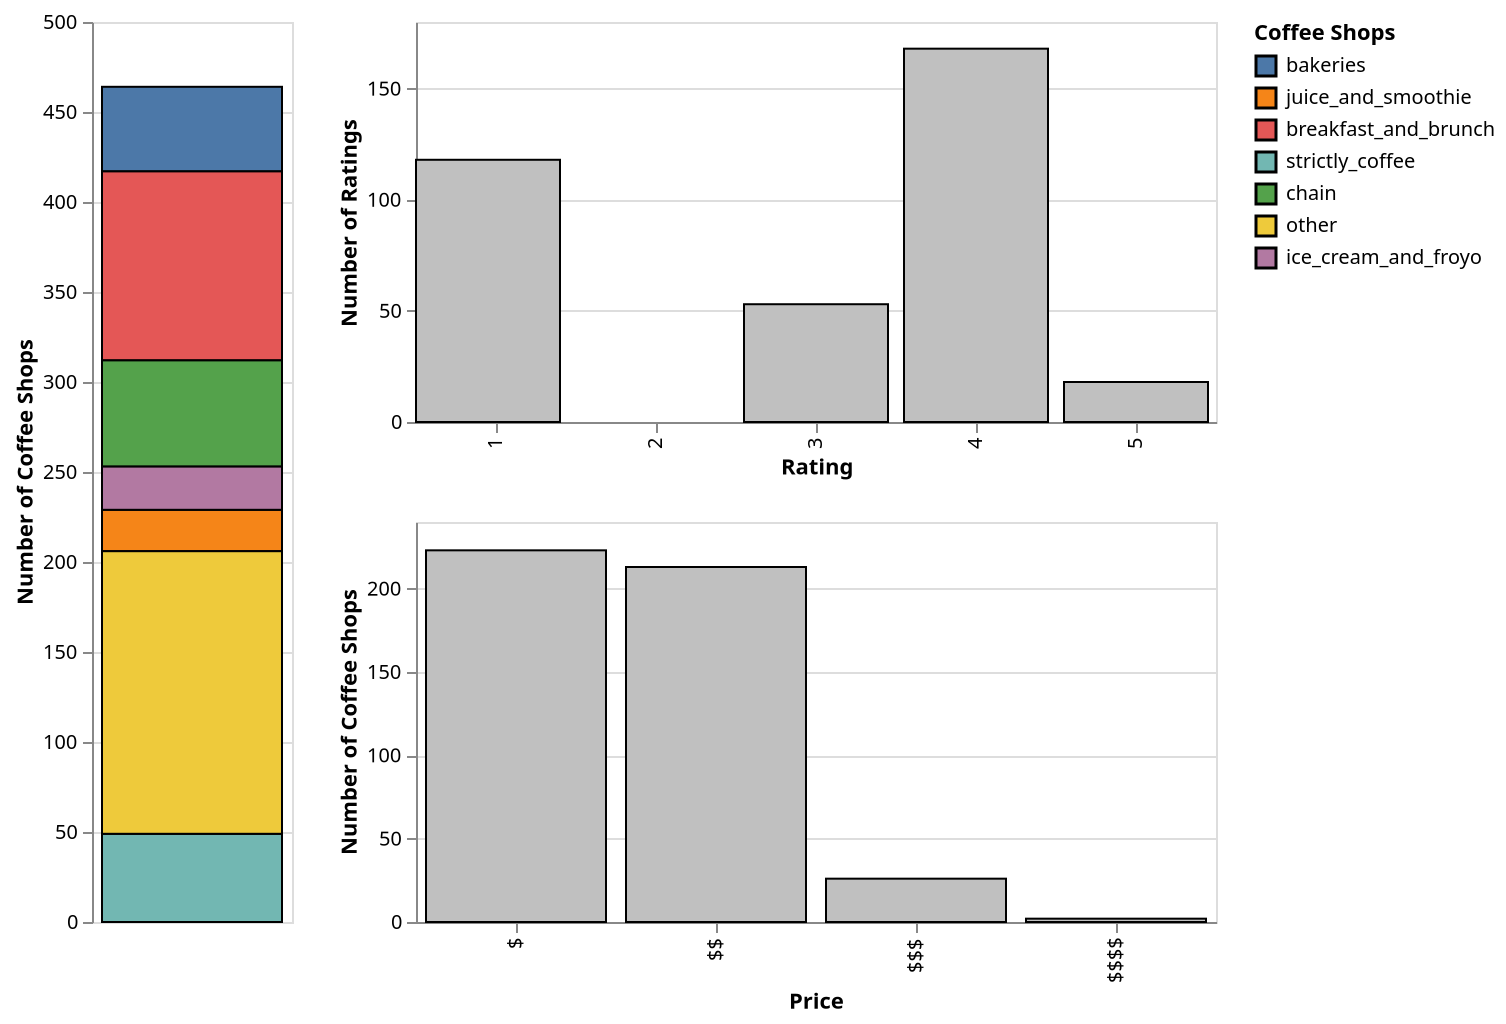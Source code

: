 {"data":{"values":[{"Store_Name":"Ébrìk Coffee Room","Price":"$","primary_category":"bakeries","Rating":4.5},{"Store_Name":"Cafe Lucia","Price":"$","primary_category":"juice_and_smoothie","Rating":4.5},{"Store_Name":"Condesa Coffee","Price":"$","primary_category":"breakfast_and_brunch","Rating":4},{"Store_Name":"Panbury's Pie Café","Price":"$","primary_category":"bakeries","Rating":4.5},{"Store_Name":"THRIVE Farmers Coffee","Price":"$","primary_category":"strictly_coffee","Rating":4},{"Store_Name":"Caribou Coffee","Price":"$","primary_category":"chain","Rating":4},{"Store_Name":"Atlanta Breakfast Club","Price":"$$","primary_category":"breakfast_and_brunch","Rating":4.5},{"Store_Name":"Just Add Honey Tea Company","Price":"$$","primary_category":"other","Rating":4.5},{"Store_Name":"Buenos Dias Cafe","Price":"$","primary_category":"juice_and_smoothie","Rating":4.5},{"Store_Name":"Jittery Joe's","Price":"$$","primary_category":"strictly_coffee","Rating":3.5},{"Store_Name":"Morsels","Price":"$","primary_category":"strictly_coffee","Rating":3.5},{"Store_Name":"Starbucks","Price":"$","primary_category":"chain","Rating":3},{"Store_Name":"Caribou Coffee","Price":"$","primary_category":"chain","Rating":3},{"Store_Name":"Erica's Sidewalk Cafe","Price":"$$","primary_category":"other","Rating":4.5},{"Store_Name":"Aviva by Kameel","Price":"$$","primary_category":"juice_and_smoothie","Rating":5},{"Store_Name":"Dunkin' Donuts","Price":"$","primary_category":"chain","Rating":4},{"Store_Name":"The Food Shoppe","Price":"$","primary_category":"breakfast_and_brunch","Rating":4.5},{"Store_Name":"Ellis St Cafe & Market","Price":"$","primary_category":"breakfast_and_brunch","Rating":5},{"Store_Name":"Sweet Auburn Bakery","Price":"$","primary_category":"bakeries","Rating":4},{"Store_Name":"Dunkin' Donuts","Price":"$","primary_category":"chain","Rating":3},{"Store_Name":"Dunkin' Donuts","Price":"$","primary_category":"chain","Rating":3.5},{"Store_Name":"Cafe Apple","Price":"$","primary_category":"strictly_coffee","Rating":3},{"Store_Name":"Corner Bakery Cafe","Price":"$","primary_category":"bakeries","Rating":3.5},{"Store_Name":"Flats Handcrafted Flatbreads","Price":"$","primary_category":"juice_and_smoothie","Rating":4},{"Store_Name":"Starbucks Coffee","Price":"$$","primary_category":"strictly_coffee","Rating":3},{"Store_Name":"Park View Cafe","Price":"$","primary_category":"other","Rating":3.5},{"Store_Name":"Starbucks","Price":"$","primary_category":"chain","Rating":3.5},{"Store_Name":"Southern Roots Cafe","Price":"$$","primary_category":"strictly_coffee","Rating":3},{"Store_Name":"Buena Gente Cuban Bakery","Price":"$","primary_category":"bakeries","Rating":4.5},{"Store_Name":"Dunkin' Donuts","Price":"$","primary_category":"chain","Rating":3},{"Store_Name":"Arden's Garden","Price":"$","primary_category":"chain","Rating":4.5},{"Store_Name":"The Coffee Bean & Tea Leaf","Price":"$","primary_category":"strictly_coffee","Rating":3},{"Store_Name":"Highland Bakery","Price":"$","primary_category":"chain","Rating":3},{"Store_Name":"Café du Jour","Price":"$","primary_category":"other","Rating":3.5},{"Store_Name":"BP","Price":"$$","primary_category":"other","Rating":4},{"Store_Name":"Reuben's Deli","Price":"$","primary_category":"other","Rating":4},{"Store_Name":"Municipal Market","Price":"$$","primary_category":"other","Rating":4},{"Store_Name":"Panbury's Double Crust Pies","Price":"$","primary_category":"bakeries","Rating":4.5},{"Store_Name":"Baker Dude Cupcakes","Price":"$","primary_category":"other","Rating":4.5},{"Store_Name":"Market Place","Price":"$","primary_category":"strictly_coffee","Rating":3},{"Store_Name":"Metro Café Diner","Price":"$$","primary_category":"breakfast_and_brunch","Rating":3},{"Store_Name":"Kwan's Deli and Korean Kitchen","Price":"$","primary_category":"other","Rating":4},{"Store_Name":"Bank of America Plaza","Price":"$$","primary_category":"strictly_coffee","Rating":4.5},{"Store_Name":"Rawesome Juicery","Price":"$","primary_category":"juice_and_smoothie","Rating":4},{"Store_Name":"Boba Mocha","Price":"$$","primary_category":"other","Rating":3.5},{"Store_Name":"Charlot's Creole Cafe","Price":"$$","primary_category":"strictly_coffee","Rating":3.5},{"Store_Name":"PushStart Kitchen","Price":"$$$","primary_category":"other","Rating":5},{"Store_Name":"Nana G's Chik-n-Waffles","Price":"$","primary_category":"other","Rating":4.5},{"Store_Name":"Meehan's Public House","Price":"$$","primary_category":"breakfast_and_brunch","Rating":3.5},{"Store_Name":"Waffle House","Price":"$","primary_category":"chain","Rating":3.5},{"Store_Name":"Waffle House","Price":"$","primary_category":"chain","Rating":3.5},{"Store_Name":"Max Lager's Wood-Fired Grill & Brewery","Price":"$$","primary_category":"other","Rating":3.5},{"Store_Name":"Waffle House","Price":"$","primary_category":"chain","Rating":3.5},{"Store_Name":"Bailey's Office","Price":"$","primary_category":"other","Rating":3},{"Store_Name":"Dancing Goats Coffee Bar","Price":"$","primary_category":"strictly_coffee","Rating":4},{"Store_Name":"Condesa Coffee","Price":"$","primary_category":"breakfast_and_brunch","Rating":4},{"Store_Name":"Chrome Yellow Trading","Price":"$$","primary_category":"other","Rating":4},{"Store_Name":"Spiller Park Coffee","Price":"$$","primary_category":"strictly_coffee","Rating":3.5},{"Store_Name":"Happy Tabby Cat Cafe","Price":"$","primary_category":"strictly_coffee","Rating":5},{"Store_Name":"Saint Germain","Price":"$","primary_category":"bakeries","Rating":4},{"Store_Name":"Highland Bakery","Price":"$$","primary_category":"chain","Rating":4},{"Store_Name":"Queen of Cream","Price":"$","primary_category":"ice_cream_and_froyo","Rating":4},{"Store_Name":"Boulevard Bistro","Price":"$$","primary_category":"strictly_coffee","Rating":4},{"Store_Name":"Honeysuckle Gelato","Price":"$","primary_category":"ice_cream_and_froyo","Rating":4.5},{"Store_Name":"LottaFrutta - Atlanta","Price":"$","primary_category":"breakfast_and_brunch","Rating":4.5},{"Store_Name":"Dunkin' Donuts","Price":"$","primary_category":"chain","Rating":4},{"Store_Name":"Bantam Pub","Price":"$$","primary_category":"breakfast_and_brunch","Rating":4},{"Store_Name":"Lucky Lotus","Price":"$$","primary_category":"juice_and_smoothie","Rating":3.5},{"Store_Name":"Batter Cookie Dough Counter","Price":"$","primary_category":"other","Rating":3},{"Store_Name":"Thumbs Up Diner","Price":"$","primary_category":"breakfast_and_brunch","Rating":4},{"Store_Name":"Jake's Ice Creams & Sorbets","Price":"$","primary_category":"ice_cream_and_froyo","Rating":3.5},{"Store_Name":"Octane Westside","Price":"$","primary_category":"other","Rating":4},{"Store_Name":"Amélie's French Bakery & Café","Price":"$","primary_category":"other","Rating":4},{"Store_Name":"Urban Grind Coffee House","Price":"$","primary_category":"strictly_coffee","Rating":4},{"Store_Name":"Pauley's Crêpe Bar","Price":"$$","primary_category":"breakfast_and_brunch","Rating":3},{"Store_Name":"Delia's Chicken Sausage Stand","Price":"$","primary_category":"other","Rating":4},{"Store_Name":"Thumbs Up Diner","Price":"$","primary_category":"breakfast_and_brunch","Rating":4},{"Store_Name":"Hop City","Price":"$$","primary_category":"other","Rating":4.5},{"Store_Name":"Taproom Coffee","Price":"$","primary_category":"other","Rating":4.5},{"Store_Name":"Le Petit Marché","Price":"$","primary_category":"breakfast_and_brunch","Rating":4.5},{"Store_Name":"Dulce Vegan Bakery and Cafe","Price":"$","primary_category":"bakeries","Rating":4.5},{"Store_Name":"Sun in My Belly","Price":"$$","primary_category":"breakfast_and_brunch","Rating":4},{"Store_Name":"The Pullman","Price":"$$","primary_category":"breakfast_and_brunch","Rating":4},{"Store_Name":"Land of a Thousand Hills Coffee","Price":"$","primary_category":"other","Rating":4},{"Store_Name":"Salata","Price":"$$","primary_category":"other","Rating":4.5},{"Store_Name":"Paris Bistro","Price":"$","primary_category":"breakfast_and_brunch","Rating":3.5},{"Store_Name":"Kilwin's","Price":"$$","primary_category":"ice_cream_and_froyo","Rating":4},{"Store_Name":"Rising Roll Gourmet","Price":"$$","primary_category":"breakfast_and_brunch","Rating":4},{"Store_Name":"Publix","Price":"$$","primary_category":"chain","Rating":3.5},{"Store_Name":"Meehan's Public House","Price":"$$","primary_category":"breakfast_and_brunch","Rating":3.5},{"Store_Name":"Octane Atlanta Tech Village","Price":"$","primary_category":"other","Rating":4},{"Store_Name":"Duck Donuts","Price":"$","primary_category":"breakfast_and_brunch","Rating":4.5},{"Store_Name":"Ebar","Price":"$","primary_category":"strictly_coffee","Rating":4},{"Store_Name":"Starbucks","Price":"$$","primary_category":"chain","Rating":4.5},{"Store_Name":"Simmer Cafe","Price":"$$","primary_category":"strictly_coffee","Rating":4},{"Store_Name":"Corner Bakery Cafe","Price":"$","primary_category":"bakeries","Rating":4},{"Store_Name":"The Café & Bar","Price":"$$","primary_category":"other","Rating":4.5},{"Store_Name":"Gallery Café","Price":"$$","primary_category":"breakfast_and_brunch","Rating":3.5},{"Store_Name":"Starbucks","Price":"$$","primary_category":"chain","Rating":3},{"Store_Name":"Buttermilk Kitchen","Price":"$$","primary_category":"breakfast_and_brunch","Rating":4.5},{"Store_Name":"Starbucks","Price":"$$","primary_category":"chain","Rating":3},{"Store_Name":"Cafe 100","Price":"$","primary_category":"other","Rating":4},{"Store_Name":"Cafe Bistro","Price":"$$","primary_category":"other","Rating":4},{"Store_Name":"Flying Biscuit","Price":"$$","primary_category":"other","Rating":3.5},{"Store_Name":"The Pinnacle Cafe","Price":"$","primary_category":"strictly_coffee","Rating":3.5},{"Store_Name":"Arden's Garden","Price":"$","primary_category":"chain","Rating":4.5},{"Store_Name":"Market Street Café","Price":"$$","primary_category":"strictly_coffee","Rating":3.5},{"Store_Name":"Wildleaf Salads","Price":"$$","primary_category":"juice_and_smoothie","Rating":3.5},{"Store_Name":"Jack's New Yorker Deli","Price":"$","primary_category":"breakfast_and_brunch","Rating":4},{"Store_Name":"Savi Provisions","Price":"$$","primary_category":"other","Rating":4},{"Store_Name":"To Go Bistro","Price":"$","primary_category":"other","Rating":3.5},{"Store_Name":"Goldbergs Bagel Co","Price":"$$","primary_category":"breakfast_and_brunch","Rating":4},{"Store_Name":"Revelator Westside","Price":"$$","primary_category":"strictly_coffee","Rating":4},{"Store_Name":"Brash Coffee","Price":"$$","primary_category":"strictly_coffee","Rating":4.5},{"Store_Name":"West Egg Café","Price":"$$","primary_category":"breakfast_and_brunch","Rating":4},{"Store_Name":"Dtox","Price":"$$","primary_category":"juice_and_smoothie","Rating":4},{"Store_Name":"Caffe Antico","Price":"$","primary_category":"other","Rating":3.5},{"Store_Name":"Upbeet","Price":"$$","primary_category":"juice_and_smoothie","Rating":4.5},{"Store_Name":"Donetto","Price":"$$$","primary_category":"other","Rating":4.5},{"Store_Name":"Holler & Dash Biscuit House","Price":"$","primary_category":"breakfast_and_brunch","Rating":4},{"Store_Name":"The Silver Skillet","Price":"$","primary_category":"breakfast_and_brunch","Rating":3.5},{"Store_Name":"Chattahoochee Coffee Company","Price":"$","primary_category":"strictly_coffee","Rating":4},{"Store_Name":"The Warhorse Coffee Joint","Price":"$","primary_category":"strictly_coffee","Rating":4.5},{"Store_Name":"The Goat Farm","Price":"$","primary_category":"other","Rating":4.5},{"Store_Name":"Cafe Bella","Price":"$$","primary_category":"strictly_coffee","Rating":4.5},{"Store_Name":"Star Provisions","Price":"$$","primary_category":"other","Rating":4},{"Store_Name":"Jeni's Splendid Ice Creams","Price":"$$","primary_category":"ice_cream_and_froyo","Rating":4.5},{"Store_Name":"Twisted Soul Cookhouse & Pours","Price":"$$","primary_category":"other","Rating":4},{"Store_Name":"Octane Woodruff Arts Center","Price":"$$","primary_category":"other","Rating":4},{"Store_Name":"Revelator SQ5","Price":"$","primary_category":"strictly_coffee","Rating":4},{"Store_Name":"Dancing Goats Coffee Bar","Price":"$","primary_category":"strictly_coffee","Rating":3.5},{"Store_Name":"Buffalo Bayou Coffee","Price":"$","primary_category":"strictly_coffee","Rating":4.5},{"Store_Name":"Land of a Thousand Hills Midtown","Price":"$$","primary_category":"bakeries","Rating":4},{"Store_Name":"Sweet Hut Bakery & Cafe","Price":"$","primary_category":"bakeries","Rating":4},{"Store_Name":"Huge Café","Price":"$$","primary_category":"strictly_coffee","Rating":3.5},{"Store_Name":"Joy Cafe","Price":"$$","primary_category":"breakfast_and_brunch","Rating":4.5},{"Store_Name":"Caribou Coffee","Price":"$","primary_category":"chain","Rating":4.5},{"Store_Name":"Caribou Coffee","Price":"$","primary_category":"chain","Rating":3.5},{"Store_Name":"Empire State South","Price":"$$$","primary_category":"other","Rating":4},{"Store_Name":"Cafe Intermezzo","Price":"$$","primary_category":"other","Rating":3.5},{"Store_Name":"The Bean Counter Promenade","Price":"$","primary_category":"juice_and_smoothie","Rating":4},{"Store_Name":"Caribou Coffee & Einstein Bros Bagels","Price":"$$","primary_category":"other","Rating":3},{"Store_Name":"Highland Bakery Midtown","Price":"$$","primary_category":"bakeries","Rating":3},{"Store_Name":"Starbucks","Price":"$","primary_category":"chain","Rating":3.5},{"Store_Name":"Tiff's Treats","Price":"$$","primary_category":"bakeries","Rating":4.5},{"Store_Name":"Babs","Price":"$$","primary_category":"breakfast_and_brunch","Rating":4},{"Store_Name":"Green Market","Price":"$$","primary_category":"other","Rating":4},{"Store_Name":"Cafe Mims","Price":"$$","primary_category":"bakeries","Rating":3.5},{"Store_Name":"Starbucks","Price":"$","primary_category":"chain","Rating":3.5},{"Store_Name":"Vitality Bowls","Price":"$$","primary_category":"juice_and_smoothie","Rating":3.5},{"Store_Name":"Cafe Kia-Ora","Price":"$","primary_category":"other","Rating":4},{"Store_Name":"Krispy Kreme","Price":"$","primary_category":"other","Rating":4},{"Store_Name":"Starbucks","Price":"$","primary_category":"chain","Rating":3},{"Store_Name":"Starbucks","Price":"$$","primary_category":"chain","Rating":3},{"Store_Name":"Starbucks","Price":"$","primary_category":"chain","Rating":3},{"Store_Name":"Arden's Garden","Price":"$","primary_category":"chain","Rating":4},{"Store_Name":"Arden's Garden","Price":"$","primary_category":"chain","Rating":4.5},{"Store_Name":"Atwoods Pizza Cafe","Price":"$$","primary_category":"breakfast_and_brunch","Rating":4.5},{"Store_Name":"The Flying Biscuit Cafe","Price":"$$","primary_category":"breakfast_and_brunch","Rating":4},{"Store_Name":"Dunkin' Donuts","Price":"$","primary_category":"chain","Rating":3},{"Store_Name":"Au Bon Pain","Price":"$$","primary_category":"bakeries","Rating":3},{"Store_Name":"Starbucks","Price":"$","primary_category":"chain","Rating":3.5},{"Store_Name":"Carolyn's Gourmet Cafe","Price":"$","primary_category":"other","Rating":3.5},{"Store_Name":"Kale Me Crazy","Price":"$$","primary_category":"chain","Rating":4},{"Store_Name":"Tropical Smoothie Cafe","Price":"$","primary_category":"juice_and_smoothie","Rating":4},{"Store_Name":"MetroFresh","Price":"$$","primary_category":"breakfast_and_brunch","Rating":4},{"Store_Name":"Fresh To Order","Price":"$$","primary_category":"breakfast_and_brunch","Rating":4},{"Store_Name":"Park 75 Lounge and Terrace","Price":"$$$","primary_category":"other","Rating":3.5},{"Store_Name":"Park 75 Restaurant","Price":"$$$","primary_category":"breakfast_and_brunch","Rating":4},{"Store_Name":"10th & Piedmont","Price":"$$","primary_category":"breakfast_and_brunch","Rating":3.5},{"Store_Name":"Jason's Deli","Price":"$","primary_category":"other","Rating":3.5},{"Store_Name":"The Lawrence","Price":"$$","primary_category":"breakfast_and_brunch","Rating":4},{"Store_Name":"Proscnium Cafe and Market","Price":"$","primary_category":"strictly_coffee","Rating":3.5},{"Store_Name":"Savi Provisions","Price":"$$","primary_category":"other","Rating":3.5},{"Store_Name":"South City Kitchen - Midtown","Price":"$$","primary_category":"breakfast_and_brunch","Rating":4.5},{"Store_Name":"Lure","Price":"$$$","primary_category":"breakfast_and_brunch","Rating":4},{"Store_Name":"J. Christopher's","Price":"$$","primary_category":"breakfast_and_brunch","Rating":3},{"Store_Name":"Smoothie King","Price":"$","primary_category":"chain","Rating":3},{"Store_Name":"Street Food Thursdays","Price":"$","primary_category":"other","Rating":4},{"Store_Name":"Torched Hop Brewing","Price":"$$","primary_category":"other","Rating":4},{"Store_Name":"The Federal","Price":"$$$","primary_category":"breakfast_and_brunch","Rating":3.5},{"Store_Name":"QuikTrip","Price":"$","primary_category":"other","Rating":3.5},{"Store_Name":"Yogli Mogli","Price":"$","primary_category":"ice_cream_and_froyo","Rating":3.5},{"Store_Name":"Simon's Restaurant","Price":"$$","primary_category":"breakfast_and_brunch","Rating":4},{"Store_Name":"Einstein's","Price":"$$","primary_category":"breakfast_and_brunch","Rating":3},{"Store_Name":"Publix","Price":"$$","primary_category":"chain","Rating":3.5},{"Store_Name":"Midtown News","Price":"$","primary_category":"other","Rating":4.5},{"Store_Name":"Waffle House","Price":"$","primary_category":"chain","Rating":3},{"Store_Name":"Whole Foods Market - Ponce","Price":"$$$","primary_category":"other","Rating":3.5},{"Store_Name":"Bruster's Real Ice Cream","Price":"$","primary_category":"ice_cream_and_froyo","Rating":3.5},{"Store_Name":"Bar Crema","Price":"$","primary_category":"bakeries","Rating":4.5},{"Store_Name":"Henri's Bakery & Café","Price":"$","primary_category":"bakeries","Rating":3.5},{"Store_Name":"Whole Foods Market","Price":"$$$","primary_category":"other","Rating":4},{"Store_Name":"Big Sky Buckhead","Price":"$$","primary_category":"breakfast_and_brunch","Rating":3.5},{"Store_Name":"SAMA Food for Balance","Price":"$$","primary_category":"juice_and_smoothie","Rating":3.5},{"Store_Name":"Hodgepodge Coffeehouse & Gallery","Price":"$","primary_category":"bakeries","Rating":4},{"Store_Name":"Joe's East Atlanta Coffee Shop","Price":"$","primary_category":"strictly_coffee","Rating":4},{"Store_Name":"Happy Donuts","Price":"$","primary_category":"other","Rating":3},{"Store_Name":"Bond Organic Market","Price":"$$","primary_category":"other","Rating":3.5},{"Store_Name":"Emerald City Bagels","Price":"$$","primary_category":"other","Rating":4},{"Store_Name":"Get Fruity Cafe","Price":"$","primary_category":"juice_and_smoothie","Rating":3.5},{"Store_Name":"Shell","Price":"$$","primary_category":"other","Rating":3},{"Store_Name":"Press and Grind","Price":"$","primary_category":"bakeries","Rating":4},{"Store_Name":"8ARM","Price":"$$","primary_category":"breakfast_and_brunch","Rating":3.5},{"Store_Name":"San Francisco Coffee Roasting Co","Price":"$","primary_category":"strictly_coffee","Rating":3.5},{"Store_Name":"Callie's Hot Little Biscuit","Price":"$","primary_category":"bakeries","Rating":4},{"Store_Name":"Tipple & Rose Tea Parlor and Apothecary","Price":"$$","primary_category":"breakfast_and_brunch","Rating":3.5},{"Store_Name":"Cacao Atlanta Chocolate","Price":"$$$","primary_category":"other","Rating":3},{"Store_Name":"Java Jive Coffee House and Cafe","Price":"$","primary_category":"breakfast_and_brunch","Rating":3.5},{"Store_Name":"Honey Bubble","Price":"$","primary_category":"other","Rating":3.5},{"Store_Name":"Tuscany at Your Table","Price":"$","primary_category":"other","Rating":5},{"Store_Name":"Murphy's","Price":"$$","primary_category":"breakfast_and_brunch","Rating":4},{"Store_Name":"D B A Barbecue","Price":"$$","primary_category":"breakfast_and_brunch","Rating":3.5},{"Store_Name":"Yogli Mogli","Price":"$","primary_category":"ice_cream_and_froyo","Rating":4},{"Store_Name":"Paolos Gelato Italiano","Price":"$","primary_category":"ice_cream_and_froyo","Rating":4},{"Store_Name":"American Roadhouse","Price":"$$","primary_category":"breakfast_and_brunch","Rating":3.5},{"Store_Name":"La Tavola Trattoria","Price":"$$","primary_category":"breakfast_and_brunch","Rating":4},{"Store_Name":"Press and Grind","Price":"$","primary_category":"bakeries","Rating":4},{"Store_Name":"8ARM","Price":"$$","primary_category":"breakfast_and_brunch","Rating":3.5},{"Store_Name":"San Francisco Coffee Roasting Co","Price":"$","primary_category":"strictly_coffee","Rating":3.5},{"Store_Name":"Callie's Hot Little Biscuit","Price":"$","primary_category":"bakeries","Rating":4},{"Store_Name":"Tipple & Rose Tea Parlor and Apothecary","Price":"$$","primary_category":"breakfast_and_brunch","Rating":3.5},{"Store_Name":"Cacao Atlanta Chocolate","Price":"$$$","primary_category":"other","Rating":3},{"Store_Name":"Java Jive Coffee House and Cafe","Price":"$","primary_category":"breakfast_and_brunch","Rating":3.5},{"Store_Name":"Honey Bubble","Price":"$","primary_category":"other","Rating":3.5},{"Store_Name":"Tuscany at Your Table","Price":"$","primary_category":"other","Rating":5},{"Store_Name":"Murphy's","Price":"$$","primary_category":"breakfast_and_brunch","Rating":4},{"Store_Name":"D B A Barbecue","Price":"$$","primary_category":"breakfast_and_brunch","Rating":3.5},{"Store_Name":"Yogli Mogli","Price":"$","primary_category":"ice_cream_and_froyo","Rating":4},{"Store_Name":"Paolos Gelato Italiano","Price":"$","primary_category":"ice_cream_and_froyo","Rating":4},{"Store_Name":"American Roadhouse","Price":"$$","primary_category":"breakfast_and_brunch","Rating":3.5},{"Store_Name":"La Tavola Trattoria","Price":"$$","primary_category":"breakfast_and_brunch","Rating":4},{"Store_Name":"SIP The Experience","Price":"$","primary_category":"breakfast_and_brunch","Rating":4},{"Store_Name":"CEG Bakery","Price":"$$","primary_category":"bakeries","Rating":4.5},{"Store_Name":"Starbucks","Price":"$","primary_category":"chain","Rating":3.5},{"Store_Name":"Starbucks","Price":"$$","primary_category":"chain","Rating":4.5},{"Store_Name":"Proposito","Price":"$","primary_category":"other","Rating":5},{"Store_Name":"Cheese Caked","Price":"$$","primary_category":"other","Rating":4},{"Store_Name":"Good Food Truck","Price":"$","primary_category":"other","Rating":4.5},{"Store_Name":"Kroger","Price":"$$","primary_category":"other","Rating":4},{"Store_Name":"QuikTrip","Price":"$","primary_category":"other","Rating":4},{"Store_Name":"Muchacho","Price":"$$","primary_category":"strictly_coffee","Rating":4},{"Store_Name":"ParkGrounds","Price":"$","primary_category":"breakfast_and_brunch","Rating":4},{"Store_Name":"Muchacho","Price":"$$","primary_category":"strictly_coffee","Rating":4},{"Store_Name":"ParkGrounds","Price":"$","primary_category":"breakfast_and_brunch","Rating":4},{"Store_Name":"JavaVino","Price":"$","primary_category":"other","Rating":4},{"Store_Name":"San Francisco Coffee Roasting","Price":"$","primary_category":"strictly_coffee","Rating":3.5},{"Store_Name":"Freedom Farmer's Market","Price":"$$","primary_category":"other","Rating":4.5},{"Store_Name":"New Realm Brewing","Price":"$$","primary_category":"other","Rating":3.5},{"Store_Name":"Manuel's Tavern","Price":"$$","primary_category":"other","Rating":4},{"Store_Name":"King of Pops","Price":"$","primary_category":"ice_cream_and_froyo","Rating":4.5},{"Store_Name":"Publix","Price":"$$","primary_category":"chain","Rating":3.5},{"Store_Name":"Aurora Coffee","Price":"$","primary_category":"other","Rating":4},{"Store_Name":"Proof Bakeshop","Price":"$","primary_category":"bakeries","Rating":4},{"Store_Name":"Inman Perk","Price":"$","primary_category":"strictly_coffee","Rating":3.5},{"Store_Name":"Bread & Butterfly","Price":"$$","primary_category":"other","Rating":4},{"Store_Name":"Revolution Doughnuts","Price":"$$","primary_category":"other","Rating":4.5},{"Store_Name":"Voga Italian Gelato","Price":"$$","primary_category":"ice_cream_and_froyo","Rating":5},{"Store_Name":"Java Lords","Price":"$","primary_category":"other","Rating":3.5},{"Store_Name":"The Little Tart Bakeshop","Price":"$","primary_category":"bakeries","Rating":4},{"Store_Name":"Julianna's Crepes","Price":"$","primary_category":"breakfast_and_brunch","Rating":4.5},{"Store_Name":"Starbucks","Price":"$$","primary_category":"chain","Rating":3},{"Store_Name":"Xocolatl Small Batch Chocolate","Price":"$$$","primary_category":"other","Rating":4.5},{"Store_Name":"Folk Art","Price":"$$","primary_category":"breakfast_and_brunch","Rating":4},{"Store_Name":"Twigg & co","Price":"$","primary_category":"other","Rating":4},{"Store_Name":"BeetleCat","Price":"$$","primary_category":"other","Rating":4},{"Store_Name":"Wrecking Bar Brewpub","Price":"$$","primary_category":"other","Rating":4},{"Store_Name":"Nature's Garden Express","Price":"$$$","primary_category":"juice_and_smoothie","Rating":3.5},{"Store_Name":"One Eared Stag","Price":"$$","primary_category":"breakfast_and_brunch","Rating":3.5},{"Store_Name":"Hop City","Price":"$$","primary_category":"other","Rating":4},{"Store_Name":"Savi Urban Market","Price":"$$","primary_category":"other","Rating":4},{"Store_Name":"King of Pops","Price":"$","primary_category":"ice_cream_and_froyo","Rating":4.5},{"Store_Name":"The Albert","Price":"$$","primary_category":"breakfast_and_brunch","Rating":3.5},{"Store_Name":"Little Five Points Package Store","Price":"$$","primary_category":"other","Rating":3},{"Store_Name":"Kale Me Crazy","Price":"$$","primary_category":"chain","Rating":4},{"Store_Name":"Jeni's Splendid Ice Creams","Price":"$","primary_category":"ice_cream_and_froyo","Rating":4.5},{"Store_Name":"Blue Donkey Coffee","Price":"$","primary_category":"strictly_coffee","Rating":4.5},{"Store_Name":"Java World Coffee Cart","Price":"$","primary_category":"breakfast_and_brunch","Rating":4.5},{"Store_Name":"Sublime Doughnuts","Price":"$","primary_category":"other","Rating":4},{"Store_Name":"Mae's Bakery","Price":"$$","primary_category":"bakeries","Rating":4},{"Store_Name":"Cafe + Velo","Price":"$","primary_category":"breakfast_and_brunch","Rating":4.5},{"Store_Name":"Java Saga","Price":"$$","primary_category":"other","Rating":4.5},{"Store_Name":"Café 458 Brunch","Price":"$","primary_category":"breakfast_and_brunch","Rating":4.5},{"Store_Name":"Café Circa","Price":"$$","primary_category":"other","Rating":3},{"Store_Name":"Java Cats Cafe","Price":"$","primary_category":"other","Rating":4.5},{"Store_Name":"Grant Park Coffeehouse","Price":"$","primary_category":"bakeries","Rating":4},{"Store_Name":"Revelator Grant Park","Price":"$","primary_category":"strictly_coffee","Rating":3.5},{"Store_Name":"Mediterranea","Price":"$$","primary_category":"bakeries","Rating":4.5},{"Store_Name":"The Little Tart Bakeshop","Price":"$$","primary_category":"bakeries","Rating":4},{"Store_Name":"The Cake Hag Cake Shop","Price":"$$","primary_category":"bakeries","Rating":4},{"Store_Name":"My Friend's Growler Shop","Price":"$$","primary_category":"other","Rating":5},{"Store_Name":"Ziba's Bistro","Price":"$$","primary_category":"other","Rating":4},{"Store_Name":"Dakota Blue","Price":"$","primary_category":"breakfast_and_brunch","Rating":3.5},{"Store_Name":"Grant Park Market","Price":"$$","primary_category":"other","Rating":4},{"Store_Name":"Ria's Bluebird","Price":"$$","primary_category":"breakfast_and_brunch","Rating":4},{"Store_Name":"Grant Park Farmers Market","Price":"$$","primary_category":"other","Rating":4.5},{"Store_Name":"Kroger","Price":"$$","primary_category":"other","Rating":3.5},{"Store_Name":"Counter Culture Coffee","Price":"$$","primary_category":"strictly_coffee","Rating":4},{"Store_Name":"Brother Moto","Price":"$","primary_category":"other","Rating":4.5},{"Store_Name":"Sweet Cheats","Price":"$","primary_category":"other","Rating":4},{"Store_Name":"Petit Chou","Price":"$$","primary_category":"breakfast_and_brunch","Rating":4.5},{"Store_Name":"Carroll Street Café","Price":"$$","primary_category":"breakfast_and_brunch","Rating":4},{"Store_Name":"Little's Food Store and Grill","Price":"$","primary_category":"other","Rating":4.5},{"Store_Name":"Drip","Price":"$","primary_category":"strictly_coffee","Rating":4},{"Store_Name":"Joseph & Co","Price":"$$","primary_category":"other","Rating":4.5},{"Store_Name":"Jayida Ché Tea Spot","Price":"$$","primary_category":"strictly_coffee","Rating":5},{"Store_Name":"Endulge Cupcake Boutique","Price":"$","primary_category":"other","Rating":4},{"Store_Name":"Festivals Jerk Chicken Grill","Price":"$","primary_category":"other","Rating":4.5},{"Store_Name":"Morelli's Gourmet Ice Cream & Desserts","Price":"$","primary_category":"ice_cream_and_froyo","Rating":4.5},{"Store_Name":"Vickery's Bar & Grill - Glenwood Park","Price":"$$","primary_category":"breakfast_and_brunch","Rating":4},{"Store_Name":"Drip","Price":"$","primary_category":"strictly_coffee","Rating":4},{"Store_Name":"Joseph & Co","Price":"$$","primary_category":"other","Rating":4.5},{"Store_Name":"Jayida Ché Tea Spot","Price":"$$","primary_category":"strictly_coffee","Rating":5},{"Store_Name":"Endulge Cupcake Boutique","Price":"$","primary_category":"other","Rating":4},{"Store_Name":"Festivals Jerk Chicken Grill","Price":"$","primary_category":"other","Rating":4.5},{"Store_Name":"Morelli's Gourmet Ice Cream & Desserts","Price":"$","primary_category":"ice_cream_and_froyo","Rating":4.5},{"Store_Name":"Vickery's Bar & Grill - Glenwood Park","Price":"$$","primary_category":"breakfast_and_brunch","Rating":4},{"Store_Name":"My Coffee Shop @ Eastlake","Price":"$","primary_category":"breakfast_and_brunch","Rating":4.5},{"Store_Name":"ADios Cafe","Price":"$$","primary_category":"breakfast_and_brunch","Rating":4.5},{"Store_Name":"Coffee Loft","Price":"$","primary_category":"other","Rating":4.5},{"Store_Name":"The Brunch Cabana","Price":"$$","primary_category":"breakfast_and_brunch","Rating":4},{"Store_Name":"Indulge Gourmet Popcorn","Price":"$","primary_category":"other","Rating":4.5},{"Store_Name":"Community Grounds","Price":"$","primary_category":"breakfast_and_brunch","Rating":4.5},{"Store_Name":"Weekday Cafe","Price":"$","primary_category":"breakfast_and_brunch","Rating":4},{"Store_Name":"Carver Neighborhood Market","Price":"$","primary_category":"other","Rating":4.5},{"Store_Name":"Embilta","Price":"$","primary_category":"other","Rating":4.5},{"Store_Name":"Bella's Best Organic Gourmet","Price":"$","primary_category":"bakeries","Rating":4.5},{"Store_Name":"International Bakery","Price":"$","primary_category":"bakeries","Rating":4},{"Store_Name":"The Original Pancake House","Price":"$$","primary_category":"breakfast_and_brunch","Rating":3.5},{"Store_Name":"Publix","Price":"$$","primary_category":"chain","Rating":3},{"Store_Name":"Firelight Coffee Roasters","Price":"$","primary_category":"other","Rating":4.5},{"Store_Name":"Caribou Coffee","Price":"$","primary_category":"chain","Rating":3.5},{"Store_Name":"Southern Art","Price":"$$$","primary_category":"breakfast_and_brunch","Rating":3.5},{"Store_Name":"Cafe Benz","Price":"$","primary_category":"strictly_coffee","Rating":3},{"Store_Name":"Buckhead Diner","Price":"$$","primary_category":"breakfast_and_brunch","Rating":3.5},{"Store_Name":"The Mourning Dove Cafe","Price":"$$","primary_category":"strictly_coffee","Rating":3.5},{"Store_Name":"Kale Me Crazy","Price":"$$","primary_category":"chain","Rating":3.5},{"Store_Name":"Georgetown Cupcake","Price":"$","primary_category":"bakeries","Rating":4},{"Store_Name":"Amorino Gelato","Price":"$$$","primary_category":"other","Rating":4.5},{"Store_Name":"Nifty Neighbor","Price":"$","primary_category":"other","Rating":4.5},{"Store_Name":"Le Bilboquet","Price":"$$$","primary_category":"breakfast_and_brunch","Rating":3.5},{"Store_Name":"Southern Baked Pie Company","Price":"$$","primary_category":"bakeries","Rating":4.5},{"Store_Name":"Cafe At Pharr","Price":"$","primary_category":"other","Rating":4},{"Store_Name":"Buckhead Bread Company","Price":"$$","primary_category":"bakeries","Rating":3},{"Store_Name":"Taverna Buckhead","Price":"$$","primary_category":"breakfast_and_brunch","Rating":3.5},{"Store_Name":"Corner Cafe","Price":"$$","primary_category":"bakeries","Rating":3},{"Store_Name":"Trader Joe's","Price":"$$","primary_category":"other","Rating":4.5},{"Store_Name":"Shake Shack","Price":"$$","primary_category":"ice_cream_and_froyo","Rating":3.5},{"Store_Name":"640 West Atl","Price":"$","primary_category":"other","Rating":4},{"Store_Name":"Vegan Dream Doughnuts","Price":"$$","primary_category":"other","Rating":4},{"Store_Name":"Monday Night Brewing - Garage","Price":"$","primary_category":"other","Rating":4.5},{"Store_Name":"McDonald's","Price":"$","primary_category":"chain","Rating":3},{"Store_Name":"Dr. Bombay's underwater tea party","Price":"$","primary_category":"bakeries","Rating":4},{"Store_Name":"San Francisco Coffee Roasting Company","Price":"$","primary_category":"strictly_coffee","Rating":3},{"Store_Name":"The Mercantile","Price":"$$","primary_category":"other","Rating":4},{"Store_Name":"Gato","Price":"$","primary_category":"breakfast_and_brunch","Rating":4},{"Store_Name":"The Flying Biscuit Cafe","Price":"$$","primary_category":"breakfast_and_brunch","Rating":4},{"Store_Name":"Candler Park Market","Price":"$$","primary_category":"other","Rating":4.5},{"Store_Name":"Sevananda Natural Foods Market","Price":"$$","primary_category":"other","Rating":4},{"Store_Name":"Brewhouse Cafe","Price":"$$","primary_category":"breakfast_and_brunch","Rating":3.5},{"Store_Name":"Zesto","Price":"$","primary_category":"ice_cream_and_froyo","Rating":3.5},{"Store_Name":"H&F Bread Co","Price":"$","primary_category":"bakeries","Rating":4},{"Store_Name":"Sean's Harvest Market","Price":"$","primary_category":"juice_and_smoothie","Rating":4.5},{"Store_Name":"Alon's","Price":"$$","primary_category":"bakeries","Rating":4},{"Store_Name":"Orpheus Brewing","Price":"$","primary_category":"other","Rating":4},{"Store_Name":"Rhodes Family Bakery","Price":"$$","primary_category":"bakeries","Rating":3.5},{"Store_Name":"Morningside Farmer's Market","Price":"$$","primary_category":"other","Rating":4.5},{"Store_Name":"Kale Me Crazy","Price":"$$","primary_category":"chain","Rating":4.5},{"Store_Name":"Whiskey Bird","Price":"$$","primary_category":"breakfast_and_brunch","Rating":4.5},{"Store_Name":"Sprouts Farmers Market","Price":"$$","primary_category":"other","Rating":4},{"Store_Name":"Sean's Harvest Market","Price":"$","primary_category":"juice_and_smoothie","Rating":4.5},{"Store_Name":"Alon's","Price":"$$","primary_category":"bakeries","Rating":4},{"Store_Name":"Orpheus Brewing","Price":"$","primary_category":"other","Rating":4},{"Store_Name":"Rhodes Family Bakery","Price":"$$","primary_category":"bakeries","Rating":3.5},{"Store_Name":"Morningside Farmer's Market","Price":"$$","primary_category":"other","Rating":4.5},{"Store_Name":"Kale Me Crazy","Price":"$$","primary_category":"chain","Rating":4.5},{"Store_Name":"Whiskey Bird","Price":"$$","primary_category":"breakfast_and_brunch","Rating":4.5},{"Store_Name":"Sprouts Farmers Market","Price":"$$","primary_category":"other","Rating":4},{"Store_Name":"The Lodge Café","Price":"$","primary_category":"other","Rating":4.5},{"Store_Name":"Piece of Cake","Price":"$$","primary_category":"bakeries","Rating":4},{"Store_Name":"Starbucks","Price":"$","primary_category":"chain","Rating":3},{"Store_Name":"Lovies BBQ","Price":"$$","primary_category":"breakfast_and_brunch","Rating":4},{"Store_Name":"White House Breakfast & Lunch","Price":"$$","primary_category":"breakfast_and_brunch","Rating":3.5},{"Store_Name":"Bon Glaze","Price":"$$","primary_category":"other","Rating":4.5},{"Store_Name":"Cafe West Express","Price":"$$","primary_category":"juice_and_smoothie","Rating":4.5},{"Store_Name":"Dtox Juice","Price":"$$$","primary_category":"juice_and_smoothie","Rating":3.5},{"Store_Name":"Dtox","Price":"$$$$","primary_category":"other","Rating":3},{"Store_Name":"Starbucks","Price":"$","primary_category":"chain","Rating":4},{"Store_Name":"Atmosphere Bistro","Price":"$$$","primary_category":"breakfast_and_brunch","Rating":4},{"Store_Name":"Bantam + Biddy","Price":"$$","primary_category":"breakfast_and_brunch","Rating":3.5},{"Store_Name":"Exxon","Price":"$$$$","primary_category":"other","Rating":3},{"Store_Name":"Kroger","Price":"$$","primary_category":"other","Rating":3.5},{"Store_Name":"Starbucks","Price":"$","primary_category":"chain","Rating":3},{"Store_Name":"Cafe Lapin","Price":"$$","primary_category":"other","Rating":3.5},{"Store_Name":"Veda Juice Bar","Price":"$$","primary_category":"juice_and_smoothie","Rating":3.5},{"Store_Name":"Treehouse Restaurant and Pub","Price":"$$","primary_category":"breakfast_and_brunch","Rating":3.5},{"Store_Name":"Another Broken Egg Cafe","Price":"$$","primary_category":"breakfast_and_brunch","Rating":3.5},{"Store_Name":"Baskin Robbins","Price":"$","primary_category":"ice_cream_and_froyo","Rating":3.5},{"Store_Name":"Highland Bakery","Price":"$$","primary_category":"chain","Rating":3},{"Store_Name":"Cafe Maxim","Price":"$$","primary_category":"strictly_coffee","Rating":3},{"Store_Name":"Roots Juices","Price":"$$","primary_category":"juice_and_smoothie","Rating":4},{"Store_Name":"Sweet Hut","Price":"$$","primary_category":"bakeries","Rating":4},{"Store_Name":"Starbucks","Price":"$$","primary_category":"chain","Rating":3},{"Store_Name":"Amorino Gelato","Price":"$$","primary_category":"other","Rating":4.5},{"Store_Name":"Teavana","Price":"$$$","primary_category":"strictly_coffee","Rating":3},{"Store_Name":"Corner Bakery Cafe","Price":"$","primary_category":"bakeries","Rating":3.5},{"Store_Name":"Bucket Shop Cafe","Price":"$$","primary_category":"other","Rating":3.5},{"Store_Name":"Häagen-Dazs","Price":"$","primary_category":"ice_cream_and_froyo","Rating":4.5},{"Store_Name":"Sprinkles Cupcakes and Ice Cream","Price":"$$","primary_category":"ice_cream_and_froyo","Rating":3.5},{"Store_Name":"Godiva Chocolatier","Price":"$$$","primary_category":"other","Rating":4},{"Store_Name":"NM Cafe","Price":"$$","primary_category":"other","Rating":3.5},{"Store_Name":"Williams-Sonoma","Price":"$$$","primary_category":"other","Rating":3.5},{"Store_Name":"Star Cafe","Price":"$","primary_category":"breakfast_and_brunch","Rating":4},{"Store_Name":"Scofflaw Brewing","Price":"$","primary_category":"other","Rating":4.5},{"Store_Name":"Majik's Market","Price":"$$","primary_category":"other","Rating":5},{"Store_Name":"Star Cafe","Price":"$","primary_category":"breakfast_and_brunch","Rating":4},{"Store_Name":"Scofflaw Brewing","Price":"$","primary_category":"other","Rating":4.5},{"Store_Name":"Majik's Market","Price":"$$","primary_category":"other","Rating":5},{"Store_Name":"Starbucks","Price":"$","primary_category":"chain","Rating":3.5},{"Store_Name":"Monday Night Brewing","Price":"$","primary_category":"other","Rating":4.5},{"Store_Name":"Starbucks","Price":"$","primary_category":"chain","Rating":3.5},{"Store_Name":"Neighborhood Eats","Price":"$","primary_category":"breakfast_and_brunch","Rating":5},{"Store_Name":"Yumbii","Price":"$","primary_category":"other","Rating":4},{"Store_Name":"D Cafe and Catering","Price":"$","primary_category":"breakfast_and_brunch","Rating":4},{"Store_Name":"KarbonStar Vitality Vegan Cafe & Juice Bar","Price":"$$","primary_category":"juice_and_smoothie","Rating":4},{"Store_Name":"Astor Court","Price":"$$$","primary_category":"breakfast_and_brunch","Rating":4},{"Store_Name":"Starbucks","Price":"$","primary_category":"chain","Rating":3},{"Store_Name":"Souper Jenny","Price":"$$","primary_category":"breakfast_and_brunch","Rating":4},{"Store_Name":"Peachtree Road Farmers Market","Price":"$$","primary_category":"other","Rating":4},{"Store_Name":"Planet Smoothie","Price":"$","primary_category":"juice_and_smoothie","Rating":4.5},{"Store_Name":"Seasons 52","Price":"$$","primary_category":"breakfast_and_brunch","Rating":4},{"Store_Name":"Swan Coach House","Price":"$$","primary_category":"other","Rating":4},{"Store_Name":"Mutana","Price":"$$","primary_category":"other","Rating":4.5},{"Store_Name":"Egg Harbor Café","Price":"$$","primary_category":"breakfast_and_brunch","Rating":4.5},{"Store_Name":"R. Thomas Deluxe Grill","Price":"$$","primary_category":"breakfast_and_brunch","Rating":4},{"Store_Name":"Cinnaholic","Price":"$","primary_category":"bakeries","Rating":4},{"Store_Name":"The Spotted Trotter","Price":"$$$","primary_category":"other","Rating":4.5},{"Store_Name":"Poke Bar","Price":"$$","primary_category":"other","Rating":4.5},{"Store_Name":"Starbucks","Price":"$$","primary_category":"chain","Rating":3.5},{"Store_Name":"Smoothie King","Price":"$","primary_category":"chain","Rating":4},{"Store_Name":"Yogurtland","Price":"$","primary_category":"ice_cream_and_froyo","Rating":4.5},{"Store_Name":"Goldberg's Bagel Company & Deli","Price":"$$","primary_category":"other","Rating":4},{"Store_Name":"360 Cafe'","Price":"$","primary_category":"other","Rating":5},{"Store_Name":"HHDesserts","Price":"$$$","primary_category":"other","Rating":5},{"Store_Name":"The Defoor Centre","Price":"$","primary_category":"strictly_coffee","Rating":3.5},{"Store_Name":"Dunkin' Donuts","Price":"$","primary_category":"chain","Rating":3},{"Store_Name":"QuikTrip","Price":"$$","primary_category":"other","Rating":5},{"Store_Name":"Cafe At Pharr","Price":"$$","primary_category":"other","Rating":3.5},{"Store_Name":"Second Self Beer Company","Price":"$","primary_category":"other","Rating":4},{"Store_Name":"Red Brick Brewing","Price":"$","primary_category":"other","Rating":4},{"Store_Name":"Citgo Quik Mart","Price":"$","primary_category":"other","Rating":3.5},{"Store_Name":"Waffle House","Price":"$","primary_category":"chain","Rating":3},{"Store_Name":"Piece Of Cake","Price":"$$","primary_category":"bakeries","Rating":3.5},{"Store_Name":"OK Cafe","Price":"$$","primary_category":"breakfast_and_brunch","Rating":4},{"Store_Name":"McDonald's","Price":"$","primary_category":"chain","Rating":3},{"Store_Name":"The Bubble Tea Truck","Price":"$","primary_category":"other","Rating":3.5},{"Store_Name":"Flying Biscuit Cafe","Price":"$$","primary_category":"breakfast_and_brunch","Rating":4},{"Store_Name":"Atlanta Fish Market","Price":"$$$","primary_category":"other","Rating":3.5},{"Store_Name":"Mt Paran Country Store","Price":"$","primary_category":"other","Rating":5},{"Store_Name":"Murrell's Cafe","Price":"$$","primary_category":"other","Rating":3},{"Store_Name":"Westside Creamery Mobile Dessert Food Truck","Price":"$$","primary_category":"ice_cream_and_froyo","Rating":4.5},{"Store_Name":"The Beautiful Restaurant","Price":"$$","primary_category":"other","Rating":3.5},{"Store_Name":"Tex's Tacos","Price":"$","primary_category":"other","Rating":4},{"Store_Name":"Horseradish Grill","Price":"$$$","primary_category":"breakfast_and_brunch","Rating":3.5}]},"$schema":"https://vega.github.io/schema/vega-lite/v2.3.0.json","config":{"view":{"width":400,"height":300}},"hconcat":[{"width":100,"height":450,"data":{"values":[{"Store_Name":"Ébrìk Coffee Room","Price":"$","primary_category":"bakeries","Rating":4.5},{"Store_Name":"Cafe Lucia","Price":"$","primary_category":"juice_and_smoothie","Rating":4.5},{"Store_Name":"Condesa Coffee","Price":"$","primary_category":"breakfast_and_brunch","Rating":4},{"Store_Name":"Panbury's Pie Café","Price":"$","primary_category":"bakeries","Rating":4.5},{"Store_Name":"THRIVE Farmers Coffee","Price":"$","primary_category":"strictly_coffee","Rating":4},{"Store_Name":"Caribou Coffee","Price":"$","primary_category":"chain","Rating":4},{"Store_Name":"Atlanta Breakfast Club","Price":"$$","primary_category":"breakfast_and_brunch","Rating":4.5},{"Store_Name":"Just Add Honey Tea Company","Price":"$$","primary_category":"other","Rating":4.5},{"Store_Name":"Buenos Dias Cafe","Price":"$","primary_category":"juice_and_smoothie","Rating":4.5},{"Store_Name":"Jittery Joe's","Price":"$$","primary_category":"strictly_coffee","Rating":3.5},{"Store_Name":"Morsels","Price":"$","primary_category":"strictly_coffee","Rating":3.5},{"Store_Name":"Starbucks","Price":"$","primary_category":"chain","Rating":3},{"Store_Name":"Caribou Coffee","Price":"$","primary_category":"chain","Rating":3},{"Store_Name":"Erica's Sidewalk Cafe","Price":"$$","primary_category":"other","Rating":4.5},{"Store_Name":"Aviva by Kameel","Price":"$$","primary_category":"juice_and_smoothie","Rating":5},{"Store_Name":"Dunkin' Donuts","Price":"$","primary_category":"chain","Rating":4},{"Store_Name":"The Food Shoppe","Price":"$","primary_category":"breakfast_and_brunch","Rating":4.5},{"Store_Name":"Ellis St Cafe & Market","Price":"$","primary_category":"breakfast_and_brunch","Rating":5},{"Store_Name":"Sweet Auburn Bakery","Price":"$","primary_category":"bakeries","Rating":4},{"Store_Name":"Dunkin' Donuts","Price":"$","primary_category":"chain","Rating":3},{"Store_Name":"Dunkin' Donuts","Price":"$","primary_category":"chain","Rating":3.5},{"Store_Name":"Cafe Apple","Price":"$","primary_category":"strictly_coffee","Rating":3},{"Store_Name":"Corner Bakery Cafe","Price":"$","primary_category":"bakeries","Rating":3.5},{"Store_Name":"Flats Handcrafted Flatbreads","Price":"$","primary_category":"juice_and_smoothie","Rating":4},{"Store_Name":"Starbucks Coffee","Price":"$$","primary_category":"strictly_coffee","Rating":3},{"Store_Name":"Park View Cafe","Price":"$","primary_category":"other","Rating":3.5},{"Store_Name":"Starbucks","Price":"$","primary_category":"chain","Rating":3.5},{"Store_Name":"Southern Roots Cafe","Price":"$$","primary_category":"strictly_coffee","Rating":3},{"Store_Name":"Buena Gente Cuban Bakery","Price":"$","primary_category":"bakeries","Rating":4.5},{"Store_Name":"Dunkin' Donuts","Price":"$","primary_category":"chain","Rating":3},{"Store_Name":"Arden's Garden","Price":"$","primary_category":"chain","Rating":4.5},{"Store_Name":"The Coffee Bean & Tea Leaf","Price":"$","primary_category":"strictly_coffee","Rating":3},{"Store_Name":"Highland Bakery","Price":"$","primary_category":"chain","Rating":3},{"Store_Name":"Café du Jour","Price":"$","primary_category":"other","Rating":3.5},{"Store_Name":"BP","Price":"$$","primary_category":"other","Rating":4},{"Store_Name":"Reuben's Deli","Price":"$","primary_category":"other","Rating":4},{"Store_Name":"Municipal Market","Price":"$$","primary_category":"other","Rating":4},{"Store_Name":"Panbury's Double Crust Pies","Price":"$","primary_category":"bakeries","Rating":4.5},{"Store_Name":"Baker Dude Cupcakes","Price":"$","primary_category":"other","Rating":4.5},{"Store_Name":"Market Place","Price":"$","primary_category":"strictly_coffee","Rating":3},{"Store_Name":"Metro Café Diner","Price":"$$","primary_category":"breakfast_and_brunch","Rating":3},{"Store_Name":"Kwan's Deli and Korean Kitchen","Price":"$","primary_category":"other","Rating":4},{"Store_Name":"Bank of America Plaza","Price":"$$","primary_category":"strictly_coffee","Rating":4.5},{"Store_Name":"Rawesome Juicery","Price":"$","primary_category":"juice_and_smoothie","Rating":4},{"Store_Name":"Boba Mocha","Price":"$$","primary_category":"other","Rating":3.5},{"Store_Name":"Charlot's Creole Cafe","Price":"$$","primary_category":"strictly_coffee","Rating":3.5},{"Store_Name":"PushStart Kitchen","Price":"$$$","primary_category":"other","Rating":5},{"Store_Name":"Nana G's Chik-n-Waffles","Price":"$","primary_category":"other","Rating":4.5},{"Store_Name":"Meehan's Public House","Price":"$$","primary_category":"breakfast_and_brunch","Rating":3.5},{"Store_Name":"Waffle House","Price":"$","primary_category":"chain","Rating":3.5},{"Store_Name":"Waffle House","Price":"$","primary_category":"chain","Rating":3.5},{"Store_Name":"Max Lager's Wood-Fired Grill & Brewery","Price":"$$","primary_category":"other","Rating":3.5},{"Store_Name":"Waffle House","Price":"$","primary_category":"chain","Rating":3.5},{"Store_Name":"Bailey's Office","Price":"$","primary_category":"other","Rating":3},{"Store_Name":"Dancing Goats Coffee Bar","Price":"$","primary_category":"strictly_coffee","Rating":4},{"Store_Name":"Condesa Coffee","Price":"$","primary_category":"breakfast_and_brunch","Rating":4},{"Store_Name":"Chrome Yellow Trading","Price":"$$","primary_category":"other","Rating":4},{"Store_Name":"Spiller Park Coffee","Price":"$$","primary_category":"strictly_coffee","Rating":3.5},{"Store_Name":"Happy Tabby Cat Cafe","Price":"$","primary_category":"strictly_coffee","Rating":5},{"Store_Name":"Saint Germain","Price":"$","primary_category":"bakeries","Rating":4},{"Store_Name":"Highland Bakery","Price":"$$","primary_category":"chain","Rating":4},{"Store_Name":"Queen of Cream","Price":"$","primary_category":"ice_cream_and_froyo","Rating":4},{"Store_Name":"Boulevard Bistro","Price":"$$","primary_category":"strictly_coffee","Rating":4},{"Store_Name":"Honeysuckle Gelato","Price":"$","primary_category":"ice_cream_and_froyo","Rating":4.5},{"Store_Name":"LottaFrutta - Atlanta","Price":"$","primary_category":"breakfast_and_brunch","Rating":4.5},{"Store_Name":"Dunkin' Donuts","Price":"$","primary_category":"chain","Rating":4},{"Store_Name":"Bantam Pub","Price":"$$","primary_category":"breakfast_and_brunch","Rating":4},{"Store_Name":"Lucky Lotus","Price":"$$","primary_category":"juice_and_smoothie","Rating":3.5},{"Store_Name":"Batter Cookie Dough Counter","Price":"$","primary_category":"other","Rating":3},{"Store_Name":"Thumbs Up Diner","Price":"$","primary_category":"breakfast_and_brunch","Rating":4},{"Store_Name":"Jake's Ice Creams & Sorbets","Price":"$","primary_category":"ice_cream_and_froyo","Rating":3.5},{"Store_Name":"Octane Westside","Price":"$","primary_category":"other","Rating":4},{"Store_Name":"Amélie's French Bakery & Café","Price":"$","primary_category":"other","Rating":4},{"Store_Name":"Urban Grind Coffee House","Price":"$","primary_category":"strictly_coffee","Rating":4},{"Store_Name":"Pauley's Crêpe Bar","Price":"$$","primary_category":"breakfast_and_brunch","Rating":3},{"Store_Name":"Delia's Chicken Sausage Stand","Price":"$","primary_category":"other","Rating":4},{"Store_Name":"Thumbs Up Diner","Price":"$","primary_category":"breakfast_and_brunch","Rating":4},{"Store_Name":"Hop City","Price":"$$","primary_category":"other","Rating":4.5},{"Store_Name":"Taproom Coffee","Price":"$","primary_category":"other","Rating":4.5},{"Store_Name":"Le Petit Marché","Price":"$","primary_category":"breakfast_and_brunch","Rating":4.5},{"Store_Name":"Dulce Vegan Bakery and Cafe","Price":"$","primary_category":"bakeries","Rating":4.5},{"Store_Name":"Sun in My Belly","Price":"$$","primary_category":"breakfast_and_brunch","Rating":4},{"Store_Name":"The Pullman","Price":"$$","primary_category":"breakfast_and_brunch","Rating":4},{"Store_Name":"Land of a Thousand Hills Coffee","Price":"$","primary_category":"other","Rating":4},{"Store_Name":"Salata","Price":"$$","primary_category":"other","Rating":4.5},{"Store_Name":"Paris Bistro","Price":"$","primary_category":"breakfast_and_brunch","Rating":3.5},{"Store_Name":"Kilwin's","Price":"$$","primary_category":"ice_cream_and_froyo","Rating":4},{"Store_Name":"Rising Roll Gourmet","Price":"$$","primary_category":"breakfast_and_brunch","Rating":4},{"Store_Name":"Publix","Price":"$$","primary_category":"chain","Rating":3.5},{"Store_Name":"Meehan's Public House","Price":"$$","primary_category":"breakfast_and_brunch","Rating":3.5},{"Store_Name":"Octane Atlanta Tech Village","Price":"$","primary_category":"other","Rating":4},{"Store_Name":"Duck Donuts","Price":"$","primary_category":"breakfast_and_brunch","Rating":4.5},{"Store_Name":"Ebar","Price":"$","primary_category":"strictly_coffee","Rating":4},{"Store_Name":"Starbucks","Price":"$$","primary_category":"chain","Rating":4.5},{"Store_Name":"Simmer Cafe","Price":"$$","primary_category":"strictly_coffee","Rating":4},{"Store_Name":"Corner Bakery Cafe","Price":"$","primary_category":"bakeries","Rating":4},{"Store_Name":"The Café & Bar","Price":"$$","primary_category":"other","Rating":4.5},{"Store_Name":"Gallery Café","Price":"$$","primary_category":"breakfast_and_brunch","Rating":3.5},{"Store_Name":"Starbucks","Price":"$$","primary_category":"chain","Rating":3},{"Store_Name":"Buttermilk Kitchen","Price":"$$","primary_category":"breakfast_and_brunch","Rating":4.5},{"Store_Name":"Starbucks","Price":"$$","primary_category":"chain","Rating":3},{"Store_Name":"Cafe 100","Price":"$","primary_category":"other","Rating":4},{"Store_Name":"Cafe Bistro","Price":"$$","primary_category":"other","Rating":4},{"Store_Name":"Flying Biscuit","Price":"$$","primary_category":"other","Rating":3.5},{"Store_Name":"The Pinnacle Cafe","Price":"$","primary_category":"strictly_coffee","Rating":3.5},{"Store_Name":"Arden's Garden","Price":"$","primary_category":"chain","Rating":4.5},{"Store_Name":"Market Street Café","Price":"$$","primary_category":"strictly_coffee","Rating":3.5},{"Store_Name":"Wildleaf Salads","Price":"$$","primary_category":"juice_and_smoothie","Rating":3.5},{"Store_Name":"Jack's New Yorker Deli","Price":"$","primary_category":"breakfast_and_brunch","Rating":4},{"Store_Name":"Savi Provisions","Price":"$$","primary_category":"other","Rating":4},{"Store_Name":"To Go Bistro","Price":"$","primary_category":"other","Rating":3.5},{"Store_Name":"Goldbergs Bagel Co","Price":"$$","primary_category":"breakfast_and_brunch","Rating":4},{"Store_Name":"Revelator Westside","Price":"$$","primary_category":"strictly_coffee","Rating":4},{"Store_Name":"Brash Coffee","Price":"$$","primary_category":"strictly_coffee","Rating":4.5},{"Store_Name":"West Egg Café","Price":"$$","primary_category":"breakfast_and_brunch","Rating":4},{"Store_Name":"Dtox","Price":"$$","primary_category":"juice_and_smoothie","Rating":4},{"Store_Name":"Caffe Antico","Price":"$","primary_category":"other","Rating":3.5},{"Store_Name":"Upbeet","Price":"$$","primary_category":"juice_and_smoothie","Rating":4.5},{"Store_Name":"Donetto","Price":"$$$","primary_category":"other","Rating":4.5},{"Store_Name":"Holler & Dash Biscuit House","Price":"$","primary_category":"breakfast_and_brunch","Rating":4},{"Store_Name":"The Silver Skillet","Price":"$","primary_category":"breakfast_and_brunch","Rating":3.5},{"Store_Name":"Chattahoochee Coffee Company","Price":"$","primary_category":"strictly_coffee","Rating":4},{"Store_Name":"The Warhorse Coffee Joint","Price":"$","primary_category":"strictly_coffee","Rating":4.5},{"Store_Name":"The Goat Farm","Price":"$","primary_category":"other","Rating":4.5},{"Store_Name":"Cafe Bella","Price":"$$","primary_category":"strictly_coffee","Rating":4.5},{"Store_Name":"Star Provisions","Price":"$$","primary_category":"other","Rating":4},{"Store_Name":"Jeni's Splendid Ice Creams","Price":"$$","primary_category":"ice_cream_and_froyo","Rating":4.5},{"Store_Name":"Twisted Soul Cookhouse & Pours","Price":"$$","primary_category":"other","Rating":4},{"Store_Name":"Octane Woodruff Arts Center","Price":"$$","primary_category":"other","Rating":4},{"Store_Name":"Revelator SQ5","Price":"$","primary_category":"strictly_coffee","Rating":4},{"Store_Name":"Dancing Goats Coffee Bar","Price":"$","primary_category":"strictly_coffee","Rating":3.5},{"Store_Name":"Buffalo Bayou Coffee","Price":"$","primary_category":"strictly_coffee","Rating":4.5},{"Store_Name":"Land of a Thousand Hills Midtown","Price":"$$","primary_category":"bakeries","Rating":4},{"Store_Name":"Sweet Hut Bakery & Cafe","Price":"$","primary_category":"bakeries","Rating":4},{"Store_Name":"Huge Café","Price":"$$","primary_category":"strictly_coffee","Rating":3.5},{"Store_Name":"Joy Cafe","Price":"$$","primary_category":"breakfast_and_brunch","Rating":4.5},{"Store_Name":"Caribou Coffee","Price":"$","primary_category":"chain","Rating":4.5},{"Store_Name":"Caribou Coffee","Price":"$","primary_category":"chain","Rating":3.5},{"Store_Name":"Empire State South","Price":"$$$","primary_category":"other","Rating":4},{"Store_Name":"Cafe Intermezzo","Price":"$$","primary_category":"other","Rating":3.5},{"Store_Name":"The Bean Counter Promenade","Price":"$","primary_category":"juice_and_smoothie","Rating":4},{"Store_Name":"Caribou Coffee & Einstein Bros Bagels","Price":"$$","primary_category":"other","Rating":3},{"Store_Name":"Highland Bakery Midtown","Price":"$$","primary_category":"bakeries","Rating":3},{"Store_Name":"Starbucks","Price":"$","primary_category":"chain","Rating":3.5},{"Store_Name":"Tiff's Treats","Price":"$$","primary_category":"bakeries","Rating":4.5},{"Store_Name":"Babs","Price":"$$","primary_category":"breakfast_and_brunch","Rating":4},{"Store_Name":"Green Market","Price":"$$","primary_category":"other","Rating":4},{"Store_Name":"Cafe Mims","Price":"$$","primary_category":"bakeries","Rating":3.5},{"Store_Name":"Starbucks","Price":"$","primary_category":"chain","Rating":3.5},{"Store_Name":"Vitality Bowls","Price":"$$","primary_category":"juice_and_smoothie","Rating":3.5},{"Store_Name":"Cafe Kia-Ora","Price":"$","primary_category":"other","Rating":4},{"Store_Name":"Krispy Kreme","Price":"$","primary_category":"other","Rating":4},{"Store_Name":"Starbucks","Price":"$","primary_category":"chain","Rating":3},{"Store_Name":"Starbucks","Price":"$$","primary_category":"chain","Rating":3},{"Store_Name":"Starbucks","Price":"$","primary_category":"chain","Rating":3},{"Store_Name":"Arden's Garden","Price":"$","primary_category":"chain","Rating":4},{"Store_Name":"Arden's Garden","Price":"$","primary_category":"chain","Rating":4.5},{"Store_Name":"Atwoods Pizza Cafe","Price":"$$","primary_category":"breakfast_and_brunch","Rating":4.5},{"Store_Name":"The Flying Biscuit Cafe","Price":"$$","primary_category":"breakfast_and_brunch","Rating":4},{"Store_Name":"Dunkin' Donuts","Price":"$","primary_category":"chain","Rating":3},{"Store_Name":"Au Bon Pain","Price":"$$","primary_category":"bakeries","Rating":3},{"Store_Name":"Starbucks","Price":"$","primary_category":"chain","Rating":3.5},{"Store_Name":"Carolyn's Gourmet Cafe","Price":"$","primary_category":"other","Rating":3.5},{"Store_Name":"Kale Me Crazy","Price":"$$","primary_category":"chain","Rating":4},{"Store_Name":"Tropical Smoothie Cafe","Price":"$","primary_category":"juice_and_smoothie","Rating":4},{"Store_Name":"MetroFresh","Price":"$$","primary_category":"breakfast_and_brunch","Rating":4},{"Store_Name":"Fresh To Order","Price":"$$","primary_category":"breakfast_and_brunch","Rating":4},{"Store_Name":"Park 75 Lounge and Terrace","Price":"$$$","primary_category":"other","Rating":3.5},{"Store_Name":"Park 75 Restaurant","Price":"$$$","primary_category":"breakfast_and_brunch","Rating":4},{"Store_Name":"10th & Piedmont","Price":"$$","primary_category":"breakfast_and_brunch","Rating":3.5},{"Store_Name":"Jason's Deli","Price":"$","primary_category":"other","Rating":3.5},{"Store_Name":"The Lawrence","Price":"$$","primary_category":"breakfast_and_brunch","Rating":4},{"Store_Name":"Proscnium Cafe and Market","Price":"$","primary_category":"strictly_coffee","Rating":3.5},{"Store_Name":"Savi Provisions","Price":"$$","primary_category":"other","Rating":3.5},{"Store_Name":"South City Kitchen - Midtown","Price":"$$","primary_category":"breakfast_and_brunch","Rating":4.5},{"Store_Name":"Lure","Price":"$$$","primary_category":"breakfast_and_brunch","Rating":4},{"Store_Name":"J. Christopher's","Price":"$$","primary_category":"breakfast_and_brunch","Rating":3},{"Store_Name":"Smoothie King","Price":"$","primary_category":"chain","Rating":3},{"Store_Name":"Street Food Thursdays","Price":"$","primary_category":"other","Rating":4},{"Store_Name":"Torched Hop Brewing","Price":"$$","primary_category":"other","Rating":4},{"Store_Name":"The Federal","Price":"$$$","primary_category":"breakfast_and_brunch","Rating":3.5},{"Store_Name":"QuikTrip","Price":"$","primary_category":"other","Rating":3.5},{"Store_Name":"Yogli Mogli","Price":"$","primary_category":"ice_cream_and_froyo","Rating":3.5},{"Store_Name":"Simon's Restaurant","Price":"$$","primary_category":"breakfast_and_brunch","Rating":4},{"Store_Name":"Einstein's","Price":"$$","primary_category":"breakfast_and_brunch","Rating":3},{"Store_Name":"Publix","Price":"$$","primary_category":"chain","Rating":3.5},{"Store_Name":"Midtown News","Price":"$","primary_category":"other","Rating":4.5},{"Store_Name":"Waffle House","Price":"$","primary_category":"chain","Rating":3},{"Store_Name":"Whole Foods Market - Ponce","Price":"$$$","primary_category":"other","Rating":3.5},{"Store_Name":"Bruster's Real Ice Cream","Price":"$","primary_category":"ice_cream_and_froyo","Rating":3.5},{"Store_Name":"Bar Crema","Price":"$","primary_category":"bakeries","Rating":4.5},{"Store_Name":"Henri's Bakery & Café","Price":"$","primary_category":"bakeries","Rating":3.5},{"Store_Name":"Whole Foods Market","Price":"$$$","primary_category":"other","Rating":4},{"Store_Name":"Big Sky Buckhead","Price":"$$","primary_category":"breakfast_and_brunch","Rating":3.5},{"Store_Name":"SAMA Food for Balance","Price":"$$","primary_category":"juice_and_smoothie","Rating":3.5},{"Store_Name":"Hodgepodge Coffeehouse & Gallery","Price":"$","primary_category":"bakeries","Rating":4},{"Store_Name":"Joe's East Atlanta Coffee Shop","Price":"$","primary_category":"strictly_coffee","Rating":4},{"Store_Name":"Happy Donuts","Price":"$","primary_category":"other","Rating":3},{"Store_Name":"Bond Organic Market","Price":"$$","primary_category":"other","Rating":3.5},{"Store_Name":"Emerald City Bagels","Price":"$$","primary_category":"other","Rating":4},{"Store_Name":"Get Fruity Cafe","Price":"$","primary_category":"juice_and_smoothie","Rating":3.5},{"Store_Name":"Shell","Price":"$$","primary_category":"other","Rating":3},{"Store_Name":"Press and Grind","Price":"$","primary_category":"bakeries","Rating":4},{"Store_Name":"8ARM","Price":"$$","primary_category":"breakfast_and_brunch","Rating":3.5},{"Store_Name":"San Francisco Coffee Roasting Co","Price":"$","primary_category":"strictly_coffee","Rating":3.5},{"Store_Name":"Callie's Hot Little Biscuit","Price":"$","primary_category":"bakeries","Rating":4},{"Store_Name":"Tipple & Rose Tea Parlor and Apothecary","Price":"$$","primary_category":"breakfast_and_brunch","Rating":3.5},{"Store_Name":"Cacao Atlanta Chocolate","Price":"$$$","primary_category":"other","Rating":3},{"Store_Name":"Java Jive Coffee House and Cafe","Price":"$","primary_category":"breakfast_and_brunch","Rating":3.5},{"Store_Name":"Honey Bubble","Price":"$","primary_category":"other","Rating":3.5},{"Store_Name":"Tuscany at Your Table","Price":"$","primary_category":"other","Rating":5},{"Store_Name":"Murphy's","Price":"$$","primary_category":"breakfast_and_brunch","Rating":4},{"Store_Name":"D B A Barbecue","Price":"$$","primary_category":"breakfast_and_brunch","Rating":3.5},{"Store_Name":"Yogli Mogli","Price":"$","primary_category":"ice_cream_and_froyo","Rating":4},{"Store_Name":"Paolos Gelato Italiano","Price":"$","primary_category":"ice_cream_and_froyo","Rating":4},{"Store_Name":"American Roadhouse","Price":"$$","primary_category":"breakfast_and_brunch","Rating":3.5},{"Store_Name":"La Tavola Trattoria","Price":"$$","primary_category":"breakfast_and_brunch","Rating":4},{"Store_Name":"Press and Grind","Price":"$","primary_category":"bakeries","Rating":4},{"Store_Name":"8ARM","Price":"$$","primary_category":"breakfast_and_brunch","Rating":3.5},{"Store_Name":"San Francisco Coffee Roasting Co","Price":"$","primary_category":"strictly_coffee","Rating":3.5},{"Store_Name":"Callie's Hot Little Biscuit","Price":"$","primary_category":"bakeries","Rating":4},{"Store_Name":"Tipple & Rose Tea Parlor and Apothecary","Price":"$$","primary_category":"breakfast_and_brunch","Rating":3.5},{"Store_Name":"Cacao Atlanta Chocolate","Price":"$$$","primary_category":"other","Rating":3},{"Store_Name":"Java Jive Coffee House and Cafe","Price":"$","primary_category":"breakfast_and_brunch","Rating":3.5},{"Store_Name":"Honey Bubble","Price":"$","primary_category":"other","Rating":3.5},{"Store_Name":"Tuscany at Your Table","Price":"$","primary_category":"other","Rating":5},{"Store_Name":"Murphy's","Price":"$$","primary_category":"breakfast_and_brunch","Rating":4},{"Store_Name":"D B A Barbecue","Price":"$$","primary_category":"breakfast_and_brunch","Rating":3.5},{"Store_Name":"Yogli Mogli","Price":"$","primary_category":"ice_cream_and_froyo","Rating":4},{"Store_Name":"Paolos Gelato Italiano","Price":"$","primary_category":"ice_cream_and_froyo","Rating":4},{"Store_Name":"American Roadhouse","Price":"$$","primary_category":"breakfast_and_brunch","Rating":3.5},{"Store_Name":"La Tavola Trattoria","Price":"$$","primary_category":"breakfast_and_brunch","Rating":4},{"Store_Name":"SIP The Experience","Price":"$","primary_category":"breakfast_and_brunch","Rating":4},{"Store_Name":"CEG Bakery","Price":"$$","primary_category":"bakeries","Rating":4.5},{"Store_Name":"Starbucks","Price":"$","primary_category":"chain","Rating":3.5},{"Store_Name":"Starbucks","Price":"$$","primary_category":"chain","Rating":4.5},{"Store_Name":"Proposito","Price":"$","primary_category":"other","Rating":5},{"Store_Name":"Cheese Caked","Price":"$$","primary_category":"other","Rating":4},{"Store_Name":"Good Food Truck","Price":"$","primary_category":"other","Rating":4.5},{"Store_Name":"Kroger","Price":"$$","primary_category":"other","Rating":4},{"Store_Name":"QuikTrip","Price":"$","primary_category":"other","Rating":4},{"Store_Name":"Muchacho","Price":"$$","primary_category":"strictly_coffee","Rating":4},{"Store_Name":"ParkGrounds","Price":"$","primary_category":"breakfast_and_brunch","Rating":4},{"Store_Name":"Muchacho","Price":"$$","primary_category":"strictly_coffee","Rating":4},{"Store_Name":"ParkGrounds","Price":"$","primary_category":"breakfast_and_brunch","Rating":4},{"Store_Name":"JavaVino","Price":"$","primary_category":"other","Rating":4},{"Store_Name":"San Francisco Coffee Roasting","Price":"$","primary_category":"strictly_coffee","Rating":3.5},{"Store_Name":"Freedom Farmer's Market","Price":"$$","primary_category":"other","Rating":4.5},{"Store_Name":"New Realm Brewing","Price":"$$","primary_category":"other","Rating":3.5},{"Store_Name":"Manuel's Tavern","Price":"$$","primary_category":"other","Rating":4},{"Store_Name":"King of Pops","Price":"$","primary_category":"ice_cream_and_froyo","Rating":4.5},{"Store_Name":"Publix","Price":"$$","primary_category":"chain","Rating":3.5},{"Store_Name":"Aurora Coffee","Price":"$","primary_category":"other","Rating":4},{"Store_Name":"Proof Bakeshop","Price":"$","primary_category":"bakeries","Rating":4},{"Store_Name":"Inman Perk","Price":"$","primary_category":"strictly_coffee","Rating":3.5},{"Store_Name":"Bread & Butterfly","Price":"$$","primary_category":"other","Rating":4},{"Store_Name":"Revolution Doughnuts","Price":"$$","primary_category":"other","Rating":4.5},{"Store_Name":"Voga Italian Gelato","Price":"$$","primary_category":"ice_cream_and_froyo","Rating":5},{"Store_Name":"Java Lords","Price":"$","primary_category":"other","Rating":3.5},{"Store_Name":"The Little Tart Bakeshop","Price":"$","primary_category":"bakeries","Rating":4},{"Store_Name":"Julianna's Crepes","Price":"$","primary_category":"breakfast_and_brunch","Rating":4.5},{"Store_Name":"Starbucks","Price":"$$","primary_category":"chain","Rating":3},{"Store_Name":"Xocolatl Small Batch Chocolate","Price":"$$$","primary_category":"other","Rating":4.5},{"Store_Name":"Folk Art","Price":"$$","primary_category":"breakfast_and_brunch","Rating":4},{"Store_Name":"Twigg & co","Price":"$","primary_category":"other","Rating":4},{"Store_Name":"BeetleCat","Price":"$$","primary_category":"other","Rating":4},{"Store_Name":"Wrecking Bar Brewpub","Price":"$$","primary_category":"other","Rating":4},{"Store_Name":"Nature's Garden Express","Price":"$$$","primary_category":"juice_and_smoothie","Rating":3.5},{"Store_Name":"One Eared Stag","Price":"$$","primary_category":"breakfast_and_brunch","Rating":3.5},{"Store_Name":"Hop City","Price":"$$","primary_category":"other","Rating":4},{"Store_Name":"Savi Urban Market","Price":"$$","primary_category":"other","Rating":4},{"Store_Name":"King of Pops","Price":"$","primary_category":"ice_cream_and_froyo","Rating":4.5},{"Store_Name":"The Albert","Price":"$$","primary_category":"breakfast_and_brunch","Rating":3.5},{"Store_Name":"Little Five Points Package Store","Price":"$$","primary_category":"other","Rating":3},{"Store_Name":"Kale Me Crazy","Price":"$$","primary_category":"chain","Rating":4},{"Store_Name":"Jeni's Splendid Ice Creams","Price":"$","primary_category":"ice_cream_and_froyo","Rating":4.5},{"Store_Name":"Blue Donkey Coffee","Price":"$","primary_category":"strictly_coffee","Rating":4.5},{"Store_Name":"Java World Coffee Cart","Price":"$","primary_category":"breakfast_and_brunch","Rating":4.5},{"Store_Name":"Sublime Doughnuts","Price":"$","primary_category":"other","Rating":4},{"Store_Name":"Mae's Bakery","Price":"$$","primary_category":"bakeries","Rating":4},{"Store_Name":"Cafe + Velo","Price":"$","primary_category":"breakfast_and_brunch","Rating":4.5},{"Store_Name":"Java Saga","Price":"$$","primary_category":"other","Rating":4.5},{"Store_Name":"Café 458 Brunch","Price":"$","primary_category":"breakfast_and_brunch","Rating":4.5},{"Store_Name":"Café Circa","Price":"$$","primary_category":"other","Rating":3},{"Store_Name":"Java Cats Cafe","Price":"$","primary_category":"other","Rating":4.5},{"Store_Name":"Grant Park Coffeehouse","Price":"$","primary_category":"bakeries","Rating":4},{"Store_Name":"Revelator Grant Park","Price":"$","primary_category":"strictly_coffee","Rating":3.5},{"Store_Name":"Mediterranea","Price":"$$","primary_category":"bakeries","Rating":4.5},{"Store_Name":"The Little Tart Bakeshop","Price":"$$","primary_category":"bakeries","Rating":4},{"Store_Name":"The Cake Hag Cake Shop","Price":"$$","primary_category":"bakeries","Rating":4},{"Store_Name":"My Friend's Growler Shop","Price":"$$","primary_category":"other","Rating":5},{"Store_Name":"Ziba's Bistro","Price":"$$","primary_category":"other","Rating":4},{"Store_Name":"Dakota Blue","Price":"$","primary_category":"breakfast_and_brunch","Rating":3.5},{"Store_Name":"Grant Park Market","Price":"$$","primary_category":"other","Rating":4},{"Store_Name":"Ria's Bluebird","Price":"$$","primary_category":"breakfast_and_brunch","Rating":4},{"Store_Name":"Grant Park Farmers Market","Price":"$$","primary_category":"other","Rating":4.5},{"Store_Name":"Kroger","Price":"$$","primary_category":"other","Rating":3.5},{"Store_Name":"Counter Culture Coffee","Price":"$$","primary_category":"strictly_coffee","Rating":4},{"Store_Name":"Brother Moto","Price":"$","primary_category":"other","Rating":4.5},{"Store_Name":"Sweet Cheats","Price":"$","primary_category":"other","Rating":4},{"Store_Name":"Petit Chou","Price":"$$","primary_category":"breakfast_and_brunch","Rating":4.5},{"Store_Name":"Carroll Street Café","Price":"$$","primary_category":"breakfast_and_brunch","Rating":4},{"Store_Name":"Little's Food Store and Grill","Price":"$","primary_category":"other","Rating":4.5},{"Store_Name":"Drip","Price":"$","primary_category":"strictly_coffee","Rating":4},{"Store_Name":"Joseph & Co","Price":"$$","primary_category":"other","Rating":4.5},{"Store_Name":"Jayida Ché Tea Spot","Price":"$$","primary_category":"strictly_coffee","Rating":5},{"Store_Name":"Endulge Cupcake Boutique","Price":"$","primary_category":"other","Rating":4},{"Store_Name":"Festivals Jerk Chicken Grill","Price":"$","primary_category":"other","Rating":4.5},{"Store_Name":"Morelli's Gourmet Ice Cream & Desserts","Price":"$","primary_category":"ice_cream_and_froyo","Rating":4.5},{"Store_Name":"Vickery's Bar & Grill - Glenwood Park","Price":"$$","primary_category":"breakfast_and_brunch","Rating":4},{"Store_Name":"Drip","Price":"$","primary_category":"strictly_coffee","Rating":4},{"Store_Name":"Joseph & Co","Price":"$$","primary_category":"other","Rating":4.5},{"Store_Name":"Jayida Ché Tea Spot","Price":"$$","primary_category":"strictly_coffee","Rating":5},{"Store_Name":"Endulge Cupcake Boutique","Price":"$","primary_category":"other","Rating":4},{"Store_Name":"Festivals Jerk Chicken Grill","Price":"$","primary_category":"other","Rating":4.5},{"Store_Name":"Morelli's Gourmet Ice Cream & Desserts","Price":"$","primary_category":"ice_cream_and_froyo","Rating":4.5},{"Store_Name":"Vickery's Bar & Grill - Glenwood Park","Price":"$$","primary_category":"breakfast_and_brunch","Rating":4},{"Store_Name":"My Coffee Shop @ Eastlake","Price":"$","primary_category":"breakfast_and_brunch","Rating":4.5},{"Store_Name":"ADios Cafe","Price":"$$","primary_category":"breakfast_and_brunch","Rating":4.5},{"Store_Name":"Coffee Loft","Price":"$","primary_category":"other","Rating":4.5},{"Store_Name":"The Brunch Cabana","Price":"$$","primary_category":"breakfast_and_brunch","Rating":4},{"Store_Name":"Indulge Gourmet Popcorn","Price":"$","primary_category":"other","Rating":4.5},{"Store_Name":"Community Grounds","Price":"$","primary_category":"breakfast_and_brunch","Rating":4.5},{"Store_Name":"Weekday Cafe","Price":"$","primary_category":"breakfast_and_brunch","Rating":4},{"Store_Name":"Carver Neighborhood Market","Price":"$","primary_category":"other","Rating":4.5},{"Store_Name":"Embilta","Price":"$","primary_category":"other","Rating":4.5},{"Store_Name":"Bella's Best Organic Gourmet","Price":"$","primary_category":"bakeries","Rating":4.5},{"Store_Name":"International Bakery","Price":"$","primary_category":"bakeries","Rating":4},{"Store_Name":"The Original Pancake House","Price":"$$","primary_category":"breakfast_and_brunch","Rating":3.5},{"Store_Name":"Publix","Price":"$$","primary_category":"chain","Rating":3},{"Store_Name":"Firelight Coffee Roasters","Price":"$","primary_category":"other","Rating":4.5},{"Store_Name":"Caribou Coffee","Price":"$","primary_category":"chain","Rating":3.5},{"Store_Name":"Southern Art","Price":"$$$","primary_category":"breakfast_and_brunch","Rating":3.5},{"Store_Name":"Cafe Benz","Price":"$","primary_category":"strictly_coffee","Rating":3},{"Store_Name":"Buckhead Diner","Price":"$$","primary_category":"breakfast_and_brunch","Rating":3.5},{"Store_Name":"The Mourning Dove Cafe","Price":"$$","primary_category":"strictly_coffee","Rating":3.5},{"Store_Name":"Kale Me Crazy","Price":"$$","primary_category":"chain","Rating":3.5},{"Store_Name":"Georgetown Cupcake","Price":"$","primary_category":"bakeries","Rating":4},{"Store_Name":"Amorino Gelato","Price":"$$$","primary_category":"other","Rating":4.5},{"Store_Name":"Nifty Neighbor","Price":"$","primary_category":"other","Rating":4.5},{"Store_Name":"Le Bilboquet","Price":"$$$","primary_category":"breakfast_and_brunch","Rating":3.5},{"Store_Name":"Southern Baked Pie Company","Price":"$$","primary_category":"bakeries","Rating":4.5},{"Store_Name":"Cafe At Pharr","Price":"$","primary_category":"other","Rating":4},{"Store_Name":"Buckhead Bread Company","Price":"$$","primary_category":"bakeries","Rating":3},{"Store_Name":"Taverna Buckhead","Price":"$$","primary_category":"breakfast_and_brunch","Rating":3.5},{"Store_Name":"Corner Cafe","Price":"$$","primary_category":"bakeries","Rating":3},{"Store_Name":"Trader Joe's","Price":"$$","primary_category":"other","Rating":4.5},{"Store_Name":"Shake Shack","Price":"$$","primary_category":"ice_cream_and_froyo","Rating":3.5},{"Store_Name":"640 West Atl","Price":"$","primary_category":"other","Rating":4},{"Store_Name":"Vegan Dream Doughnuts","Price":"$$","primary_category":"other","Rating":4},{"Store_Name":"Monday Night Brewing - Garage","Price":"$","primary_category":"other","Rating":4.5},{"Store_Name":"McDonald's","Price":"$","primary_category":"chain","Rating":3},{"Store_Name":"Dr. Bombay's underwater tea party","Price":"$","primary_category":"bakeries","Rating":4},{"Store_Name":"San Francisco Coffee Roasting Company","Price":"$","primary_category":"strictly_coffee","Rating":3},{"Store_Name":"The Mercantile","Price":"$$","primary_category":"other","Rating":4},{"Store_Name":"Gato","Price":"$","primary_category":"breakfast_and_brunch","Rating":4},{"Store_Name":"The Flying Biscuit Cafe","Price":"$$","primary_category":"breakfast_and_brunch","Rating":4},{"Store_Name":"Candler Park Market","Price":"$$","primary_category":"other","Rating":4.5},{"Store_Name":"Sevananda Natural Foods Market","Price":"$$","primary_category":"other","Rating":4},{"Store_Name":"Brewhouse Cafe","Price":"$$","primary_category":"breakfast_and_brunch","Rating":3.5},{"Store_Name":"Zesto","Price":"$","primary_category":"ice_cream_and_froyo","Rating":3.5},{"Store_Name":"H&F Bread Co","Price":"$","primary_category":"bakeries","Rating":4},{"Store_Name":"Sean's Harvest Market","Price":"$","primary_category":"juice_and_smoothie","Rating":4.5},{"Store_Name":"Alon's","Price":"$$","primary_category":"bakeries","Rating":4},{"Store_Name":"Orpheus Brewing","Price":"$","primary_category":"other","Rating":4},{"Store_Name":"Rhodes Family Bakery","Price":"$$","primary_category":"bakeries","Rating":3.5},{"Store_Name":"Morningside Farmer's Market","Price":"$$","primary_category":"other","Rating":4.5},{"Store_Name":"Kale Me Crazy","Price":"$$","primary_category":"chain","Rating":4.5},{"Store_Name":"Whiskey Bird","Price":"$$","primary_category":"breakfast_and_brunch","Rating":4.5},{"Store_Name":"Sprouts Farmers Market","Price":"$$","primary_category":"other","Rating":4},{"Store_Name":"Sean's Harvest Market","Price":"$","primary_category":"juice_and_smoothie","Rating":4.5},{"Store_Name":"Alon's","Price":"$$","primary_category":"bakeries","Rating":4},{"Store_Name":"Orpheus Brewing","Price":"$","primary_category":"other","Rating":4},{"Store_Name":"Rhodes Family Bakery","Price":"$$","primary_category":"bakeries","Rating":3.5},{"Store_Name":"Morningside Farmer's Market","Price":"$$","primary_category":"other","Rating":4.5},{"Store_Name":"Kale Me Crazy","Price":"$$","primary_category":"chain","Rating":4.5},{"Store_Name":"Whiskey Bird","Price":"$$","primary_category":"breakfast_and_brunch","Rating":4.5},{"Store_Name":"Sprouts Farmers Market","Price":"$$","primary_category":"other","Rating":4},{"Store_Name":"The Lodge Café","Price":"$","primary_category":"other","Rating":4.5},{"Store_Name":"Piece of Cake","Price":"$$","primary_category":"bakeries","Rating":4},{"Store_Name":"Starbucks","Price":"$","primary_category":"chain","Rating":3},{"Store_Name":"Lovies BBQ","Price":"$$","primary_category":"breakfast_and_brunch","Rating":4},{"Store_Name":"White House Breakfast & Lunch","Price":"$$","primary_category":"breakfast_and_brunch","Rating":3.5},{"Store_Name":"Bon Glaze","Price":"$$","primary_category":"other","Rating":4.5},{"Store_Name":"Cafe West Express","Price":"$$","primary_category":"juice_and_smoothie","Rating":4.5},{"Store_Name":"Dtox Juice","Price":"$$$","primary_category":"juice_and_smoothie","Rating":3.5},{"Store_Name":"Dtox","Price":"$$$$","primary_category":"other","Rating":3},{"Store_Name":"Starbucks","Price":"$","primary_category":"chain","Rating":4},{"Store_Name":"Atmosphere Bistro","Price":"$$$","primary_category":"breakfast_and_brunch","Rating":4},{"Store_Name":"Bantam + Biddy","Price":"$$","primary_category":"breakfast_and_brunch","Rating":3.5},{"Store_Name":"Exxon","Price":"$$$$","primary_category":"other","Rating":3},{"Store_Name":"Kroger","Price":"$$","primary_category":"other","Rating":3.5},{"Store_Name":"Starbucks","Price":"$","primary_category":"chain","Rating":3},{"Store_Name":"Cafe Lapin","Price":"$$","primary_category":"other","Rating":3.5},{"Store_Name":"Veda Juice Bar","Price":"$$","primary_category":"juice_and_smoothie","Rating":3.5},{"Store_Name":"Treehouse Restaurant and Pub","Price":"$$","primary_category":"breakfast_and_brunch","Rating":3.5},{"Store_Name":"Another Broken Egg Cafe","Price":"$$","primary_category":"breakfast_and_brunch","Rating":3.5},{"Store_Name":"Baskin Robbins","Price":"$","primary_category":"ice_cream_and_froyo","Rating":3.5},{"Store_Name":"Highland Bakery","Price":"$$","primary_category":"chain","Rating":3},{"Store_Name":"Cafe Maxim","Price":"$$","primary_category":"strictly_coffee","Rating":3},{"Store_Name":"Roots Juices","Price":"$$","primary_category":"juice_and_smoothie","Rating":4},{"Store_Name":"Sweet Hut","Price":"$$","primary_category":"bakeries","Rating":4},{"Store_Name":"Starbucks","Price":"$$","primary_category":"chain","Rating":3},{"Store_Name":"Amorino Gelato","Price":"$$","primary_category":"other","Rating":4.5},{"Store_Name":"Teavana","Price":"$$$","primary_category":"strictly_coffee","Rating":3},{"Store_Name":"Corner Bakery Cafe","Price":"$","primary_category":"bakeries","Rating":3.5},{"Store_Name":"Bucket Shop Cafe","Price":"$$","primary_category":"other","Rating":3.5},{"Store_Name":"Häagen-Dazs","Price":"$","primary_category":"ice_cream_and_froyo","Rating":4.5},{"Store_Name":"Sprinkles Cupcakes and Ice Cream","Price":"$$","primary_category":"ice_cream_and_froyo","Rating":3.5},{"Store_Name":"Godiva Chocolatier","Price":"$$$","primary_category":"other","Rating":4},{"Store_Name":"NM Cafe","Price":"$$","primary_category":"other","Rating":3.5},{"Store_Name":"Williams-Sonoma","Price":"$$$","primary_category":"other","Rating":3.5},{"Store_Name":"Star Cafe","Price":"$","primary_category":"breakfast_and_brunch","Rating":4},{"Store_Name":"Scofflaw Brewing","Price":"$","primary_category":"other","Rating":4.5},{"Store_Name":"Majik's Market","Price":"$$","primary_category":"other","Rating":5},{"Store_Name":"Star Cafe","Price":"$","primary_category":"breakfast_and_brunch","Rating":4},{"Store_Name":"Scofflaw Brewing","Price":"$","primary_category":"other","Rating":4.5},{"Store_Name":"Majik's Market","Price":"$$","primary_category":"other","Rating":5},{"Store_Name":"Starbucks","Price":"$","primary_category":"chain","Rating":3.5},{"Store_Name":"Monday Night Brewing","Price":"$","primary_category":"other","Rating":4.5},{"Store_Name":"Starbucks","Price":"$","primary_category":"chain","Rating":3.5},{"Store_Name":"Neighborhood Eats","Price":"$","primary_category":"breakfast_and_brunch","Rating":5},{"Store_Name":"Yumbii","Price":"$","primary_category":"other","Rating":4},{"Store_Name":"D Cafe and Catering","Price":"$","primary_category":"breakfast_and_brunch","Rating":4},{"Store_Name":"KarbonStar Vitality Vegan Cafe & Juice Bar","Price":"$$","primary_category":"juice_and_smoothie","Rating":4},{"Store_Name":"Astor Court","Price":"$$$","primary_category":"breakfast_and_brunch","Rating":4},{"Store_Name":"Starbucks","Price":"$","primary_category":"chain","Rating":3},{"Store_Name":"Souper Jenny","Price":"$$","primary_category":"breakfast_and_brunch","Rating":4},{"Store_Name":"Peachtree Road Farmers Market","Price":"$$","primary_category":"other","Rating":4},{"Store_Name":"Planet Smoothie","Price":"$","primary_category":"juice_and_smoothie","Rating":4.5},{"Store_Name":"Seasons 52","Price":"$$","primary_category":"breakfast_and_brunch","Rating":4},{"Store_Name":"Swan Coach House","Price":"$$","primary_category":"other","Rating":4},{"Store_Name":"Mutana","Price":"$$","primary_category":"other","Rating":4.5},{"Store_Name":"Egg Harbor Café","Price":"$$","primary_category":"breakfast_and_brunch","Rating":4.5},{"Store_Name":"R. Thomas Deluxe Grill","Price":"$$","primary_category":"breakfast_and_brunch","Rating":4},{"Store_Name":"Cinnaholic","Price":"$","primary_category":"bakeries","Rating":4},{"Store_Name":"The Spotted Trotter","Price":"$$$","primary_category":"other","Rating":4.5},{"Store_Name":"Poke Bar","Price":"$$","primary_category":"other","Rating":4.5},{"Store_Name":"Starbucks","Price":"$$","primary_category":"chain","Rating":3.5},{"Store_Name":"Smoothie King","Price":"$","primary_category":"chain","Rating":4},{"Store_Name":"Yogurtland","Price":"$","primary_category":"ice_cream_and_froyo","Rating":4.5},{"Store_Name":"Goldberg's Bagel Company & Deli","Price":"$$","primary_category":"other","Rating":4},{"Store_Name":"360 Cafe'","Price":"$","primary_category":"other","Rating":5},{"Store_Name":"HHDesserts","Price":"$$$","primary_category":"other","Rating":5},{"Store_Name":"The Defoor Centre","Price":"$","primary_category":"strictly_coffee","Rating":3.5},{"Store_Name":"Dunkin' Donuts","Price":"$","primary_category":"chain","Rating":3},{"Store_Name":"QuikTrip","Price":"$$","primary_category":"other","Rating":5},{"Store_Name":"Cafe At Pharr","Price":"$$","primary_category":"other","Rating":3.5},{"Store_Name":"Second Self Beer Company","Price":"$","primary_category":"other","Rating":4},{"Store_Name":"Red Brick Brewing","Price":"$","primary_category":"other","Rating":4},{"Store_Name":"Citgo Quik Mart","Price":"$","primary_category":"other","Rating":3.5},{"Store_Name":"Waffle House","Price":"$","primary_category":"chain","Rating":3},{"Store_Name":"Piece Of Cake","Price":"$$","primary_category":"bakeries","Rating":3.5},{"Store_Name":"OK Cafe","Price":"$$","primary_category":"breakfast_and_brunch","Rating":4},{"Store_Name":"McDonald's","Price":"$","primary_category":"chain","Rating":3},{"Store_Name":"The Bubble Tea Truck","Price":"$","primary_category":"other","Rating":3.5},{"Store_Name":"Flying Biscuit Cafe","Price":"$$","primary_category":"breakfast_and_brunch","Rating":4},{"Store_Name":"Atlanta Fish Market","Price":"$$$","primary_category":"other","Rating":3.5},{"Store_Name":"Mt Paran Country Store","Price":"$","primary_category":"other","Rating":5},{"Store_Name":"Murrell's Cafe","Price":"$$","primary_category":"other","Rating":3},{"Store_Name":"Westside Creamery Mobile Dessert Food Truck","Price":"$$","primary_category":"ice_cream_and_froyo","Rating":4.5},{"Store_Name":"The Beautiful Restaurant","Price":"$$","primary_category":"other","Rating":3.5},{"Store_Name":"Tex's Tacos","Price":"$","primary_category":"other","Rating":4},{"Store_Name":"Horseradish Grill","Price":"$$$","primary_category":"breakfast_and_brunch","Rating":3.5}]},"mark":{"stroke":"Black","type":"bar"},"encoding":{"color":{"field":"primary_category","scale":{"domain":["bakeries","juice_and_smoothie","breakfast_and_brunch","strictly_coffee","chain","other","ice_cream_and_froyo"],"scheme":"tableau10"},"type":"nominal","legend":{"title":"Coffee Shops"}},"y":{"aggregate":"count","type":"quantitative","axis":{"title":"Number of Coffee Shops"}}}},{"vconcat":[{"width":400,"height":200,"data":{"values":[{"Store_Name":"Ébrìk Coffee Room","Price":"$","primary_category":"bakeries","Rating":4.5},{"Store_Name":"Cafe Lucia","Price":"$","primary_category":"juice_and_smoothie","Rating":4.5},{"Store_Name":"Condesa Coffee","Price":"$","primary_category":"breakfast_and_brunch","Rating":4},{"Store_Name":"Panbury's Pie Café","Price":"$","primary_category":"bakeries","Rating":4.5},{"Store_Name":"THRIVE Farmers Coffee","Price":"$","primary_category":"strictly_coffee","Rating":4},{"Store_Name":"Caribou Coffee","Price":"$","primary_category":"chain","Rating":4},{"Store_Name":"Atlanta Breakfast Club","Price":"$$","primary_category":"breakfast_and_brunch","Rating":4.5},{"Store_Name":"Just Add Honey Tea Company","Price":"$$","primary_category":"other","Rating":4.5},{"Store_Name":"Buenos Dias Cafe","Price":"$","primary_category":"juice_and_smoothie","Rating":4.5},{"Store_Name":"Jittery Joe's","Price":"$$","primary_category":"strictly_coffee","Rating":3.5},{"Store_Name":"Morsels","Price":"$","primary_category":"strictly_coffee","Rating":3.5},{"Store_Name":"Starbucks","Price":"$","primary_category":"chain","Rating":3},{"Store_Name":"Caribou Coffee","Price":"$","primary_category":"chain","Rating":3},{"Store_Name":"Erica's Sidewalk Cafe","Price":"$$","primary_category":"other","Rating":4.5},{"Store_Name":"Aviva by Kameel","Price":"$$","primary_category":"juice_and_smoothie","Rating":5},{"Store_Name":"Dunkin' Donuts","Price":"$","primary_category":"chain","Rating":4},{"Store_Name":"The Food Shoppe","Price":"$","primary_category":"breakfast_and_brunch","Rating":4.5},{"Store_Name":"Ellis St Cafe & Market","Price":"$","primary_category":"breakfast_and_brunch","Rating":5},{"Store_Name":"Sweet Auburn Bakery","Price":"$","primary_category":"bakeries","Rating":4},{"Store_Name":"Dunkin' Donuts","Price":"$","primary_category":"chain","Rating":3},{"Store_Name":"Dunkin' Donuts","Price":"$","primary_category":"chain","Rating":3.5},{"Store_Name":"Cafe Apple","Price":"$","primary_category":"strictly_coffee","Rating":3},{"Store_Name":"Corner Bakery Cafe","Price":"$","primary_category":"bakeries","Rating":3.5},{"Store_Name":"Flats Handcrafted Flatbreads","Price":"$","primary_category":"juice_and_smoothie","Rating":4},{"Store_Name":"Starbucks Coffee","Price":"$$","primary_category":"strictly_coffee","Rating":3},{"Store_Name":"Park View Cafe","Price":"$","primary_category":"other","Rating":3.5},{"Store_Name":"Starbucks","Price":"$","primary_category":"chain","Rating":3.5},{"Store_Name":"Southern Roots Cafe","Price":"$$","primary_category":"strictly_coffee","Rating":3},{"Store_Name":"Buena Gente Cuban Bakery","Price":"$","primary_category":"bakeries","Rating":4.5},{"Store_Name":"Dunkin' Donuts","Price":"$","primary_category":"chain","Rating":3},{"Store_Name":"Arden's Garden","Price":"$","primary_category":"chain","Rating":4.5},{"Store_Name":"The Coffee Bean & Tea Leaf","Price":"$","primary_category":"strictly_coffee","Rating":3},{"Store_Name":"Highland Bakery","Price":"$","primary_category":"chain","Rating":3},{"Store_Name":"Café du Jour","Price":"$","primary_category":"other","Rating":3.5},{"Store_Name":"BP","Price":"$$","primary_category":"other","Rating":4},{"Store_Name":"Reuben's Deli","Price":"$","primary_category":"other","Rating":4},{"Store_Name":"Municipal Market","Price":"$$","primary_category":"other","Rating":4},{"Store_Name":"Panbury's Double Crust Pies","Price":"$","primary_category":"bakeries","Rating":4.5},{"Store_Name":"Baker Dude Cupcakes","Price":"$","primary_category":"other","Rating":4.5},{"Store_Name":"Market Place","Price":"$","primary_category":"strictly_coffee","Rating":3},{"Store_Name":"Metro Café Diner","Price":"$$","primary_category":"breakfast_and_brunch","Rating":3},{"Store_Name":"Kwan's Deli and Korean Kitchen","Price":"$","primary_category":"other","Rating":4},{"Store_Name":"Bank of America Plaza","Price":"$$","primary_category":"strictly_coffee","Rating":4.5},{"Store_Name":"Rawesome Juicery","Price":"$","primary_category":"juice_and_smoothie","Rating":4},{"Store_Name":"Boba Mocha","Price":"$$","primary_category":"other","Rating":3.5},{"Store_Name":"Charlot's Creole Cafe","Price":"$$","primary_category":"strictly_coffee","Rating":3.5},{"Store_Name":"PushStart Kitchen","Price":"$$$","primary_category":"other","Rating":5},{"Store_Name":"Nana G's Chik-n-Waffles","Price":"$","primary_category":"other","Rating":4.5},{"Store_Name":"Meehan's Public House","Price":"$$","primary_category":"breakfast_and_brunch","Rating":3.5},{"Store_Name":"Waffle House","Price":"$","primary_category":"chain","Rating":3.5},{"Store_Name":"Waffle House","Price":"$","primary_category":"chain","Rating":3.5},{"Store_Name":"Max Lager's Wood-Fired Grill & Brewery","Price":"$$","primary_category":"other","Rating":3.5},{"Store_Name":"Waffle House","Price":"$","primary_category":"chain","Rating":3.5},{"Store_Name":"Bailey's Office","Price":"$","primary_category":"other","Rating":3},{"Store_Name":"Dancing Goats Coffee Bar","Price":"$","primary_category":"strictly_coffee","Rating":4},{"Store_Name":"Condesa Coffee","Price":"$","primary_category":"breakfast_and_brunch","Rating":4},{"Store_Name":"Chrome Yellow Trading","Price":"$$","primary_category":"other","Rating":4},{"Store_Name":"Spiller Park Coffee","Price":"$$","primary_category":"strictly_coffee","Rating":3.5},{"Store_Name":"Happy Tabby Cat Cafe","Price":"$","primary_category":"strictly_coffee","Rating":5},{"Store_Name":"Saint Germain","Price":"$","primary_category":"bakeries","Rating":4},{"Store_Name":"Highland Bakery","Price":"$$","primary_category":"chain","Rating":4},{"Store_Name":"Queen of Cream","Price":"$","primary_category":"ice_cream_and_froyo","Rating":4},{"Store_Name":"Boulevard Bistro","Price":"$$","primary_category":"strictly_coffee","Rating":4},{"Store_Name":"Honeysuckle Gelato","Price":"$","primary_category":"ice_cream_and_froyo","Rating":4.5},{"Store_Name":"LottaFrutta - Atlanta","Price":"$","primary_category":"breakfast_and_brunch","Rating":4.5},{"Store_Name":"Dunkin' Donuts","Price":"$","primary_category":"chain","Rating":4},{"Store_Name":"Bantam Pub","Price":"$$","primary_category":"breakfast_and_brunch","Rating":4},{"Store_Name":"Lucky Lotus","Price":"$$","primary_category":"juice_and_smoothie","Rating":3.5},{"Store_Name":"Batter Cookie Dough Counter","Price":"$","primary_category":"other","Rating":3},{"Store_Name":"Thumbs Up Diner","Price":"$","primary_category":"breakfast_and_brunch","Rating":4},{"Store_Name":"Jake's Ice Creams & Sorbets","Price":"$","primary_category":"ice_cream_and_froyo","Rating":3.5},{"Store_Name":"Octane Westside","Price":"$","primary_category":"other","Rating":4},{"Store_Name":"Amélie's French Bakery & Café","Price":"$","primary_category":"other","Rating":4},{"Store_Name":"Urban Grind Coffee House","Price":"$","primary_category":"strictly_coffee","Rating":4},{"Store_Name":"Pauley's Crêpe Bar","Price":"$$","primary_category":"breakfast_and_brunch","Rating":3},{"Store_Name":"Delia's Chicken Sausage Stand","Price":"$","primary_category":"other","Rating":4},{"Store_Name":"Thumbs Up Diner","Price":"$","primary_category":"breakfast_and_brunch","Rating":4},{"Store_Name":"Hop City","Price":"$$","primary_category":"other","Rating":4.5},{"Store_Name":"Taproom Coffee","Price":"$","primary_category":"other","Rating":4.5},{"Store_Name":"Le Petit Marché","Price":"$","primary_category":"breakfast_and_brunch","Rating":4.5},{"Store_Name":"Dulce Vegan Bakery and Cafe","Price":"$","primary_category":"bakeries","Rating":4.5},{"Store_Name":"Sun in My Belly","Price":"$$","primary_category":"breakfast_and_brunch","Rating":4},{"Store_Name":"The Pullman","Price":"$$","primary_category":"breakfast_and_brunch","Rating":4},{"Store_Name":"Land of a Thousand Hills Coffee","Price":"$","primary_category":"other","Rating":4},{"Store_Name":"Salata","Price":"$$","primary_category":"other","Rating":4.5},{"Store_Name":"Paris Bistro","Price":"$","primary_category":"breakfast_and_brunch","Rating":3.5},{"Store_Name":"Kilwin's","Price":"$$","primary_category":"ice_cream_and_froyo","Rating":4},{"Store_Name":"Rising Roll Gourmet","Price":"$$","primary_category":"breakfast_and_brunch","Rating":4},{"Store_Name":"Publix","Price":"$$","primary_category":"chain","Rating":3.5},{"Store_Name":"Meehan's Public House","Price":"$$","primary_category":"breakfast_and_brunch","Rating":3.5},{"Store_Name":"Octane Atlanta Tech Village","Price":"$","primary_category":"other","Rating":4},{"Store_Name":"Duck Donuts","Price":"$","primary_category":"breakfast_and_brunch","Rating":4.5},{"Store_Name":"Ebar","Price":"$","primary_category":"strictly_coffee","Rating":4},{"Store_Name":"Starbucks","Price":"$$","primary_category":"chain","Rating":4.5},{"Store_Name":"Simmer Cafe","Price":"$$","primary_category":"strictly_coffee","Rating":4},{"Store_Name":"Corner Bakery Cafe","Price":"$","primary_category":"bakeries","Rating":4},{"Store_Name":"The Café & Bar","Price":"$$","primary_category":"other","Rating":4.5},{"Store_Name":"Gallery Café","Price":"$$","primary_category":"breakfast_and_brunch","Rating":3.5},{"Store_Name":"Starbucks","Price":"$$","primary_category":"chain","Rating":3},{"Store_Name":"Buttermilk Kitchen","Price":"$$","primary_category":"breakfast_and_brunch","Rating":4.5},{"Store_Name":"Starbucks","Price":"$$","primary_category":"chain","Rating":3},{"Store_Name":"Cafe 100","Price":"$","primary_category":"other","Rating":4},{"Store_Name":"Cafe Bistro","Price":"$$","primary_category":"other","Rating":4},{"Store_Name":"Flying Biscuit","Price":"$$","primary_category":"other","Rating":3.5},{"Store_Name":"The Pinnacle Cafe","Price":"$","primary_category":"strictly_coffee","Rating":3.5},{"Store_Name":"Arden's Garden","Price":"$","primary_category":"chain","Rating":4.5},{"Store_Name":"Market Street Café","Price":"$$","primary_category":"strictly_coffee","Rating":3.5},{"Store_Name":"Wildleaf Salads","Price":"$$","primary_category":"juice_and_smoothie","Rating":3.5},{"Store_Name":"Jack's New Yorker Deli","Price":"$","primary_category":"breakfast_and_brunch","Rating":4},{"Store_Name":"Savi Provisions","Price":"$$","primary_category":"other","Rating":4},{"Store_Name":"To Go Bistro","Price":"$","primary_category":"other","Rating":3.5},{"Store_Name":"Goldbergs Bagel Co","Price":"$$","primary_category":"breakfast_and_brunch","Rating":4},{"Store_Name":"Revelator Westside","Price":"$$","primary_category":"strictly_coffee","Rating":4},{"Store_Name":"Brash Coffee","Price":"$$","primary_category":"strictly_coffee","Rating":4.5},{"Store_Name":"West Egg Café","Price":"$$","primary_category":"breakfast_and_brunch","Rating":4},{"Store_Name":"Dtox","Price":"$$","primary_category":"juice_and_smoothie","Rating":4},{"Store_Name":"Caffe Antico","Price":"$","primary_category":"other","Rating":3.5},{"Store_Name":"Upbeet","Price":"$$","primary_category":"juice_and_smoothie","Rating":4.5},{"Store_Name":"Donetto","Price":"$$$","primary_category":"other","Rating":4.5},{"Store_Name":"Holler & Dash Biscuit House","Price":"$","primary_category":"breakfast_and_brunch","Rating":4},{"Store_Name":"The Silver Skillet","Price":"$","primary_category":"breakfast_and_brunch","Rating":3.5},{"Store_Name":"Chattahoochee Coffee Company","Price":"$","primary_category":"strictly_coffee","Rating":4},{"Store_Name":"The Warhorse Coffee Joint","Price":"$","primary_category":"strictly_coffee","Rating":4.5},{"Store_Name":"The Goat Farm","Price":"$","primary_category":"other","Rating":4.5},{"Store_Name":"Cafe Bella","Price":"$$","primary_category":"strictly_coffee","Rating":4.5},{"Store_Name":"Star Provisions","Price":"$$","primary_category":"other","Rating":4},{"Store_Name":"Jeni's Splendid Ice Creams","Price":"$$","primary_category":"ice_cream_and_froyo","Rating":4.5},{"Store_Name":"Twisted Soul Cookhouse & Pours","Price":"$$","primary_category":"other","Rating":4},{"Store_Name":"Octane Woodruff Arts Center","Price":"$$","primary_category":"other","Rating":4},{"Store_Name":"Revelator SQ5","Price":"$","primary_category":"strictly_coffee","Rating":4},{"Store_Name":"Dancing Goats Coffee Bar","Price":"$","primary_category":"strictly_coffee","Rating":3.5},{"Store_Name":"Buffalo Bayou Coffee","Price":"$","primary_category":"strictly_coffee","Rating":4.5},{"Store_Name":"Land of a Thousand Hills Midtown","Price":"$$","primary_category":"bakeries","Rating":4},{"Store_Name":"Sweet Hut Bakery & Cafe","Price":"$","primary_category":"bakeries","Rating":4},{"Store_Name":"Huge Café","Price":"$$","primary_category":"strictly_coffee","Rating":3.5},{"Store_Name":"Joy Cafe","Price":"$$","primary_category":"breakfast_and_brunch","Rating":4.5},{"Store_Name":"Caribou Coffee","Price":"$","primary_category":"chain","Rating":4.5},{"Store_Name":"Caribou Coffee","Price":"$","primary_category":"chain","Rating":3.5},{"Store_Name":"Empire State South","Price":"$$$","primary_category":"other","Rating":4},{"Store_Name":"Cafe Intermezzo","Price":"$$","primary_category":"other","Rating":3.5},{"Store_Name":"The Bean Counter Promenade","Price":"$","primary_category":"juice_and_smoothie","Rating":4},{"Store_Name":"Caribou Coffee & Einstein Bros Bagels","Price":"$$","primary_category":"other","Rating":3},{"Store_Name":"Highland Bakery Midtown","Price":"$$","primary_category":"bakeries","Rating":3},{"Store_Name":"Starbucks","Price":"$","primary_category":"chain","Rating":3.5},{"Store_Name":"Tiff's Treats","Price":"$$","primary_category":"bakeries","Rating":4.5},{"Store_Name":"Babs","Price":"$$","primary_category":"breakfast_and_brunch","Rating":4},{"Store_Name":"Green Market","Price":"$$","primary_category":"other","Rating":4},{"Store_Name":"Cafe Mims","Price":"$$","primary_category":"bakeries","Rating":3.5},{"Store_Name":"Starbucks","Price":"$","primary_category":"chain","Rating":3.5},{"Store_Name":"Vitality Bowls","Price":"$$","primary_category":"juice_and_smoothie","Rating":3.5},{"Store_Name":"Cafe Kia-Ora","Price":"$","primary_category":"other","Rating":4},{"Store_Name":"Krispy Kreme","Price":"$","primary_category":"other","Rating":4},{"Store_Name":"Starbucks","Price":"$","primary_category":"chain","Rating":3},{"Store_Name":"Starbucks","Price":"$$","primary_category":"chain","Rating":3},{"Store_Name":"Starbucks","Price":"$","primary_category":"chain","Rating":3},{"Store_Name":"Arden's Garden","Price":"$","primary_category":"chain","Rating":4},{"Store_Name":"Arden's Garden","Price":"$","primary_category":"chain","Rating":4.5},{"Store_Name":"Atwoods Pizza Cafe","Price":"$$","primary_category":"breakfast_and_brunch","Rating":4.5},{"Store_Name":"The Flying Biscuit Cafe","Price":"$$","primary_category":"breakfast_and_brunch","Rating":4},{"Store_Name":"Dunkin' Donuts","Price":"$","primary_category":"chain","Rating":3},{"Store_Name":"Au Bon Pain","Price":"$$","primary_category":"bakeries","Rating":3},{"Store_Name":"Starbucks","Price":"$","primary_category":"chain","Rating":3.5},{"Store_Name":"Carolyn's Gourmet Cafe","Price":"$","primary_category":"other","Rating":3.5},{"Store_Name":"Kale Me Crazy","Price":"$$","primary_category":"chain","Rating":4},{"Store_Name":"Tropical Smoothie Cafe","Price":"$","primary_category":"juice_and_smoothie","Rating":4},{"Store_Name":"MetroFresh","Price":"$$","primary_category":"breakfast_and_brunch","Rating":4},{"Store_Name":"Fresh To Order","Price":"$$","primary_category":"breakfast_and_brunch","Rating":4},{"Store_Name":"Park 75 Lounge and Terrace","Price":"$$$","primary_category":"other","Rating":3.5},{"Store_Name":"Park 75 Restaurant","Price":"$$$","primary_category":"breakfast_and_brunch","Rating":4},{"Store_Name":"10th & Piedmont","Price":"$$","primary_category":"breakfast_and_brunch","Rating":3.5},{"Store_Name":"Jason's Deli","Price":"$","primary_category":"other","Rating":3.5},{"Store_Name":"The Lawrence","Price":"$$","primary_category":"breakfast_and_brunch","Rating":4},{"Store_Name":"Proscnium Cafe and Market","Price":"$","primary_category":"strictly_coffee","Rating":3.5},{"Store_Name":"Savi Provisions","Price":"$$","primary_category":"other","Rating":3.5},{"Store_Name":"South City Kitchen - Midtown","Price":"$$","primary_category":"breakfast_and_brunch","Rating":4.5},{"Store_Name":"Lure","Price":"$$$","primary_category":"breakfast_and_brunch","Rating":4},{"Store_Name":"J. Christopher's","Price":"$$","primary_category":"breakfast_and_brunch","Rating":3},{"Store_Name":"Smoothie King","Price":"$","primary_category":"chain","Rating":3},{"Store_Name":"Street Food Thursdays","Price":"$","primary_category":"other","Rating":4},{"Store_Name":"Torched Hop Brewing","Price":"$$","primary_category":"other","Rating":4},{"Store_Name":"The Federal","Price":"$$$","primary_category":"breakfast_and_brunch","Rating":3.5},{"Store_Name":"QuikTrip","Price":"$","primary_category":"other","Rating":3.5},{"Store_Name":"Yogli Mogli","Price":"$","primary_category":"ice_cream_and_froyo","Rating":3.5},{"Store_Name":"Simon's Restaurant","Price":"$$","primary_category":"breakfast_and_brunch","Rating":4},{"Store_Name":"Einstein's","Price":"$$","primary_category":"breakfast_and_brunch","Rating":3},{"Store_Name":"Publix","Price":"$$","primary_category":"chain","Rating":3.5},{"Store_Name":"Midtown News","Price":"$","primary_category":"other","Rating":4.5},{"Store_Name":"Waffle House","Price":"$","primary_category":"chain","Rating":3},{"Store_Name":"Whole Foods Market - Ponce","Price":"$$$","primary_category":"other","Rating":3.5},{"Store_Name":"Bruster's Real Ice Cream","Price":"$","primary_category":"ice_cream_and_froyo","Rating":3.5},{"Store_Name":"Bar Crema","Price":"$","primary_category":"bakeries","Rating":4.5},{"Store_Name":"Henri's Bakery & Café","Price":"$","primary_category":"bakeries","Rating":3.5},{"Store_Name":"Whole Foods Market","Price":"$$$","primary_category":"other","Rating":4},{"Store_Name":"Big Sky Buckhead","Price":"$$","primary_category":"breakfast_and_brunch","Rating":3.5},{"Store_Name":"SAMA Food for Balance","Price":"$$","primary_category":"juice_and_smoothie","Rating":3.5},{"Store_Name":"Hodgepodge Coffeehouse & Gallery","Price":"$","primary_category":"bakeries","Rating":4},{"Store_Name":"Joe's East Atlanta Coffee Shop","Price":"$","primary_category":"strictly_coffee","Rating":4},{"Store_Name":"Happy Donuts","Price":"$","primary_category":"other","Rating":3},{"Store_Name":"Bond Organic Market","Price":"$$","primary_category":"other","Rating":3.5},{"Store_Name":"Emerald City Bagels","Price":"$$","primary_category":"other","Rating":4},{"Store_Name":"Get Fruity Cafe","Price":"$","primary_category":"juice_and_smoothie","Rating":3.5},{"Store_Name":"Shell","Price":"$$","primary_category":"other","Rating":3},{"Store_Name":"Press and Grind","Price":"$","primary_category":"bakeries","Rating":4},{"Store_Name":"8ARM","Price":"$$","primary_category":"breakfast_and_brunch","Rating":3.5},{"Store_Name":"San Francisco Coffee Roasting Co","Price":"$","primary_category":"strictly_coffee","Rating":3.5},{"Store_Name":"Callie's Hot Little Biscuit","Price":"$","primary_category":"bakeries","Rating":4},{"Store_Name":"Tipple & Rose Tea Parlor and Apothecary","Price":"$$","primary_category":"breakfast_and_brunch","Rating":3.5},{"Store_Name":"Cacao Atlanta Chocolate","Price":"$$$","primary_category":"other","Rating":3},{"Store_Name":"Java Jive Coffee House and Cafe","Price":"$","primary_category":"breakfast_and_brunch","Rating":3.5},{"Store_Name":"Honey Bubble","Price":"$","primary_category":"other","Rating":3.5},{"Store_Name":"Tuscany at Your Table","Price":"$","primary_category":"other","Rating":5},{"Store_Name":"Murphy's","Price":"$$","primary_category":"breakfast_and_brunch","Rating":4},{"Store_Name":"D B A Barbecue","Price":"$$","primary_category":"breakfast_and_brunch","Rating":3.5},{"Store_Name":"Yogli Mogli","Price":"$","primary_category":"ice_cream_and_froyo","Rating":4},{"Store_Name":"Paolos Gelato Italiano","Price":"$","primary_category":"ice_cream_and_froyo","Rating":4},{"Store_Name":"American Roadhouse","Price":"$$","primary_category":"breakfast_and_brunch","Rating":3.5},{"Store_Name":"La Tavola Trattoria","Price":"$$","primary_category":"breakfast_and_brunch","Rating":4},{"Store_Name":"Press and Grind","Price":"$","primary_category":"bakeries","Rating":4},{"Store_Name":"8ARM","Price":"$$","primary_category":"breakfast_and_brunch","Rating":3.5},{"Store_Name":"San Francisco Coffee Roasting Co","Price":"$","primary_category":"strictly_coffee","Rating":3.5},{"Store_Name":"Callie's Hot Little Biscuit","Price":"$","primary_category":"bakeries","Rating":4},{"Store_Name":"Tipple & Rose Tea Parlor and Apothecary","Price":"$$","primary_category":"breakfast_and_brunch","Rating":3.5},{"Store_Name":"Cacao Atlanta Chocolate","Price":"$$$","primary_category":"other","Rating":3},{"Store_Name":"Java Jive Coffee House and Cafe","Price":"$","primary_category":"breakfast_and_brunch","Rating":3.5},{"Store_Name":"Honey Bubble","Price":"$","primary_category":"other","Rating":3.5},{"Store_Name":"Tuscany at Your Table","Price":"$","primary_category":"other","Rating":5},{"Store_Name":"Murphy's","Price":"$$","primary_category":"breakfast_and_brunch","Rating":4},{"Store_Name":"D B A Barbecue","Price":"$$","primary_category":"breakfast_and_brunch","Rating":3.5},{"Store_Name":"Yogli Mogli","Price":"$","primary_category":"ice_cream_and_froyo","Rating":4},{"Store_Name":"Paolos Gelato Italiano","Price":"$","primary_category":"ice_cream_and_froyo","Rating":4},{"Store_Name":"American Roadhouse","Price":"$$","primary_category":"breakfast_and_brunch","Rating":3.5},{"Store_Name":"La Tavola Trattoria","Price":"$$","primary_category":"breakfast_and_brunch","Rating":4},{"Store_Name":"SIP The Experience","Price":"$","primary_category":"breakfast_and_brunch","Rating":4},{"Store_Name":"CEG Bakery","Price":"$$","primary_category":"bakeries","Rating":4.5},{"Store_Name":"Starbucks","Price":"$","primary_category":"chain","Rating":3.5},{"Store_Name":"Starbucks","Price":"$$","primary_category":"chain","Rating":4.5},{"Store_Name":"Proposito","Price":"$","primary_category":"other","Rating":5},{"Store_Name":"Cheese Caked","Price":"$$","primary_category":"other","Rating":4},{"Store_Name":"Good Food Truck","Price":"$","primary_category":"other","Rating":4.5},{"Store_Name":"Kroger","Price":"$$","primary_category":"other","Rating":4},{"Store_Name":"QuikTrip","Price":"$","primary_category":"other","Rating":4},{"Store_Name":"Muchacho","Price":"$$","primary_category":"strictly_coffee","Rating":4},{"Store_Name":"ParkGrounds","Price":"$","primary_category":"breakfast_and_brunch","Rating":4},{"Store_Name":"Muchacho","Price":"$$","primary_category":"strictly_coffee","Rating":4},{"Store_Name":"ParkGrounds","Price":"$","primary_category":"breakfast_and_brunch","Rating":4},{"Store_Name":"JavaVino","Price":"$","primary_category":"other","Rating":4},{"Store_Name":"San Francisco Coffee Roasting","Price":"$","primary_category":"strictly_coffee","Rating":3.5},{"Store_Name":"Freedom Farmer's Market","Price":"$$","primary_category":"other","Rating":4.5},{"Store_Name":"New Realm Brewing","Price":"$$","primary_category":"other","Rating":3.5},{"Store_Name":"Manuel's Tavern","Price":"$$","primary_category":"other","Rating":4},{"Store_Name":"King of Pops","Price":"$","primary_category":"ice_cream_and_froyo","Rating":4.5},{"Store_Name":"Publix","Price":"$$","primary_category":"chain","Rating":3.5},{"Store_Name":"Aurora Coffee","Price":"$","primary_category":"other","Rating":4},{"Store_Name":"Proof Bakeshop","Price":"$","primary_category":"bakeries","Rating":4},{"Store_Name":"Inman Perk","Price":"$","primary_category":"strictly_coffee","Rating":3.5},{"Store_Name":"Bread & Butterfly","Price":"$$","primary_category":"other","Rating":4},{"Store_Name":"Revolution Doughnuts","Price":"$$","primary_category":"other","Rating":4.5},{"Store_Name":"Voga Italian Gelato","Price":"$$","primary_category":"ice_cream_and_froyo","Rating":5},{"Store_Name":"Java Lords","Price":"$","primary_category":"other","Rating":3.5},{"Store_Name":"The Little Tart Bakeshop","Price":"$","primary_category":"bakeries","Rating":4},{"Store_Name":"Julianna's Crepes","Price":"$","primary_category":"breakfast_and_brunch","Rating":4.5},{"Store_Name":"Starbucks","Price":"$$","primary_category":"chain","Rating":3},{"Store_Name":"Xocolatl Small Batch Chocolate","Price":"$$$","primary_category":"other","Rating":4.5},{"Store_Name":"Folk Art","Price":"$$","primary_category":"breakfast_and_brunch","Rating":4},{"Store_Name":"Twigg & co","Price":"$","primary_category":"other","Rating":4},{"Store_Name":"BeetleCat","Price":"$$","primary_category":"other","Rating":4},{"Store_Name":"Wrecking Bar Brewpub","Price":"$$","primary_category":"other","Rating":4},{"Store_Name":"Nature's Garden Express","Price":"$$$","primary_category":"juice_and_smoothie","Rating":3.5},{"Store_Name":"One Eared Stag","Price":"$$","primary_category":"breakfast_and_brunch","Rating":3.5},{"Store_Name":"Hop City","Price":"$$","primary_category":"other","Rating":4},{"Store_Name":"Savi Urban Market","Price":"$$","primary_category":"other","Rating":4},{"Store_Name":"King of Pops","Price":"$","primary_category":"ice_cream_and_froyo","Rating":4.5},{"Store_Name":"The Albert","Price":"$$","primary_category":"breakfast_and_brunch","Rating":3.5},{"Store_Name":"Little Five Points Package Store","Price":"$$","primary_category":"other","Rating":3},{"Store_Name":"Kale Me Crazy","Price":"$$","primary_category":"chain","Rating":4},{"Store_Name":"Jeni's Splendid Ice Creams","Price":"$","primary_category":"ice_cream_and_froyo","Rating":4.5},{"Store_Name":"Blue Donkey Coffee","Price":"$","primary_category":"strictly_coffee","Rating":4.5},{"Store_Name":"Java World Coffee Cart","Price":"$","primary_category":"breakfast_and_brunch","Rating":4.5},{"Store_Name":"Sublime Doughnuts","Price":"$","primary_category":"other","Rating":4},{"Store_Name":"Mae's Bakery","Price":"$$","primary_category":"bakeries","Rating":4},{"Store_Name":"Cafe + Velo","Price":"$","primary_category":"breakfast_and_brunch","Rating":4.5},{"Store_Name":"Java Saga","Price":"$$","primary_category":"other","Rating":4.5},{"Store_Name":"Café 458 Brunch","Price":"$","primary_category":"breakfast_and_brunch","Rating":4.5},{"Store_Name":"Café Circa","Price":"$$","primary_category":"other","Rating":3},{"Store_Name":"Java Cats Cafe","Price":"$","primary_category":"other","Rating":4.5},{"Store_Name":"Grant Park Coffeehouse","Price":"$","primary_category":"bakeries","Rating":4},{"Store_Name":"Revelator Grant Park","Price":"$","primary_category":"strictly_coffee","Rating":3.5},{"Store_Name":"Mediterranea","Price":"$$","primary_category":"bakeries","Rating":4.5},{"Store_Name":"The Little Tart Bakeshop","Price":"$$","primary_category":"bakeries","Rating":4},{"Store_Name":"The Cake Hag Cake Shop","Price":"$$","primary_category":"bakeries","Rating":4},{"Store_Name":"My Friend's Growler Shop","Price":"$$","primary_category":"other","Rating":5},{"Store_Name":"Ziba's Bistro","Price":"$$","primary_category":"other","Rating":4},{"Store_Name":"Dakota Blue","Price":"$","primary_category":"breakfast_and_brunch","Rating":3.5},{"Store_Name":"Grant Park Market","Price":"$$","primary_category":"other","Rating":4},{"Store_Name":"Ria's Bluebird","Price":"$$","primary_category":"breakfast_and_brunch","Rating":4},{"Store_Name":"Grant Park Farmers Market","Price":"$$","primary_category":"other","Rating":4.5},{"Store_Name":"Kroger","Price":"$$","primary_category":"other","Rating":3.5},{"Store_Name":"Counter Culture Coffee","Price":"$$","primary_category":"strictly_coffee","Rating":4},{"Store_Name":"Brother Moto","Price":"$","primary_category":"other","Rating":4.5},{"Store_Name":"Sweet Cheats","Price":"$","primary_category":"other","Rating":4},{"Store_Name":"Petit Chou","Price":"$$","primary_category":"breakfast_and_brunch","Rating":4.5},{"Store_Name":"Carroll Street Café","Price":"$$","primary_category":"breakfast_and_brunch","Rating":4},{"Store_Name":"Little's Food Store and Grill","Price":"$","primary_category":"other","Rating":4.5},{"Store_Name":"Drip","Price":"$","primary_category":"strictly_coffee","Rating":4},{"Store_Name":"Joseph & Co","Price":"$$","primary_category":"other","Rating":4.5},{"Store_Name":"Jayida Ché Tea Spot","Price":"$$","primary_category":"strictly_coffee","Rating":5},{"Store_Name":"Endulge Cupcake Boutique","Price":"$","primary_category":"other","Rating":4},{"Store_Name":"Festivals Jerk Chicken Grill","Price":"$","primary_category":"other","Rating":4.5},{"Store_Name":"Morelli's Gourmet Ice Cream & Desserts","Price":"$","primary_category":"ice_cream_and_froyo","Rating":4.5},{"Store_Name":"Vickery's Bar & Grill - Glenwood Park","Price":"$$","primary_category":"breakfast_and_brunch","Rating":4},{"Store_Name":"Drip","Price":"$","primary_category":"strictly_coffee","Rating":4},{"Store_Name":"Joseph & Co","Price":"$$","primary_category":"other","Rating":4.5},{"Store_Name":"Jayida Ché Tea Spot","Price":"$$","primary_category":"strictly_coffee","Rating":5},{"Store_Name":"Endulge Cupcake Boutique","Price":"$","primary_category":"other","Rating":4},{"Store_Name":"Festivals Jerk Chicken Grill","Price":"$","primary_category":"other","Rating":4.5},{"Store_Name":"Morelli's Gourmet Ice Cream & Desserts","Price":"$","primary_category":"ice_cream_and_froyo","Rating":4.5},{"Store_Name":"Vickery's Bar & Grill - Glenwood Park","Price":"$$","primary_category":"breakfast_and_brunch","Rating":4},{"Store_Name":"My Coffee Shop @ Eastlake","Price":"$","primary_category":"breakfast_and_brunch","Rating":4.5},{"Store_Name":"ADios Cafe","Price":"$$","primary_category":"breakfast_and_brunch","Rating":4.5},{"Store_Name":"Coffee Loft","Price":"$","primary_category":"other","Rating":4.5},{"Store_Name":"The Brunch Cabana","Price":"$$","primary_category":"breakfast_and_brunch","Rating":4},{"Store_Name":"Indulge Gourmet Popcorn","Price":"$","primary_category":"other","Rating":4.5},{"Store_Name":"Community Grounds","Price":"$","primary_category":"breakfast_and_brunch","Rating":4.5},{"Store_Name":"Weekday Cafe","Price":"$","primary_category":"breakfast_and_brunch","Rating":4},{"Store_Name":"Carver Neighborhood Market","Price":"$","primary_category":"other","Rating":4.5},{"Store_Name":"Embilta","Price":"$","primary_category":"other","Rating":4.5},{"Store_Name":"Bella's Best Organic Gourmet","Price":"$","primary_category":"bakeries","Rating":4.5},{"Store_Name":"International Bakery","Price":"$","primary_category":"bakeries","Rating":4},{"Store_Name":"The Original Pancake House","Price":"$$","primary_category":"breakfast_and_brunch","Rating":3.5},{"Store_Name":"Publix","Price":"$$","primary_category":"chain","Rating":3},{"Store_Name":"Firelight Coffee Roasters","Price":"$","primary_category":"other","Rating":4.5},{"Store_Name":"Caribou Coffee","Price":"$","primary_category":"chain","Rating":3.5},{"Store_Name":"Southern Art","Price":"$$$","primary_category":"breakfast_and_brunch","Rating":3.5},{"Store_Name":"Cafe Benz","Price":"$","primary_category":"strictly_coffee","Rating":3},{"Store_Name":"Buckhead Diner","Price":"$$","primary_category":"breakfast_and_brunch","Rating":3.5},{"Store_Name":"The Mourning Dove Cafe","Price":"$$","primary_category":"strictly_coffee","Rating":3.5},{"Store_Name":"Kale Me Crazy","Price":"$$","primary_category":"chain","Rating":3.5},{"Store_Name":"Georgetown Cupcake","Price":"$","primary_category":"bakeries","Rating":4},{"Store_Name":"Amorino Gelato","Price":"$$$","primary_category":"other","Rating":4.5},{"Store_Name":"Nifty Neighbor","Price":"$","primary_category":"other","Rating":4.5},{"Store_Name":"Le Bilboquet","Price":"$$$","primary_category":"breakfast_and_brunch","Rating":3.5},{"Store_Name":"Southern Baked Pie Company","Price":"$$","primary_category":"bakeries","Rating":4.5},{"Store_Name":"Cafe At Pharr","Price":"$","primary_category":"other","Rating":4},{"Store_Name":"Buckhead Bread Company","Price":"$$","primary_category":"bakeries","Rating":3},{"Store_Name":"Taverna Buckhead","Price":"$$","primary_category":"breakfast_and_brunch","Rating":3.5},{"Store_Name":"Corner Cafe","Price":"$$","primary_category":"bakeries","Rating":3},{"Store_Name":"Trader Joe's","Price":"$$","primary_category":"other","Rating":4.5},{"Store_Name":"Shake Shack","Price":"$$","primary_category":"ice_cream_and_froyo","Rating":3.5},{"Store_Name":"640 West Atl","Price":"$","primary_category":"other","Rating":4},{"Store_Name":"Vegan Dream Doughnuts","Price":"$$","primary_category":"other","Rating":4},{"Store_Name":"Monday Night Brewing - Garage","Price":"$","primary_category":"other","Rating":4.5},{"Store_Name":"McDonald's","Price":"$","primary_category":"chain","Rating":3},{"Store_Name":"Dr. Bombay's underwater tea party","Price":"$","primary_category":"bakeries","Rating":4},{"Store_Name":"San Francisco Coffee Roasting Company","Price":"$","primary_category":"strictly_coffee","Rating":3},{"Store_Name":"The Mercantile","Price":"$$","primary_category":"other","Rating":4},{"Store_Name":"Gato","Price":"$","primary_category":"breakfast_and_brunch","Rating":4},{"Store_Name":"The Flying Biscuit Cafe","Price":"$$","primary_category":"breakfast_and_brunch","Rating":4},{"Store_Name":"Candler Park Market","Price":"$$","primary_category":"other","Rating":4.5},{"Store_Name":"Sevananda Natural Foods Market","Price":"$$","primary_category":"other","Rating":4},{"Store_Name":"Brewhouse Cafe","Price":"$$","primary_category":"breakfast_and_brunch","Rating":3.5},{"Store_Name":"Zesto","Price":"$","primary_category":"ice_cream_and_froyo","Rating":3.5},{"Store_Name":"H&F Bread Co","Price":"$","primary_category":"bakeries","Rating":4},{"Store_Name":"Sean's Harvest Market","Price":"$","primary_category":"juice_and_smoothie","Rating":4.5},{"Store_Name":"Alon's","Price":"$$","primary_category":"bakeries","Rating":4},{"Store_Name":"Orpheus Brewing","Price":"$","primary_category":"other","Rating":4},{"Store_Name":"Rhodes Family Bakery","Price":"$$","primary_category":"bakeries","Rating":3.5},{"Store_Name":"Morningside Farmer's Market","Price":"$$","primary_category":"other","Rating":4.5},{"Store_Name":"Kale Me Crazy","Price":"$$","primary_category":"chain","Rating":4.5},{"Store_Name":"Whiskey Bird","Price":"$$","primary_category":"breakfast_and_brunch","Rating":4.5},{"Store_Name":"Sprouts Farmers Market","Price":"$$","primary_category":"other","Rating":4},{"Store_Name":"Sean's Harvest Market","Price":"$","primary_category":"juice_and_smoothie","Rating":4.5},{"Store_Name":"Alon's","Price":"$$","primary_category":"bakeries","Rating":4},{"Store_Name":"Orpheus Brewing","Price":"$","primary_category":"other","Rating":4},{"Store_Name":"Rhodes Family Bakery","Price":"$$","primary_category":"bakeries","Rating":3.5},{"Store_Name":"Morningside Farmer's Market","Price":"$$","primary_category":"other","Rating":4.5},{"Store_Name":"Kale Me Crazy","Price":"$$","primary_category":"chain","Rating":4.5},{"Store_Name":"Whiskey Bird","Price":"$$","primary_category":"breakfast_and_brunch","Rating":4.5},{"Store_Name":"Sprouts Farmers Market","Price":"$$","primary_category":"other","Rating":4},{"Store_Name":"The Lodge Café","Price":"$","primary_category":"other","Rating":4.5},{"Store_Name":"Piece of Cake","Price":"$$","primary_category":"bakeries","Rating":4},{"Store_Name":"Starbucks","Price":"$","primary_category":"chain","Rating":3},{"Store_Name":"Lovies BBQ","Price":"$$","primary_category":"breakfast_and_brunch","Rating":4},{"Store_Name":"White House Breakfast & Lunch","Price":"$$","primary_category":"breakfast_and_brunch","Rating":3.5},{"Store_Name":"Bon Glaze","Price":"$$","primary_category":"other","Rating":4.5},{"Store_Name":"Cafe West Express","Price":"$$","primary_category":"juice_and_smoothie","Rating":4.5},{"Store_Name":"Dtox Juice","Price":"$$$","primary_category":"juice_and_smoothie","Rating":3.5},{"Store_Name":"Dtox","Price":"$$$$","primary_category":"other","Rating":3},{"Store_Name":"Starbucks","Price":"$","primary_category":"chain","Rating":4},{"Store_Name":"Atmosphere Bistro","Price":"$$$","primary_category":"breakfast_and_brunch","Rating":4},{"Store_Name":"Bantam + Biddy","Price":"$$","primary_category":"breakfast_and_brunch","Rating":3.5},{"Store_Name":"Exxon","Price":"$$$$","primary_category":"other","Rating":3},{"Store_Name":"Kroger","Price":"$$","primary_category":"other","Rating":3.5},{"Store_Name":"Starbucks","Price":"$","primary_category":"chain","Rating":3},{"Store_Name":"Cafe Lapin","Price":"$$","primary_category":"other","Rating":3.5},{"Store_Name":"Veda Juice Bar","Price":"$$","primary_category":"juice_and_smoothie","Rating":3.5},{"Store_Name":"Treehouse Restaurant and Pub","Price":"$$","primary_category":"breakfast_and_brunch","Rating":3.5},{"Store_Name":"Another Broken Egg Cafe","Price":"$$","primary_category":"breakfast_and_brunch","Rating":3.5},{"Store_Name":"Baskin Robbins","Price":"$","primary_category":"ice_cream_and_froyo","Rating":3.5},{"Store_Name":"Highland Bakery","Price":"$$","primary_category":"chain","Rating":3},{"Store_Name":"Cafe Maxim","Price":"$$","primary_category":"strictly_coffee","Rating":3},{"Store_Name":"Roots Juices","Price":"$$","primary_category":"juice_and_smoothie","Rating":4},{"Store_Name":"Sweet Hut","Price":"$$","primary_category":"bakeries","Rating":4},{"Store_Name":"Starbucks","Price":"$$","primary_category":"chain","Rating":3},{"Store_Name":"Amorino Gelato","Price":"$$","primary_category":"other","Rating":4.5},{"Store_Name":"Teavana","Price":"$$$","primary_category":"strictly_coffee","Rating":3},{"Store_Name":"Corner Bakery Cafe","Price":"$","primary_category":"bakeries","Rating":3.5},{"Store_Name":"Bucket Shop Cafe","Price":"$$","primary_category":"other","Rating":3.5},{"Store_Name":"Häagen-Dazs","Price":"$","primary_category":"ice_cream_and_froyo","Rating":4.5},{"Store_Name":"Sprinkles Cupcakes and Ice Cream","Price":"$$","primary_category":"ice_cream_and_froyo","Rating":3.5},{"Store_Name":"Godiva Chocolatier","Price":"$$$","primary_category":"other","Rating":4},{"Store_Name":"NM Cafe","Price":"$$","primary_category":"other","Rating":3.5},{"Store_Name":"Williams-Sonoma","Price":"$$$","primary_category":"other","Rating":3.5},{"Store_Name":"Star Cafe","Price":"$","primary_category":"breakfast_and_brunch","Rating":4},{"Store_Name":"Scofflaw Brewing","Price":"$","primary_category":"other","Rating":4.5},{"Store_Name":"Majik's Market","Price":"$$","primary_category":"other","Rating":5},{"Store_Name":"Star Cafe","Price":"$","primary_category":"breakfast_and_brunch","Rating":4},{"Store_Name":"Scofflaw Brewing","Price":"$","primary_category":"other","Rating":4.5},{"Store_Name":"Majik's Market","Price":"$$","primary_category":"other","Rating":5},{"Store_Name":"Starbucks","Price":"$","primary_category":"chain","Rating":3.5},{"Store_Name":"Monday Night Brewing","Price":"$","primary_category":"other","Rating":4.5},{"Store_Name":"Starbucks","Price":"$","primary_category":"chain","Rating":3.5},{"Store_Name":"Neighborhood Eats","Price":"$","primary_category":"breakfast_and_brunch","Rating":5},{"Store_Name":"Yumbii","Price":"$","primary_category":"other","Rating":4},{"Store_Name":"D Cafe and Catering","Price":"$","primary_category":"breakfast_and_brunch","Rating":4},{"Store_Name":"KarbonStar Vitality Vegan Cafe & Juice Bar","Price":"$$","primary_category":"juice_and_smoothie","Rating":4},{"Store_Name":"Astor Court","Price":"$$$","primary_category":"breakfast_and_brunch","Rating":4},{"Store_Name":"Starbucks","Price":"$","primary_category":"chain","Rating":3},{"Store_Name":"Souper Jenny","Price":"$$","primary_category":"breakfast_and_brunch","Rating":4},{"Store_Name":"Peachtree Road Farmers Market","Price":"$$","primary_category":"other","Rating":4},{"Store_Name":"Planet Smoothie","Price":"$","primary_category":"juice_and_smoothie","Rating":4.5},{"Store_Name":"Seasons 52","Price":"$$","primary_category":"breakfast_and_brunch","Rating":4},{"Store_Name":"Swan Coach House","Price":"$$","primary_category":"other","Rating":4},{"Store_Name":"Mutana","Price":"$$","primary_category":"other","Rating":4.5},{"Store_Name":"Egg Harbor Café","Price":"$$","primary_category":"breakfast_and_brunch","Rating":4.5},{"Store_Name":"R. Thomas Deluxe Grill","Price":"$$","primary_category":"breakfast_and_brunch","Rating":4},{"Store_Name":"Cinnaholic","Price":"$","primary_category":"bakeries","Rating":4},{"Store_Name":"The Spotted Trotter","Price":"$$$","primary_category":"other","Rating":4.5},{"Store_Name":"Poke Bar","Price":"$$","primary_category":"other","Rating":4.5},{"Store_Name":"Starbucks","Price":"$$","primary_category":"chain","Rating":3.5},{"Store_Name":"Smoothie King","Price":"$","primary_category":"chain","Rating":4},{"Store_Name":"Yogurtland","Price":"$","primary_category":"ice_cream_and_froyo","Rating":4.5},{"Store_Name":"Goldberg's Bagel Company & Deli","Price":"$$","primary_category":"other","Rating":4},{"Store_Name":"360 Cafe'","Price":"$","primary_category":"other","Rating":5},{"Store_Name":"HHDesserts","Price":"$$$","primary_category":"other","Rating":5},{"Store_Name":"The Defoor Centre","Price":"$","primary_category":"strictly_coffee","Rating":3.5},{"Store_Name":"Dunkin' Donuts","Price":"$","primary_category":"chain","Rating":3},{"Store_Name":"QuikTrip","Price":"$$","primary_category":"other","Rating":5},{"Store_Name":"Cafe At Pharr","Price":"$$","primary_category":"other","Rating":3.5},{"Store_Name":"Second Self Beer Company","Price":"$","primary_category":"other","Rating":4},{"Store_Name":"Red Brick Brewing","Price":"$","primary_category":"other","Rating":4},{"Store_Name":"Citgo Quik Mart","Price":"$","primary_category":"other","Rating":3.5},{"Store_Name":"Waffle House","Price":"$","primary_category":"chain","Rating":3},{"Store_Name":"Piece Of Cake","Price":"$$","primary_category":"bakeries","Rating":3.5},{"Store_Name":"OK Cafe","Price":"$$","primary_category":"breakfast_and_brunch","Rating":4},{"Store_Name":"McDonald's","Price":"$","primary_category":"chain","Rating":3},{"Store_Name":"The Bubble Tea Truck","Price":"$","primary_category":"other","Rating":3.5},{"Store_Name":"Flying Biscuit Cafe","Price":"$$","primary_category":"breakfast_and_brunch","Rating":4},{"Store_Name":"Atlanta Fish Market","Price":"$$$","primary_category":"other","Rating":3.5},{"Store_Name":"Mt Paran Country Store","Price":"$","primary_category":"other","Rating":5},{"Store_Name":"Murrell's Cafe","Price":"$$","primary_category":"other","Rating":3},{"Store_Name":"Westside Creamery Mobile Dessert Food Truck","Price":"$$","primary_category":"ice_cream_and_froyo","Rating":4.5},{"Store_Name":"The Beautiful Restaurant","Price":"$$","primary_category":"other","Rating":3.5},{"Store_Name":"Tex's Tacos","Price":"$","primary_category":"other","Rating":4},{"Store_Name":"Horseradish Grill","Price":"$$$","primary_category":"breakfast_and_brunch","Rating":3.5}]},"mark":{"stroke":"Black","type":"bar","fill":"silver"},"encoding":{"y":{"aggregate":"count","type":"quantitative","axis":{"title":"Number of Ratings"}},"x":{"field":"Rating","scale":{"domain":[1,2,3,4,5],"type":"band"},"type":"ordinal","axis":{"title":"Rating"}}}},{"width":400,"height":200,"data":{"values":[{"Store_Name":"Ébrìk Coffee Room","Price":"$","primary_category":"bakeries","Rating":4.5},{"Store_Name":"Cafe Lucia","Price":"$","primary_category":"juice_and_smoothie","Rating":4.5},{"Store_Name":"Condesa Coffee","Price":"$","primary_category":"breakfast_and_brunch","Rating":4},{"Store_Name":"Panbury's Pie Café","Price":"$","primary_category":"bakeries","Rating":4.5},{"Store_Name":"THRIVE Farmers Coffee","Price":"$","primary_category":"strictly_coffee","Rating":4},{"Store_Name":"Caribou Coffee","Price":"$","primary_category":"chain","Rating":4},{"Store_Name":"Atlanta Breakfast Club","Price":"$$","primary_category":"breakfast_and_brunch","Rating":4.5},{"Store_Name":"Just Add Honey Tea Company","Price":"$$","primary_category":"other","Rating":4.5},{"Store_Name":"Buenos Dias Cafe","Price":"$","primary_category":"juice_and_smoothie","Rating":4.5},{"Store_Name":"Jittery Joe's","Price":"$$","primary_category":"strictly_coffee","Rating":3.5},{"Store_Name":"Morsels","Price":"$","primary_category":"strictly_coffee","Rating":3.5},{"Store_Name":"Starbucks","Price":"$","primary_category":"chain","Rating":3},{"Store_Name":"Caribou Coffee","Price":"$","primary_category":"chain","Rating":3},{"Store_Name":"Erica's Sidewalk Cafe","Price":"$$","primary_category":"other","Rating":4.5},{"Store_Name":"Aviva by Kameel","Price":"$$","primary_category":"juice_and_smoothie","Rating":5},{"Store_Name":"Dunkin' Donuts","Price":"$","primary_category":"chain","Rating":4},{"Store_Name":"The Food Shoppe","Price":"$","primary_category":"breakfast_and_brunch","Rating":4.5},{"Store_Name":"Ellis St Cafe & Market","Price":"$","primary_category":"breakfast_and_brunch","Rating":5},{"Store_Name":"Sweet Auburn Bakery","Price":"$","primary_category":"bakeries","Rating":4},{"Store_Name":"Dunkin' Donuts","Price":"$","primary_category":"chain","Rating":3},{"Store_Name":"Dunkin' Donuts","Price":"$","primary_category":"chain","Rating":3.5},{"Store_Name":"Cafe Apple","Price":"$","primary_category":"strictly_coffee","Rating":3},{"Store_Name":"Corner Bakery Cafe","Price":"$","primary_category":"bakeries","Rating":3.5},{"Store_Name":"Flats Handcrafted Flatbreads","Price":"$","primary_category":"juice_and_smoothie","Rating":4},{"Store_Name":"Starbucks Coffee","Price":"$$","primary_category":"strictly_coffee","Rating":3},{"Store_Name":"Park View Cafe","Price":"$","primary_category":"other","Rating":3.5},{"Store_Name":"Starbucks","Price":"$","primary_category":"chain","Rating":3.5},{"Store_Name":"Southern Roots Cafe","Price":"$$","primary_category":"strictly_coffee","Rating":3},{"Store_Name":"Buena Gente Cuban Bakery","Price":"$","primary_category":"bakeries","Rating":4.5},{"Store_Name":"Dunkin' Donuts","Price":"$","primary_category":"chain","Rating":3},{"Store_Name":"Arden's Garden","Price":"$","primary_category":"chain","Rating":4.5},{"Store_Name":"The Coffee Bean & Tea Leaf","Price":"$","primary_category":"strictly_coffee","Rating":3},{"Store_Name":"Highland Bakery","Price":"$","primary_category":"chain","Rating":3},{"Store_Name":"Café du Jour","Price":"$","primary_category":"other","Rating":3.5},{"Store_Name":"BP","Price":"$$","primary_category":"other","Rating":4},{"Store_Name":"Reuben's Deli","Price":"$","primary_category":"other","Rating":4},{"Store_Name":"Municipal Market","Price":"$$","primary_category":"other","Rating":4},{"Store_Name":"Panbury's Double Crust Pies","Price":"$","primary_category":"bakeries","Rating":4.5},{"Store_Name":"Baker Dude Cupcakes","Price":"$","primary_category":"other","Rating":4.5},{"Store_Name":"Market Place","Price":"$","primary_category":"strictly_coffee","Rating":3},{"Store_Name":"Metro Café Diner","Price":"$$","primary_category":"breakfast_and_brunch","Rating":3},{"Store_Name":"Kwan's Deli and Korean Kitchen","Price":"$","primary_category":"other","Rating":4},{"Store_Name":"Bank of America Plaza","Price":"$$","primary_category":"strictly_coffee","Rating":4.5},{"Store_Name":"Rawesome Juicery","Price":"$","primary_category":"juice_and_smoothie","Rating":4},{"Store_Name":"Boba Mocha","Price":"$$","primary_category":"other","Rating":3.5},{"Store_Name":"Charlot's Creole Cafe","Price":"$$","primary_category":"strictly_coffee","Rating":3.5},{"Store_Name":"PushStart Kitchen","Price":"$$$","primary_category":"other","Rating":5},{"Store_Name":"Nana G's Chik-n-Waffles","Price":"$","primary_category":"other","Rating":4.5},{"Store_Name":"Meehan's Public House","Price":"$$","primary_category":"breakfast_and_brunch","Rating":3.5},{"Store_Name":"Waffle House","Price":"$","primary_category":"chain","Rating":3.5},{"Store_Name":"Waffle House","Price":"$","primary_category":"chain","Rating":3.5},{"Store_Name":"Max Lager's Wood-Fired Grill & Brewery","Price":"$$","primary_category":"other","Rating":3.5},{"Store_Name":"Waffle House","Price":"$","primary_category":"chain","Rating":3.5},{"Store_Name":"Bailey's Office","Price":"$","primary_category":"other","Rating":3},{"Store_Name":"Dancing Goats Coffee Bar","Price":"$","primary_category":"strictly_coffee","Rating":4},{"Store_Name":"Condesa Coffee","Price":"$","primary_category":"breakfast_and_brunch","Rating":4},{"Store_Name":"Chrome Yellow Trading","Price":"$$","primary_category":"other","Rating":4},{"Store_Name":"Spiller Park Coffee","Price":"$$","primary_category":"strictly_coffee","Rating":3.5},{"Store_Name":"Happy Tabby Cat Cafe","Price":"$","primary_category":"strictly_coffee","Rating":5},{"Store_Name":"Saint Germain","Price":"$","primary_category":"bakeries","Rating":4},{"Store_Name":"Highland Bakery","Price":"$$","primary_category":"chain","Rating":4},{"Store_Name":"Queen of Cream","Price":"$","primary_category":"ice_cream_and_froyo","Rating":4},{"Store_Name":"Boulevard Bistro","Price":"$$","primary_category":"strictly_coffee","Rating":4},{"Store_Name":"Honeysuckle Gelato","Price":"$","primary_category":"ice_cream_and_froyo","Rating":4.5},{"Store_Name":"LottaFrutta - Atlanta","Price":"$","primary_category":"breakfast_and_brunch","Rating":4.5},{"Store_Name":"Dunkin' Donuts","Price":"$","primary_category":"chain","Rating":4},{"Store_Name":"Bantam Pub","Price":"$$","primary_category":"breakfast_and_brunch","Rating":4},{"Store_Name":"Lucky Lotus","Price":"$$","primary_category":"juice_and_smoothie","Rating":3.5},{"Store_Name":"Batter Cookie Dough Counter","Price":"$","primary_category":"other","Rating":3},{"Store_Name":"Thumbs Up Diner","Price":"$","primary_category":"breakfast_and_brunch","Rating":4},{"Store_Name":"Jake's Ice Creams & Sorbets","Price":"$","primary_category":"ice_cream_and_froyo","Rating":3.5},{"Store_Name":"Octane Westside","Price":"$","primary_category":"other","Rating":4},{"Store_Name":"Amélie's French Bakery & Café","Price":"$","primary_category":"other","Rating":4},{"Store_Name":"Urban Grind Coffee House","Price":"$","primary_category":"strictly_coffee","Rating":4},{"Store_Name":"Pauley's Crêpe Bar","Price":"$$","primary_category":"breakfast_and_brunch","Rating":3},{"Store_Name":"Delia's Chicken Sausage Stand","Price":"$","primary_category":"other","Rating":4},{"Store_Name":"Thumbs Up Diner","Price":"$","primary_category":"breakfast_and_brunch","Rating":4},{"Store_Name":"Hop City","Price":"$$","primary_category":"other","Rating":4.5},{"Store_Name":"Taproom Coffee","Price":"$","primary_category":"other","Rating":4.5},{"Store_Name":"Le Petit Marché","Price":"$","primary_category":"breakfast_and_brunch","Rating":4.5},{"Store_Name":"Dulce Vegan Bakery and Cafe","Price":"$","primary_category":"bakeries","Rating":4.5},{"Store_Name":"Sun in My Belly","Price":"$$","primary_category":"breakfast_and_brunch","Rating":4},{"Store_Name":"The Pullman","Price":"$$","primary_category":"breakfast_and_brunch","Rating":4},{"Store_Name":"Land of a Thousand Hills Coffee","Price":"$","primary_category":"other","Rating":4},{"Store_Name":"Salata","Price":"$$","primary_category":"other","Rating":4.5},{"Store_Name":"Paris Bistro","Price":"$","primary_category":"breakfast_and_brunch","Rating":3.5},{"Store_Name":"Kilwin's","Price":"$$","primary_category":"ice_cream_and_froyo","Rating":4},{"Store_Name":"Rising Roll Gourmet","Price":"$$","primary_category":"breakfast_and_brunch","Rating":4},{"Store_Name":"Publix","Price":"$$","primary_category":"chain","Rating":3.5},{"Store_Name":"Meehan's Public House","Price":"$$","primary_category":"breakfast_and_brunch","Rating":3.5},{"Store_Name":"Octane Atlanta Tech Village","Price":"$","primary_category":"other","Rating":4},{"Store_Name":"Duck Donuts","Price":"$","primary_category":"breakfast_and_brunch","Rating":4.5},{"Store_Name":"Ebar","Price":"$","primary_category":"strictly_coffee","Rating":4},{"Store_Name":"Starbucks","Price":"$$","primary_category":"chain","Rating":4.5},{"Store_Name":"Simmer Cafe","Price":"$$","primary_category":"strictly_coffee","Rating":4},{"Store_Name":"Corner Bakery Cafe","Price":"$","primary_category":"bakeries","Rating":4},{"Store_Name":"The Café & Bar","Price":"$$","primary_category":"other","Rating":4.5},{"Store_Name":"Gallery Café","Price":"$$","primary_category":"breakfast_and_brunch","Rating":3.5},{"Store_Name":"Starbucks","Price":"$$","primary_category":"chain","Rating":3},{"Store_Name":"Buttermilk Kitchen","Price":"$$","primary_category":"breakfast_and_brunch","Rating":4.5},{"Store_Name":"Starbucks","Price":"$$","primary_category":"chain","Rating":3},{"Store_Name":"Cafe 100","Price":"$","primary_category":"other","Rating":4},{"Store_Name":"Cafe Bistro","Price":"$$","primary_category":"other","Rating":4},{"Store_Name":"Flying Biscuit","Price":"$$","primary_category":"other","Rating":3.5},{"Store_Name":"The Pinnacle Cafe","Price":"$","primary_category":"strictly_coffee","Rating":3.5},{"Store_Name":"Arden's Garden","Price":"$","primary_category":"chain","Rating":4.5},{"Store_Name":"Market Street Café","Price":"$$","primary_category":"strictly_coffee","Rating":3.5},{"Store_Name":"Wildleaf Salads","Price":"$$","primary_category":"juice_and_smoothie","Rating":3.5},{"Store_Name":"Jack's New Yorker Deli","Price":"$","primary_category":"breakfast_and_brunch","Rating":4},{"Store_Name":"Savi Provisions","Price":"$$","primary_category":"other","Rating":4},{"Store_Name":"To Go Bistro","Price":"$","primary_category":"other","Rating":3.5},{"Store_Name":"Goldbergs Bagel Co","Price":"$$","primary_category":"breakfast_and_brunch","Rating":4},{"Store_Name":"Revelator Westside","Price":"$$","primary_category":"strictly_coffee","Rating":4},{"Store_Name":"Brash Coffee","Price":"$$","primary_category":"strictly_coffee","Rating":4.5},{"Store_Name":"West Egg Café","Price":"$$","primary_category":"breakfast_and_brunch","Rating":4},{"Store_Name":"Dtox","Price":"$$","primary_category":"juice_and_smoothie","Rating":4},{"Store_Name":"Caffe Antico","Price":"$","primary_category":"other","Rating":3.5},{"Store_Name":"Upbeet","Price":"$$","primary_category":"juice_and_smoothie","Rating":4.5},{"Store_Name":"Donetto","Price":"$$$","primary_category":"other","Rating":4.5},{"Store_Name":"Holler & Dash Biscuit House","Price":"$","primary_category":"breakfast_and_brunch","Rating":4},{"Store_Name":"The Silver Skillet","Price":"$","primary_category":"breakfast_and_brunch","Rating":3.5},{"Store_Name":"Chattahoochee Coffee Company","Price":"$","primary_category":"strictly_coffee","Rating":4},{"Store_Name":"The Warhorse Coffee Joint","Price":"$","primary_category":"strictly_coffee","Rating":4.5},{"Store_Name":"The Goat Farm","Price":"$","primary_category":"other","Rating":4.5},{"Store_Name":"Cafe Bella","Price":"$$","primary_category":"strictly_coffee","Rating":4.5},{"Store_Name":"Star Provisions","Price":"$$","primary_category":"other","Rating":4},{"Store_Name":"Jeni's Splendid Ice Creams","Price":"$$","primary_category":"ice_cream_and_froyo","Rating":4.5},{"Store_Name":"Twisted Soul Cookhouse & Pours","Price":"$$","primary_category":"other","Rating":4},{"Store_Name":"Octane Woodruff Arts Center","Price":"$$","primary_category":"other","Rating":4},{"Store_Name":"Revelator SQ5","Price":"$","primary_category":"strictly_coffee","Rating":4},{"Store_Name":"Dancing Goats Coffee Bar","Price":"$","primary_category":"strictly_coffee","Rating":3.5},{"Store_Name":"Buffalo Bayou Coffee","Price":"$","primary_category":"strictly_coffee","Rating":4.5},{"Store_Name":"Land of a Thousand Hills Midtown","Price":"$$","primary_category":"bakeries","Rating":4},{"Store_Name":"Sweet Hut Bakery & Cafe","Price":"$","primary_category":"bakeries","Rating":4},{"Store_Name":"Huge Café","Price":"$$","primary_category":"strictly_coffee","Rating":3.5},{"Store_Name":"Joy Cafe","Price":"$$","primary_category":"breakfast_and_brunch","Rating":4.5},{"Store_Name":"Caribou Coffee","Price":"$","primary_category":"chain","Rating":4.5},{"Store_Name":"Caribou Coffee","Price":"$","primary_category":"chain","Rating":3.5},{"Store_Name":"Empire State South","Price":"$$$","primary_category":"other","Rating":4},{"Store_Name":"Cafe Intermezzo","Price":"$$","primary_category":"other","Rating":3.5},{"Store_Name":"The Bean Counter Promenade","Price":"$","primary_category":"juice_and_smoothie","Rating":4},{"Store_Name":"Caribou Coffee & Einstein Bros Bagels","Price":"$$","primary_category":"other","Rating":3},{"Store_Name":"Highland Bakery Midtown","Price":"$$","primary_category":"bakeries","Rating":3},{"Store_Name":"Starbucks","Price":"$","primary_category":"chain","Rating":3.5},{"Store_Name":"Tiff's Treats","Price":"$$","primary_category":"bakeries","Rating":4.5},{"Store_Name":"Babs","Price":"$$","primary_category":"breakfast_and_brunch","Rating":4},{"Store_Name":"Green Market","Price":"$$","primary_category":"other","Rating":4},{"Store_Name":"Cafe Mims","Price":"$$","primary_category":"bakeries","Rating":3.5},{"Store_Name":"Starbucks","Price":"$","primary_category":"chain","Rating":3.5},{"Store_Name":"Vitality Bowls","Price":"$$","primary_category":"juice_and_smoothie","Rating":3.5},{"Store_Name":"Cafe Kia-Ora","Price":"$","primary_category":"other","Rating":4},{"Store_Name":"Krispy Kreme","Price":"$","primary_category":"other","Rating":4},{"Store_Name":"Starbucks","Price":"$","primary_category":"chain","Rating":3},{"Store_Name":"Starbucks","Price":"$$","primary_category":"chain","Rating":3},{"Store_Name":"Starbucks","Price":"$","primary_category":"chain","Rating":3},{"Store_Name":"Arden's Garden","Price":"$","primary_category":"chain","Rating":4},{"Store_Name":"Arden's Garden","Price":"$","primary_category":"chain","Rating":4.5},{"Store_Name":"Atwoods Pizza Cafe","Price":"$$","primary_category":"breakfast_and_brunch","Rating":4.5},{"Store_Name":"The Flying Biscuit Cafe","Price":"$$","primary_category":"breakfast_and_brunch","Rating":4},{"Store_Name":"Dunkin' Donuts","Price":"$","primary_category":"chain","Rating":3},{"Store_Name":"Au Bon Pain","Price":"$$","primary_category":"bakeries","Rating":3},{"Store_Name":"Starbucks","Price":"$","primary_category":"chain","Rating":3.5},{"Store_Name":"Carolyn's Gourmet Cafe","Price":"$","primary_category":"other","Rating":3.5},{"Store_Name":"Kale Me Crazy","Price":"$$","primary_category":"chain","Rating":4},{"Store_Name":"Tropical Smoothie Cafe","Price":"$","primary_category":"juice_and_smoothie","Rating":4},{"Store_Name":"MetroFresh","Price":"$$","primary_category":"breakfast_and_brunch","Rating":4},{"Store_Name":"Fresh To Order","Price":"$$","primary_category":"breakfast_and_brunch","Rating":4},{"Store_Name":"Park 75 Lounge and Terrace","Price":"$$$","primary_category":"other","Rating":3.5},{"Store_Name":"Park 75 Restaurant","Price":"$$$","primary_category":"breakfast_and_brunch","Rating":4},{"Store_Name":"10th & Piedmont","Price":"$$","primary_category":"breakfast_and_brunch","Rating":3.5},{"Store_Name":"Jason's Deli","Price":"$","primary_category":"other","Rating":3.5},{"Store_Name":"The Lawrence","Price":"$$","primary_category":"breakfast_and_brunch","Rating":4},{"Store_Name":"Proscnium Cafe and Market","Price":"$","primary_category":"strictly_coffee","Rating":3.5},{"Store_Name":"Savi Provisions","Price":"$$","primary_category":"other","Rating":3.5},{"Store_Name":"South City Kitchen - Midtown","Price":"$$","primary_category":"breakfast_and_brunch","Rating":4.5},{"Store_Name":"Lure","Price":"$$$","primary_category":"breakfast_and_brunch","Rating":4},{"Store_Name":"J. Christopher's","Price":"$$","primary_category":"breakfast_and_brunch","Rating":3},{"Store_Name":"Smoothie King","Price":"$","primary_category":"chain","Rating":3},{"Store_Name":"Street Food Thursdays","Price":"$","primary_category":"other","Rating":4},{"Store_Name":"Torched Hop Brewing","Price":"$$","primary_category":"other","Rating":4},{"Store_Name":"The Federal","Price":"$$$","primary_category":"breakfast_and_brunch","Rating":3.5},{"Store_Name":"QuikTrip","Price":"$","primary_category":"other","Rating":3.5},{"Store_Name":"Yogli Mogli","Price":"$","primary_category":"ice_cream_and_froyo","Rating":3.5},{"Store_Name":"Simon's Restaurant","Price":"$$","primary_category":"breakfast_and_brunch","Rating":4},{"Store_Name":"Einstein's","Price":"$$","primary_category":"breakfast_and_brunch","Rating":3},{"Store_Name":"Publix","Price":"$$","primary_category":"chain","Rating":3.5},{"Store_Name":"Midtown News","Price":"$","primary_category":"other","Rating":4.5},{"Store_Name":"Waffle House","Price":"$","primary_category":"chain","Rating":3},{"Store_Name":"Whole Foods Market - Ponce","Price":"$$$","primary_category":"other","Rating":3.5},{"Store_Name":"Bruster's Real Ice Cream","Price":"$","primary_category":"ice_cream_and_froyo","Rating":3.5},{"Store_Name":"Bar Crema","Price":"$","primary_category":"bakeries","Rating":4.5},{"Store_Name":"Henri's Bakery & Café","Price":"$","primary_category":"bakeries","Rating":3.5},{"Store_Name":"Whole Foods Market","Price":"$$$","primary_category":"other","Rating":4},{"Store_Name":"Big Sky Buckhead","Price":"$$","primary_category":"breakfast_and_brunch","Rating":3.5},{"Store_Name":"SAMA Food for Balance","Price":"$$","primary_category":"juice_and_smoothie","Rating":3.5},{"Store_Name":"Hodgepodge Coffeehouse & Gallery","Price":"$","primary_category":"bakeries","Rating":4},{"Store_Name":"Joe's East Atlanta Coffee Shop","Price":"$","primary_category":"strictly_coffee","Rating":4},{"Store_Name":"Happy Donuts","Price":"$","primary_category":"other","Rating":3},{"Store_Name":"Bond Organic Market","Price":"$$","primary_category":"other","Rating":3.5},{"Store_Name":"Emerald City Bagels","Price":"$$","primary_category":"other","Rating":4},{"Store_Name":"Get Fruity Cafe","Price":"$","primary_category":"juice_and_smoothie","Rating":3.5},{"Store_Name":"Shell","Price":"$$","primary_category":"other","Rating":3},{"Store_Name":"Press and Grind","Price":"$","primary_category":"bakeries","Rating":4},{"Store_Name":"8ARM","Price":"$$","primary_category":"breakfast_and_brunch","Rating":3.5},{"Store_Name":"San Francisco Coffee Roasting Co","Price":"$","primary_category":"strictly_coffee","Rating":3.5},{"Store_Name":"Callie's Hot Little Biscuit","Price":"$","primary_category":"bakeries","Rating":4},{"Store_Name":"Tipple & Rose Tea Parlor and Apothecary","Price":"$$","primary_category":"breakfast_and_brunch","Rating":3.5},{"Store_Name":"Cacao Atlanta Chocolate","Price":"$$$","primary_category":"other","Rating":3},{"Store_Name":"Java Jive Coffee House and Cafe","Price":"$","primary_category":"breakfast_and_brunch","Rating":3.5},{"Store_Name":"Honey Bubble","Price":"$","primary_category":"other","Rating":3.5},{"Store_Name":"Tuscany at Your Table","Price":"$","primary_category":"other","Rating":5},{"Store_Name":"Murphy's","Price":"$$","primary_category":"breakfast_and_brunch","Rating":4},{"Store_Name":"D B A Barbecue","Price":"$$","primary_category":"breakfast_and_brunch","Rating":3.5},{"Store_Name":"Yogli Mogli","Price":"$","primary_category":"ice_cream_and_froyo","Rating":4},{"Store_Name":"Paolos Gelato Italiano","Price":"$","primary_category":"ice_cream_and_froyo","Rating":4},{"Store_Name":"American Roadhouse","Price":"$$","primary_category":"breakfast_and_brunch","Rating":3.5},{"Store_Name":"La Tavola Trattoria","Price":"$$","primary_category":"breakfast_and_brunch","Rating":4},{"Store_Name":"Press and Grind","Price":"$","primary_category":"bakeries","Rating":4},{"Store_Name":"8ARM","Price":"$$","primary_category":"breakfast_and_brunch","Rating":3.5},{"Store_Name":"San Francisco Coffee Roasting Co","Price":"$","primary_category":"strictly_coffee","Rating":3.5},{"Store_Name":"Callie's Hot Little Biscuit","Price":"$","primary_category":"bakeries","Rating":4},{"Store_Name":"Tipple & Rose Tea Parlor and Apothecary","Price":"$$","primary_category":"breakfast_and_brunch","Rating":3.5},{"Store_Name":"Cacao Atlanta Chocolate","Price":"$$$","primary_category":"other","Rating":3},{"Store_Name":"Java Jive Coffee House and Cafe","Price":"$","primary_category":"breakfast_and_brunch","Rating":3.5},{"Store_Name":"Honey Bubble","Price":"$","primary_category":"other","Rating":3.5},{"Store_Name":"Tuscany at Your Table","Price":"$","primary_category":"other","Rating":5},{"Store_Name":"Murphy's","Price":"$$","primary_category":"breakfast_and_brunch","Rating":4},{"Store_Name":"D B A Barbecue","Price":"$$","primary_category":"breakfast_and_brunch","Rating":3.5},{"Store_Name":"Yogli Mogli","Price":"$","primary_category":"ice_cream_and_froyo","Rating":4},{"Store_Name":"Paolos Gelato Italiano","Price":"$","primary_category":"ice_cream_and_froyo","Rating":4},{"Store_Name":"American Roadhouse","Price":"$$","primary_category":"breakfast_and_brunch","Rating":3.5},{"Store_Name":"La Tavola Trattoria","Price":"$$","primary_category":"breakfast_and_brunch","Rating":4},{"Store_Name":"SIP The Experience","Price":"$","primary_category":"breakfast_and_brunch","Rating":4},{"Store_Name":"CEG Bakery","Price":"$$","primary_category":"bakeries","Rating":4.5},{"Store_Name":"Starbucks","Price":"$","primary_category":"chain","Rating":3.5},{"Store_Name":"Starbucks","Price":"$$","primary_category":"chain","Rating":4.5},{"Store_Name":"Proposito","Price":"$","primary_category":"other","Rating":5},{"Store_Name":"Cheese Caked","Price":"$$","primary_category":"other","Rating":4},{"Store_Name":"Good Food Truck","Price":"$","primary_category":"other","Rating":4.5},{"Store_Name":"Kroger","Price":"$$","primary_category":"other","Rating":4},{"Store_Name":"QuikTrip","Price":"$","primary_category":"other","Rating":4},{"Store_Name":"Muchacho","Price":"$$","primary_category":"strictly_coffee","Rating":4},{"Store_Name":"ParkGrounds","Price":"$","primary_category":"breakfast_and_brunch","Rating":4},{"Store_Name":"Muchacho","Price":"$$","primary_category":"strictly_coffee","Rating":4},{"Store_Name":"ParkGrounds","Price":"$","primary_category":"breakfast_and_brunch","Rating":4},{"Store_Name":"JavaVino","Price":"$","primary_category":"other","Rating":4},{"Store_Name":"San Francisco Coffee Roasting","Price":"$","primary_category":"strictly_coffee","Rating":3.5},{"Store_Name":"Freedom Farmer's Market","Price":"$$","primary_category":"other","Rating":4.5},{"Store_Name":"New Realm Brewing","Price":"$$","primary_category":"other","Rating":3.5},{"Store_Name":"Manuel's Tavern","Price":"$$","primary_category":"other","Rating":4},{"Store_Name":"King of Pops","Price":"$","primary_category":"ice_cream_and_froyo","Rating":4.5},{"Store_Name":"Publix","Price":"$$","primary_category":"chain","Rating":3.5},{"Store_Name":"Aurora Coffee","Price":"$","primary_category":"other","Rating":4},{"Store_Name":"Proof Bakeshop","Price":"$","primary_category":"bakeries","Rating":4},{"Store_Name":"Inman Perk","Price":"$","primary_category":"strictly_coffee","Rating":3.5},{"Store_Name":"Bread & Butterfly","Price":"$$","primary_category":"other","Rating":4},{"Store_Name":"Revolution Doughnuts","Price":"$$","primary_category":"other","Rating":4.5},{"Store_Name":"Voga Italian Gelato","Price":"$$","primary_category":"ice_cream_and_froyo","Rating":5},{"Store_Name":"Java Lords","Price":"$","primary_category":"other","Rating":3.5},{"Store_Name":"The Little Tart Bakeshop","Price":"$","primary_category":"bakeries","Rating":4},{"Store_Name":"Julianna's Crepes","Price":"$","primary_category":"breakfast_and_brunch","Rating":4.5},{"Store_Name":"Starbucks","Price":"$$","primary_category":"chain","Rating":3},{"Store_Name":"Xocolatl Small Batch Chocolate","Price":"$$$","primary_category":"other","Rating":4.5},{"Store_Name":"Folk Art","Price":"$$","primary_category":"breakfast_and_brunch","Rating":4},{"Store_Name":"Twigg & co","Price":"$","primary_category":"other","Rating":4},{"Store_Name":"BeetleCat","Price":"$$","primary_category":"other","Rating":4},{"Store_Name":"Wrecking Bar Brewpub","Price":"$$","primary_category":"other","Rating":4},{"Store_Name":"Nature's Garden Express","Price":"$$$","primary_category":"juice_and_smoothie","Rating":3.5},{"Store_Name":"One Eared Stag","Price":"$$","primary_category":"breakfast_and_brunch","Rating":3.5},{"Store_Name":"Hop City","Price":"$$","primary_category":"other","Rating":4},{"Store_Name":"Savi Urban Market","Price":"$$","primary_category":"other","Rating":4},{"Store_Name":"King of Pops","Price":"$","primary_category":"ice_cream_and_froyo","Rating":4.5},{"Store_Name":"The Albert","Price":"$$","primary_category":"breakfast_and_brunch","Rating":3.5},{"Store_Name":"Little Five Points Package Store","Price":"$$","primary_category":"other","Rating":3},{"Store_Name":"Kale Me Crazy","Price":"$$","primary_category":"chain","Rating":4},{"Store_Name":"Jeni's Splendid Ice Creams","Price":"$","primary_category":"ice_cream_and_froyo","Rating":4.5},{"Store_Name":"Blue Donkey Coffee","Price":"$","primary_category":"strictly_coffee","Rating":4.5},{"Store_Name":"Java World Coffee Cart","Price":"$","primary_category":"breakfast_and_brunch","Rating":4.5},{"Store_Name":"Sublime Doughnuts","Price":"$","primary_category":"other","Rating":4},{"Store_Name":"Mae's Bakery","Price":"$$","primary_category":"bakeries","Rating":4},{"Store_Name":"Cafe + Velo","Price":"$","primary_category":"breakfast_and_brunch","Rating":4.5},{"Store_Name":"Java Saga","Price":"$$","primary_category":"other","Rating":4.5},{"Store_Name":"Café 458 Brunch","Price":"$","primary_category":"breakfast_and_brunch","Rating":4.5},{"Store_Name":"Café Circa","Price":"$$","primary_category":"other","Rating":3},{"Store_Name":"Java Cats Cafe","Price":"$","primary_category":"other","Rating":4.5},{"Store_Name":"Grant Park Coffeehouse","Price":"$","primary_category":"bakeries","Rating":4},{"Store_Name":"Revelator Grant Park","Price":"$","primary_category":"strictly_coffee","Rating":3.5},{"Store_Name":"Mediterranea","Price":"$$","primary_category":"bakeries","Rating":4.5},{"Store_Name":"The Little Tart Bakeshop","Price":"$$","primary_category":"bakeries","Rating":4},{"Store_Name":"The Cake Hag Cake Shop","Price":"$$","primary_category":"bakeries","Rating":4},{"Store_Name":"My Friend's Growler Shop","Price":"$$","primary_category":"other","Rating":5},{"Store_Name":"Ziba's Bistro","Price":"$$","primary_category":"other","Rating":4},{"Store_Name":"Dakota Blue","Price":"$","primary_category":"breakfast_and_brunch","Rating":3.5},{"Store_Name":"Grant Park Market","Price":"$$","primary_category":"other","Rating":4},{"Store_Name":"Ria's Bluebird","Price":"$$","primary_category":"breakfast_and_brunch","Rating":4},{"Store_Name":"Grant Park Farmers Market","Price":"$$","primary_category":"other","Rating":4.5},{"Store_Name":"Kroger","Price":"$$","primary_category":"other","Rating":3.5},{"Store_Name":"Counter Culture Coffee","Price":"$$","primary_category":"strictly_coffee","Rating":4},{"Store_Name":"Brother Moto","Price":"$","primary_category":"other","Rating":4.5},{"Store_Name":"Sweet Cheats","Price":"$","primary_category":"other","Rating":4},{"Store_Name":"Petit Chou","Price":"$$","primary_category":"breakfast_and_brunch","Rating":4.5},{"Store_Name":"Carroll Street Café","Price":"$$","primary_category":"breakfast_and_brunch","Rating":4},{"Store_Name":"Little's Food Store and Grill","Price":"$","primary_category":"other","Rating":4.5},{"Store_Name":"Drip","Price":"$","primary_category":"strictly_coffee","Rating":4},{"Store_Name":"Joseph & Co","Price":"$$","primary_category":"other","Rating":4.5},{"Store_Name":"Jayida Ché Tea Spot","Price":"$$","primary_category":"strictly_coffee","Rating":5},{"Store_Name":"Endulge Cupcake Boutique","Price":"$","primary_category":"other","Rating":4},{"Store_Name":"Festivals Jerk Chicken Grill","Price":"$","primary_category":"other","Rating":4.5},{"Store_Name":"Morelli's Gourmet Ice Cream & Desserts","Price":"$","primary_category":"ice_cream_and_froyo","Rating":4.5},{"Store_Name":"Vickery's Bar & Grill - Glenwood Park","Price":"$$","primary_category":"breakfast_and_brunch","Rating":4},{"Store_Name":"Drip","Price":"$","primary_category":"strictly_coffee","Rating":4},{"Store_Name":"Joseph & Co","Price":"$$","primary_category":"other","Rating":4.5},{"Store_Name":"Jayida Ché Tea Spot","Price":"$$","primary_category":"strictly_coffee","Rating":5},{"Store_Name":"Endulge Cupcake Boutique","Price":"$","primary_category":"other","Rating":4},{"Store_Name":"Festivals Jerk Chicken Grill","Price":"$","primary_category":"other","Rating":4.5},{"Store_Name":"Morelli's Gourmet Ice Cream & Desserts","Price":"$","primary_category":"ice_cream_and_froyo","Rating":4.5},{"Store_Name":"Vickery's Bar & Grill - Glenwood Park","Price":"$$","primary_category":"breakfast_and_brunch","Rating":4},{"Store_Name":"My Coffee Shop @ Eastlake","Price":"$","primary_category":"breakfast_and_brunch","Rating":4.5},{"Store_Name":"ADios Cafe","Price":"$$","primary_category":"breakfast_and_brunch","Rating":4.5},{"Store_Name":"Coffee Loft","Price":"$","primary_category":"other","Rating":4.5},{"Store_Name":"The Brunch Cabana","Price":"$$","primary_category":"breakfast_and_brunch","Rating":4},{"Store_Name":"Indulge Gourmet Popcorn","Price":"$","primary_category":"other","Rating":4.5},{"Store_Name":"Community Grounds","Price":"$","primary_category":"breakfast_and_brunch","Rating":4.5},{"Store_Name":"Weekday Cafe","Price":"$","primary_category":"breakfast_and_brunch","Rating":4},{"Store_Name":"Carver Neighborhood Market","Price":"$","primary_category":"other","Rating":4.5},{"Store_Name":"Embilta","Price":"$","primary_category":"other","Rating":4.5},{"Store_Name":"Bella's Best Organic Gourmet","Price":"$","primary_category":"bakeries","Rating":4.5},{"Store_Name":"International Bakery","Price":"$","primary_category":"bakeries","Rating":4},{"Store_Name":"The Original Pancake House","Price":"$$","primary_category":"breakfast_and_brunch","Rating":3.5},{"Store_Name":"Publix","Price":"$$","primary_category":"chain","Rating":3},{"Store_Name":"Firelight Coffee Roasters","Price":"$","primary_category":"other","Rating":4.5},{"Store_Name":"Caribou Coffee","Price":"$","primary_category":"chain","Rating":3.5},{"Store_Name":"Southern Art","Price":"$$$","primary_category":"breakfast_and_brunch","Rating":3.5},{"Store_Name":"Cafe Benz","Price":"$","primary_category":"strictly_coffee","Rating":3},{"Store_Name":"Buckhead Diner","Price":"$$","primary_category":"breakfast_and_brunch","Rating":3.5},{"Store_Name":"The Mourning Dove Cafe","Price":"$$","primary_category":"strictly_coffee","Rating":3.5},{"Store_Name":"Kale Me Crazy","Price":"$$","primary_category":"chain","Rating":3.5},{"Store_Name":"Georgetown Cupcake","Price":"$","primary_category":"bakeries","Rating":4},{"Store_Name":"Amorino Gelato","Price":"$$$","primary_category":"other","Rating":4.5},{"Store_Name":"Nifty Neighbor","Price":"$","primary_category":"other","Rating":4.5},{"Store_Name":"Le Bilboquet","Price":"$$$","primary_category":"breakfast_and_brunch","Rating":3.5},{"Store_Name":"Southern Baked Pie Company","Price":"$$","primary_category":"bakeries","Rating":4.5},{"Store_Name":"Cafe At Pharr","Price":"$","primary_category":"other","Rating":4},{"Store_Name":"Buckhead Bread Company","Price":"$$","primary_category":"bakeries","Rating":3},{"Store_Name":"Taverna Buckhead","Price":"$$","primary_category":"breakfast_and_brunch","Rating":3.5},{"Store_Name":"Corner Cafe","Price":"$$","primary_category":"bakeries","Rating":3},{"Store_Name":"Trader Joe's","Price":"$$","primary_category":"other","Rating":4.5},{"Store_Name":"Shake Shack","Price":"$$","primary_category":"ice_cream_and_froyo","Rating":3.5},{"Store_Name":"640 West Atl","Price":"$","primary_category":"other","Rating":4},{"Store_Name":"Vegan Dream Doughnuts","Price":"$$","primary_category":"other","Rating":4},{"Store_Name":"Monday Night Brewing - Garage","Price":"$","primary_category":"other","Rating":4.5},{"Store_Name":"McDonald's","Price":"$","primary_category":"chain","Rating":3},{"Store_Name":"Dr. Bombay's underwater tea party","Price":"$","primary_category":"bakeries","Rating":4},{"Store_Name":"San Francisco Coffee Roasting Company","Price":"$","primary_category":"strictly_coffee","Rating":3},{"Store_Name":"The Mercantile","Price":"$$","primary_category":"other","Rating":4},{"Store_Name":"Gato","Price":"$","primary_category":"breakfast_and_brunch","Rating":4},{"Store_Name":"The Flying Biscuit Cafe","Price":"$$","primary_category":"breakfast_and_brunch","Rating":4},{"Store_Name":"Candler Park Market","Price":"$$","primary_category":"other","Rating":4.5},{"Store_Name":"Sevananda Natural Foods Market","Price":"$$","primary_category":"other","Rating":4},{"Store_Name":"Brewhouse Cafe","Price":"$$","primary_category":"breakfast_and_brunch","Rating":3.5},{"Store_Name":"Zesto","Price":"$","primary_category":"ice_cream_and_froyo","Rating":3.5},{"Store_Name":"H&F Bread Co","Price":"$","primary_category":"bakeries","Rating":4},{"Store_Name":"Sean's Harvest Market","Price":"$","primary_category":"juice_and_smoothie","Rating":4.5},{"Store_Name":"Alon's","Price":"$$","primary_category":"bakeries","Rating":4},{"Store_Name":"Orpheus Brewing","Price":"$","primary_category":"other","Rating":4},{"Store_Name":"Rhodes Family Bakery","Price":"$$","primary_category":"bakeries","Rating":3.5},{"Store_Name":"Morningside Farmer's Market","Price":"$$","primary_category":"other","Rating":4.5},{"Store_Name":"Kale Me Crazy","Price":"$$","primary_category":"chain","Rating":4.5},{"Store_Name":"Whiskey Bird","Price":"$$","primary_category":"breakfast_and_brunch","Rating":4.5},{"Store_Name":"Sprouts Farmers Market","Price":"$$","primary_category":"other","Rating":4},{"Store_Name":"Sean's Harvest Market","Price":"$","primary_category":"juice_and_smoothie","Rating":4.5},{"Store_Name":"Alon's","Price":"$$","primary_category":"bakeries","Rating":4},{"Store_Name":"Orpheus Brewing","Price":"$","primary_category":"other","Rating":4},{"Store_Name":"Rhodes Family Bakery","Price":"$$","primary_category":"bakeries","Rating":3.5},{"Store_Name":"Morningside Farmer's Market","Price":"$$","primary_category":"other","Rating":4.5},{"Store_Name":"Kale Me Crazy","Price":"$$","primary_category":"chain","Rating":4.5},{"Store_Name":"Whiskey Bird","Price":"$$","primary_category":"breakfast_and_brunch","Rating":4.5},{"Store_Name":"Sprouts Farmers Market","Price":"$$","primary_category":"other","Rating":4},{"Store_Name":"The Lodge Café","Price":"$","primary_category":"other","Rating":4.5},{"Store_Name":"Piece of Cake","Price":"$$","primary_category":"bakeries","Rating":4},{"Store_Name":"Starbucks","Price":"$","primary_category":"chain","Rating":3},{"Store_Name":"Lovies BBQ","Price":"$$","primary_category":"breakfast_and_brunch","Rating":4},{"Store_Name":"White House Breakfast & Lunch","Price":"$$","primary_category":"breakfast_and_brunch","Rating":3.5},{"Store_Name":"Bon Glaze","Price":"$$","primary_category":"other","Rating":4.5},{"Store_Name":"Cafe West Express","Price":"$$","primary_category":"juice_and_smoothie","Rating":4.5},{"Store_Name":"Dtox Juice","Price":"$$$","primary_category":"juice_and_smoothie","Rating":3.5},{"Store_Name":"Dtox","Price":"$$$$","primary_category":"other","Rating":3},{"Store_Name":"Starbucks","Price":"$","primary_category":"chain","Rating":4},{"Store_Name":"Atmosphere Bistro","Price":"$$$","primary_category":"breakfast_and_brunch","Rating":4},{"Store_Name":"Bantam + Biddy","Price":"$$","primary_category":"breakfast_and_brunch","Rating":3.5},{"Store_Name":"Exxon","Price":"$$$$","primary_category":"other","Rating":3},{"Store_Name":"Kroger","Price":"$$","primary_category":"other","Rating":3.5},{"Store_Name":"Starbucks","Price":"$","primary_category":"chain","Rating":3},{"Store_Name":"Cafe Lapin","Price":"$$","primary_category":"other","Rating":3.5},{"Store_Name":"Veda Juice Bar","Price":"$$","primary_category":"juice_and_smoothie","Rating":3.5},{"Store_Name":"Treehouse Restaurant and Pub","Price":"$$","primary_category":"breakfast_and_brunch","Rating":3.5},{"Store_Name":"Another Broken Egg Cafe","Price":"$$","primary_category":"breakfast_and_brunch","Rating":3.5},{"Store_Name":"Baskin Robbins","Price":"$","primary_category":"ice_cream_and_froyo","Rating":3.5},{"Store_Name":"Highland Bakery","Price":"$$","primary_category":"chain","Rating":3},{"Store_Name":"Cafe Maxim","Price":"$$","primary_category":"strictly_coffee","Rating":3},{"Store_Name":"Roots Juices","Price":"$$","primary_category":"juice_and_smoothie","Rating":4},{"Store_Name":"Sweet Hut","Price":"$$","primary_category":"bakeries","Rating":4},{"Store_Name":"Starbucks","Price":"$$","primary_category":"chain","Rating":3},{"Store_Name":"Amorino Gelato","Price":"$$","primary_category":"other","Rating":4.5},{"Store_Name":"Teavana","Price":"$$$","primary_category":"strictly_coffee","Rating":3},{"Store_Name":"Corner Bakery Cafe","Price":"$","primary_category":"bakeries","Rating":3.5},{"Store_Name":"Bucket Shop Cafe","Price":"$$","primary_category":"other","Rating":3.5},{"Store_Name":"Häagen-Dazs","Price":"$","primary_category":"ice_cream_and_froyo","Rating":4.5},{"Store_Name":"Sprinkles Cupcakes and Ice Cream","Price":"$$","primary_category":"ice_cream_and_froyo","Rating":3.5},{"Store_Name":"Godiva Chocolatier","Price":"$$$","primary_category":"other","Rating":4},{"Store_Name":"NM Cafe","Price":"$$","primary_category":"other","Rating":3.5},{"Store_Name":"Williams-Sonoma","Price":"$$$","primary_category":"other","Rating":3.5},{"Store_Name":"Star Cafe","Price":"$","primary_category":"breakfast_and_brunch","Rating":4},{"Store_Name":"Scofflaw Brewing","Price":"$","primary_category":"other","Rating":4.5},{"Store_Name":"Majik's Market","Price":"$$","primary_category":"other","Rating":5},{"Store_Name":"Star Cafe","Price":"$","primary_category":"breakfast_and_brunch","Rating":4},{"Store_Name":"Scofflaw Brewing","Price":"$","primary_category":"other","Rating":4.5},{"Store_Name":"Majik's Market","Price":"$$","primary_category":"other","Rating":5},{"Store_Name":"Starbucks","Price":"$","primary_category":"chain","Rating":3.5},{"Store_Name":"Monday Night Brewing","Price":"$","primary_category":"other","Rating":4.5},{"Store_Name":"Starbucks","Price":"$","primary_category":"chain","Rating":3.5},{"Store_Name":"Neighborhood Eats","Price":"$","primary_category":"breakfast_and_brunch","Rating":5},{"Store_Name":"Yumbii","Price":"$","primary_category":"other","Rating":4},{"Store_Name":"D Cafe and Catering","Price":"$","primary_category":"breakfast_and_brunch","Rating":4},{"Store_Name":"KarbonStar Vitality Vegan Cafe & Juice Bar","Price":"$$","primary_category":"juice_and_smoothie","Rating":4},{"Store_Name":"Astor Court","Price":"$$$","primary_category":"breakfast_and_brunch","Rating":4},{"Store_Name":"Starbucks","Price":"$","primary_category":"chain","Rating":3},{"Store_Name":"Souper Jenny","Price":"$$","primary_category":"breakfast_and_brunch","Rating":4},{"Store_Name":"Peachtree Road Farmers Market","Price":"$$","primary_category":"other","Rating":4},{"Store_Name":"Planet Smoothie","Price":"$","primary_category":"juice_and_smoothie","Rating":4.5},{"Store_Name":"Seasons 52","Price":"$$","primary_category":"breakfast_and_brunch","Rating":4},{"Store_Name":"Swan Coach House","Price":"$$","primary_category":"other","Rating":4},{"Store_Name":"Mutana","Price":"$$","primary_category":"other","Rating":4.5},{"Store_Name":"Egg Harbor Café","Price":"$$","primary_category":"breakfast_and_brunch","Rating":4.5},{"Store_Name":"R. Thomas Deluxe Grill","Price":"$$","primary_category":"breakfast_and_brunch","Rating":4},{"Store_Name":"Cinnaholic","Price":"$","primary_category":"bakeries","Rating":4},{"Store_Name":"The Spotted Trotter","Price":"$$$","primary_category":"other","Rating":4.5},{"Store_Name":"Poke Bar","Price":"$$","primary_category":"other","Rating":4.5},{"Store_Name":"Starbucks","Price":"$$","primary_category":"chain","Rating":3.5},{"Store_Name":"Smoothie King","Price":"$","primary_category":"chain","Rating":4},{"Store_Name":"Yogurtland","Price":"$","primary_category":"ice_cream_and_froyo","Rating":4.5},{"Store_Name":"Goldberg's Bagel Company & Deli","Price":"$$","primary_category":"other","Rating":4},{"Store_Name":"360 Cafe'","Price":"$","primary_category":"other","Rating":5},{"Store_Name":"HHDesserts","Price":"$$$","primary_category":"other","Rating":5},{"Store_Name":"The Defoor Centre","Price":"$","primary_category":"strictly_coffee","Rating":3.5},{"Store_Name":"Dunkin' Donuts","Price":"$","primary_category":"chain","Rating":3},{"Store_Name":"QuikTrip","Price":"$$","primary_category":"other","Rating":5},{"Store_Name":"Cafe At Pharr","Price":"$$","primary_category":"other","Rating":3.5},{"Store_Name":"Second Self Beer Company","Price":"$","primary_category":"other","Rating":4},{"Store_Name":"Red Brick Brewing","Price":"$","primary_category":"other","Rating":4},{"Store_Name":"Citgo Quik Mart","Price":"$","primary_category":"other","Rating":3.5},{"Store_Name":"Waffle House","Price":"$","primary_category":"chain","Rating":3},{"Store_Name":"Piece Of Cake","Price":"$$","primary_category":"bakeries","Rating":3.5},{"Store_Name":"OK Cafe","Price":"$$","primary_category":"breakfast_and_brunch","Rating":4},{"Store_Name":"McDonald's","Price":"$","primary_category":"chain","Rating":3},{"Store_Name":"The Bubble Tea Truck","Price":"$","primary_category":"other","Rating":3.5},{"Store_Name":"Flying Biscuit Cafe","Price":"$$","primary_category":"breakfast_and_brunch","Rating":4},{"Store_Name":"Atlanta Fish Market","Price":"$$$","primary_category":"other","Rating":3.5},{"Store_Name":"Mt Paran Country Store","Price":"$","primary_category":"other","Rating":5},{"Store_Name":"Murrell's Cafe","Price":"$$","primary_category":"other","Rating":3},{"Store_Name":"Westside Creamery Mobile Dessert Food Truck","Price":"$$","primary_category":"ice_cream_and_froyo","Rating":4.5},{"Store_Name":"The Beautiful Restaurant","Price":"$$","primary_category":"other","Rating":3.5},{"Store_Name":"Tex's Tacos","Price":"$","primary_category":"other","Rating":4},{"Store_Name":"Horseradish Grill","Price":"$$$","primary_category":"breakfast_and_brunch","Rating":3.5}]},"mark":{"stroke":"Black","type":"bar","fill":"Silver"},"encoding":{"y":{"aggregate":"count","type":"quantitative","axis":{"title":"Number of Coffee Shops"}},"x":{"field":"Price","type":"nominal","axis":{"title":"Price"}}}}]}]}